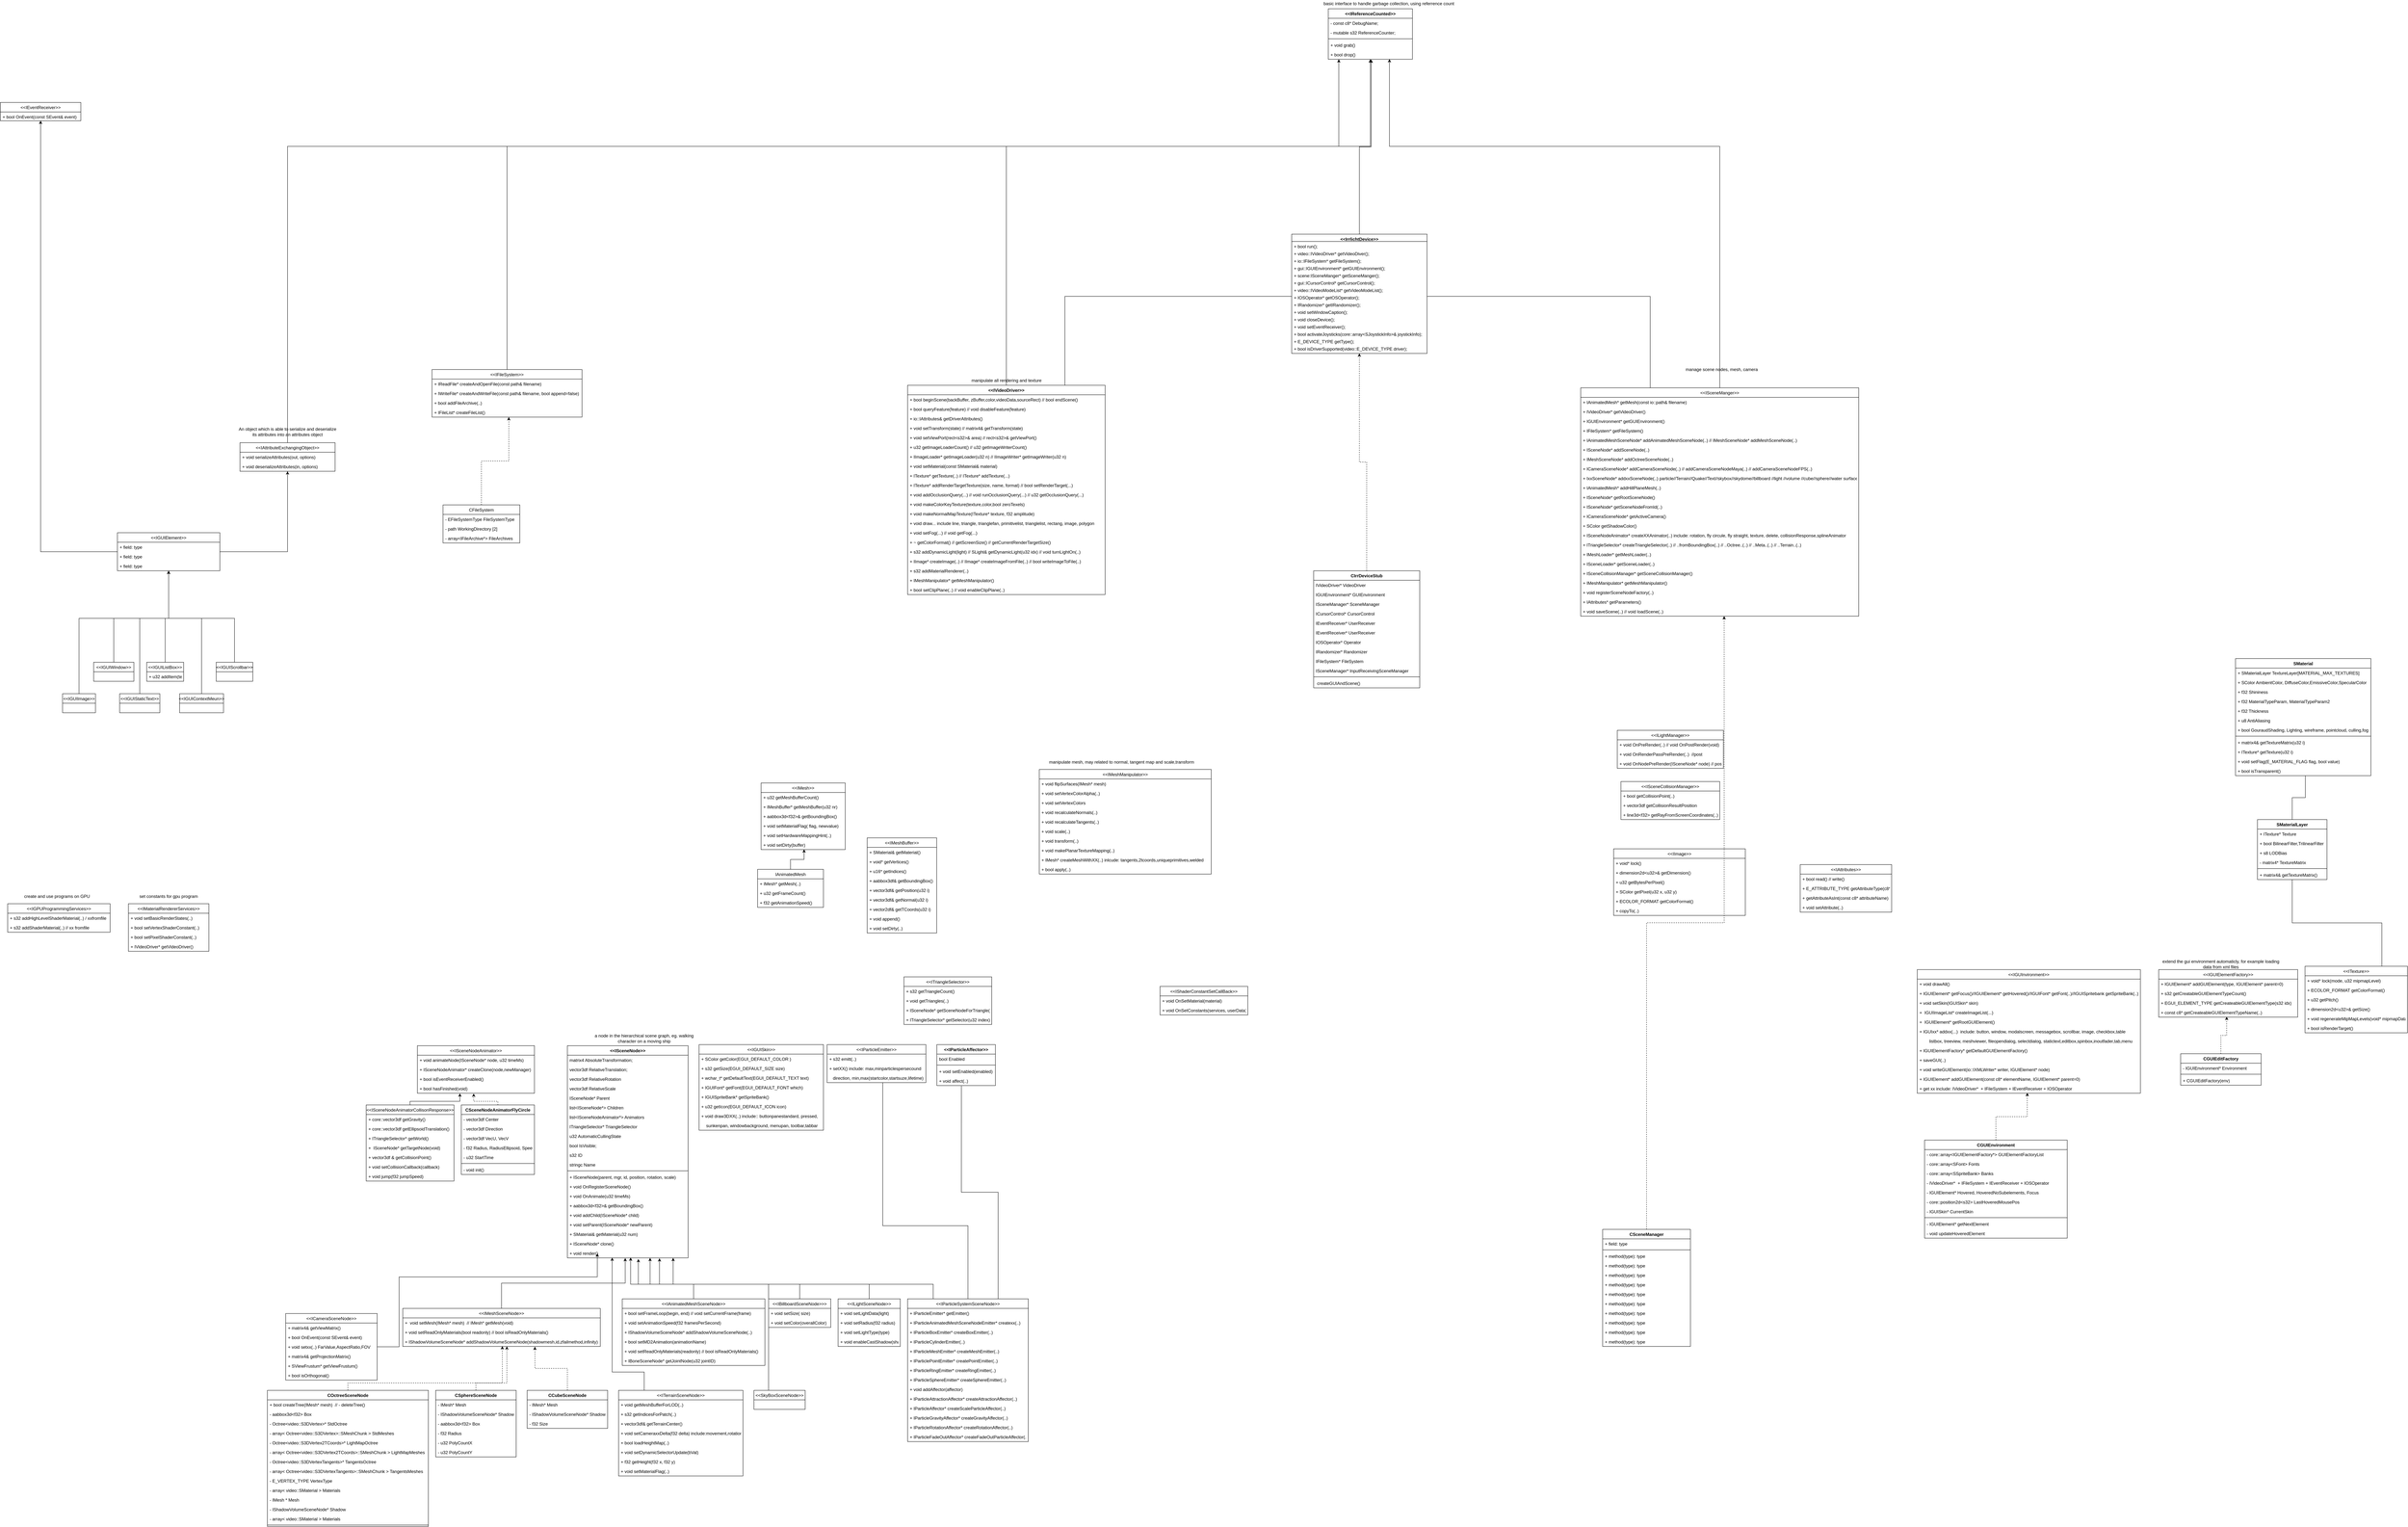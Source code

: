 <mxfile version="14.1.3" type="github"><diagram id="C5RBs43oDa-KdzZeNtuy" name="Page-1"><mxGraphModel dx="5557" dy="3132" grid="1" gridSize="10" guides="1" tooltips="1" connect="1" arrows="1" fold="1" page="1" pageScale="1" pageWidth="827" pageHeight="1169" math="0" shadow="0"><root><mxCell id="WIyWlLk6GJQsqaUBKTNV-0"/><mxCell id="WIyWlLk6GJQsqaUBKTNV-1" parent="WIyWlLk6GJQsqaUBKTNV-0"/><mxCell id="Z4Lw0foMotoc30QO1LsQ-34" style="edgeStyle=orthogonalEdgeStyle;rounded=0;orthogonalLoop=1;jettySize=auto;html=1;exitX=0.5;exitY=0;exitDx=0;exitDy=0;entryX=0.511;entryY=1.032;entryDx=0;entryDy=0;entryPerimeter=0;" parent="WIyWlLk6GJQsqaUBKTNV-1" source="zkfFHV4jXpPFQw0GAbJ--0" target="Z4Lw0foMotoc30QO1LsQ-33" edge="1"><mxGeometry relative="1" as="geometry"/></mxCell><mxCell id="zkfFHV4jXpPFQw0GAbJ--0" value="&lt;&lt;IrrlichtDevice&gt;&gt;" style="swimlane;fontStyle=1;align=center;verticalAlign=top;childLayout=stackLayout;horizontal=1;startSize=20;horizontalStack=0;resizeParent=1;resizeLast=0;collapsible=1;marginBottom=0;rounded=0;shadow=0;strokeWidth=1;" parent="WIyWlLk6GJQsqaUBKTNV-1" vertex="1"><mxGeometry x="-20" y="-1660" width="370" height="326" as="geometry"><mxRectangle x="100" y="-1460" width="160" height="26" as="alternateBounds"/></mxGeometry></mxCell><mxCell id="zkfFHV4jXpPFQw0GAbJ--5" value="+ bool run();" style="text;align=left;verticalAlign=top;spacingLeft=4;spacingRight=4;overflow=hidden;rotatable=0;points=[[0,0.5],[1,0.5]];portConstraint=eastwest;" parent="zkfFHV4jXpPFQw0GAbJ--0" vertex="1"><mxGeometry y="20" width="370" height="20" as="geometry"/></mxCell><mxCell id="Z4Lw0foMotoc30QO1LsQ-3" value="+ video::IVideoDriver* getVideoDiver();" style="text;align=left;verticalAlign=top;spacingLeft=4;spacingRight=4;overflow=hidden;rotatable=0;points=[[0,0.5],[1,0.5]];portConstraint=eastwest;" parent="zkfFHV4jXpPFQw0GAbJ--0" vertex="1"><mxGeometry y="40" width="370" height="20" as="geometry"/></mxCell><mxCell id="Z4Lw0foMotoc30QO1LsQ-4" value="+ io::IFileSystem* getFileSystem();" style="text;align=left;verticalAlign=top;spacingLeft=4;spacingRight=4;overflow=hidden;rotatable=0;points=[[0,0.5],[1,0.5]];portConstraint=eastwest;" parent="zkfFHV4jXpPFQw0GAbJ--0" vertex="1"><mxGeometry y="60" width="370" height="20" as="geometry"/></mxCell><mxCell id="Z4Lw0foMotoc30QO1LsQ-5" value="+ gui::IGUIEnvironment* getGUIEnvironment();" style="text;align=left;verticalAlign=top;spacingLeft=4;spacingRight=4;overflow=hidden;rotatable=0;points=[[0,0.5],[1,0.5]];portConstraint=eastwest;" parent="zkfFHV4jXpPFQw0GAbJ--0" vertex="1"><mxGeometry y="80" width="370" height="20" as="geometry"/></mxCell><mxCell id="Z4Lw0foMotoc30QO1LsQ-6" value="+ scene:ISceneManger* getSceneManger();" style="text;align=left;verticalAlign=top;spacingLeft=4;spacingRight=4;overflow=hidden;rotatable=0;points=[[0,0.5],[1,0.5]];portConstraint=eastwest;" parent="zkfFHV4jXpPFQw0GAbJ--0" vertex="1"><mxGeometry y="100" width="370" height="20" as="geometry"/></mxCell><mxCell id="Z4Lw0foMotoc30QO1LsQ-7" value="+ gui::ICursorControl* getCursorControl();" style="text;align=left;verticalAlign=top;spacingLeft=4;spacingRight=4;overflow=hidden;rotatable=0;points=[[0,0.5],[1,0.5]];portConstraint=eastwest;" parent="zkfFHV4jXpPFQw0GAbJ--0" vertex="1"><mxGeometry y="120" width="370" height="20" as="geometry"/></mxCell><mxCell id="Z4Lw0foMotoc30QO1LsQ-8" value="+ video::IVideoModeList* getVideoModeList();" style="text;align=left;verticalAlign=top;spacingLeft=4;spacingRight=4;overflow=hidden;rotatable=0;points=[[0,0.5],[1,0.5]];portConstraint=eastwest;" parent="zkfFHV4jXpPFQw0GAbJ--0" vertex="1"><mxGeometry y="140" width="370" height="20" as="geometry"/></mxCell><mxCell id="Z4Lw0foMotoc30QO1LsQ-9" value="+ IOSOperator* getOSOperator();" style="text;align=left;verticalAlign=top;spacingLeft=4;spacingRight=4;overflow=hidden;rotatable=0;points=[[0,0.5],[1,0.5]];portConstraint=eastwest;" parent="zkfFHV4jXpPFQw0GAbJ--0" vertex="1"><mxGeometry y="160" width="370" height="20" as="geometry"/></mxCell><mxCell id="Z4Lw0foMotoc30QO1LsQ-10" value="+ IRandomizer* getIRandomizer();" style="text;align=left;verticalAlign=top;spacingLeft=4;spacingRight=4;overflow=hidden;rotatable=0;points=[[0,0.5],[1,0.5]];portConstraint=eastwest;fontStyle=0" parent="zkfFHV4jXpPFQw0GAbJ--0" vertex="1"><mxGeometry y="180" width="370" height="20" as="geometry"/></mxCell><mxCell id="Z4Lw0foMotoc30QO1LsQ-11" value="+ void setWindowCaption();" style="text;align=left;verticalAlign=top;spacingLeft=4;spacingRight=4;overflow=hidden;rotatable=0;points=[[0,0.5],[1,0.5]];portConstraint=eastwest;" parent="zkfFHV4jXpPFQw0GAbJ--0" vertex="1"><mxGeometry y="200" width="370" height="20" as="geometry"/></mxCell><mxCell id="Z4Lw0foMotoc30QO1LsQ-12" value="+ void closeDevice(); " style="text;align=left;verticalAlign=top;spacingLeft=4;spacingRight=4;overflow=hidden;rotatable=0;points=[[0,0.5],[1,0.5]];portConstraint=eastwest;" parent="zkfFHV4jXpPFQw0GAbJ--0" vertex="1"><mxGeometry y="220" width="370" height="20" as="geometry"/></mxCell><mxCell id="Z4Lw0foMotoc30QO1LsQ-13" value="+ void setEventReceiver(); " style="text;align=left;verticalAlign=top;spacingLeft=4;spacingRight=4;overflow=hidden;rotatable=0;points=[[0,0.5],[1,0.5]];portConstraint=eastwest;" parent="zkfFHV4jXpPFQw0GAbJ--0" vertex="1"><mxGeometry y="240" width="370" height="20" as="geometry"/></mxCell><mxCell id="Z4Lw0foMotoc30QO1LsQ-14" value="+ bool activateJoysticks(core::array&lt;SJoystickInfo&gt;&amp; joystickInfo); " style="text;align=left;verticalAlign=top;spacingLeft=4;spacingRight=4;overflow=hidden;rotatable=0;points=[[0,0.5],[1,0.5]];portConstraint=eastwest;" parent="zkfFHV4jXpPFQw0GAbJ--0" vertex="1"><mxGeometry y="260" width="370" height="20" as="geometry"/></mxCell><mxCell id="Z4Lw0foMotoc30QO1LsQ-15" value="+ E_DEVICE_TYPE getType(); " style="text;align=left;verticalAlign=top;spacingLeft=4;spacingRight=4;overflow=hidden;rotatable=0;points=[[0,0.5],[1,0.5]];portConstraint=eastwest;" parent="zkfFHV4jXpPFQw0GAbJ--0" vertex="1"><mxGeometry y="280" width="370" height="20" as="geometry"/></mxCell><mxCell id="Z4Lw0foMotoc30QO1LsQ-16" value="+ bool isDriverSupported(video::E_DEVICE_TYPE driver); " style="text;align=left;verticalAlign=top;spacingLeft=4;spacingRight=4;overflow=hidden;rotatable=0;points=[[0,0.5],[1,0.5]];portConstraint=eastwest;" parent="zkfFHV4jXpPFQw0GAbJ--0" vertex="1"><mxGeometry y="300" width="370" height="20" as="geometry"/></mxCell><mxCell id="Z4Lw0foMotoc30QO1LsQ-27" value="&lt;&lt;IReferenceCounted&gt;&gt;" style="swimlane;fontStyle=1;align=center;verticalAlign=top;childLayout=stackLayout;horizontal=1;startSize=26;horizontalStack=0;resizeParent=1;resizeParentMax=0;resizeLast=0;collapsible=1;marginBottom=0;" parent="WIyWlLk6GJQsqaUBKTNV-1" vertex="1"><mxGeometry x="80" y="-2276" width="230" height="138" as="geometry"/></mxCell><mxCell id="Z4Lw0foMotoc30QO1LsQ-28" value="- const c8* DebugName;" style="text;strokeColor=none;fillColor=none;align=left;verticalAlign=top;spacingLeft=4;spacingRight=4;overflow=hidden;rotatable=0;points=[[0,0.5],[1,0.5]];portConstraint=eastwest;" parent="Z4Lw0foMotoc30QO1LsQ-27" vertex="1"><mxGeometry y="26" width="230" height="26" as="geometry"/></mxCell><mxCell id="Z4Lw0foMotoc30QO1LsQ-31" value="- mutable s32 ReferenceCounter;" style="text;strokeColor=none;fillColor=none;align=left;verticalAlign=top;spacingLeft=4;spacingRight=4;overflow=hidden;rotatable=0;points=[[0,0.5],[1,0.5]];portConstraint=eastwest;" parent="Z4Lw0foMotoc30QO1LsQ-27" vertex="1"><mxGeometry y="52" width="230" height="26" as="geometry"/></mxCell><mxCell id="Z4Lw0foMotoc30QO1LsQ-29" value="" style="line;strokeWidth=1;fillColor=none;align=left;verticalAlign=middle;spacingTop=-1;spacingLeft=3;spacingRight=3;rotatable=0;labelPosition=right;points=[];portConstraint=eastwest;" parent="Z4Lw0foMotoc30QO1LsQ-27" vertex="1"><mxGeometry y="78" width="230" height="8" as="geometry"/></mxCell><mxCell id="Z4Lw0foMotoc30QO1LsQ-30" value="+ void grab()" style="text;strokeColor=none;fillColor=none;align=left;verticalAlign=top;spacingLeft=4;spacingRight=4;overflow=hidden;rotatable=0;points=[[0,0.5],[1,0.5]];portConstraint=eastwest;" parent="Z4Lw0foMotoc30QO1LsQ-27" vertex="1"><mxGeometry y="86" width="230" height="26" as="geometry"/></mxCell><mxCell id="Z4Lw0foMotoc30QO1LsQ-33" value="+ bool drop()" style="text;strokeColor=none;fillColor=none;align=left;verticalAlign=top;spacingLeft=4;spacingRight=4;overflow=hidden;rotatable=0;points=[[0,0.5],[1,0.5]];portConstraint=eastwest;" parent="Z4Lw0foMotoc30QO1LsQ-27" vertex="1"><mxGeometry y="112" width="230" height="26" as="geometry"/></mxCell><mxCell id="Z4Lw0foMotoc30QO1LsQ-78" style="edgeStyle=orthogonalEdgeStyle;rounded=0;orthogonalLoop=1;jettySize=auto;html=1;exitX=0.5;exitY=0;exitDx=0;exitDy=0;entryX=0.125;entryY=1;entryDx=0;entryDy=0;entryPerimeter=0;" parent="WIyWlLk6GJQsqaUBKTNV-1" source="Z4Lw0foMotoc30QO1LsQ-35" target="Z4Lw0foMotoc30QO1LsQ-33" edge="1"><mxGeometry relative="1" as="geometry"><Array as="points"><mxPoint x="-800" y="-1900"/><mxPoint x="109" y="-1900"/></Array></mxGeometry></mxCell><mxCell id="Z4Lw0foMotoc30QO1LsQ-35" value="&lt;&lt;IVideoDriver&gt;&gt;" style="swimlane;fontStyle=1;align=center;verticalAlign=top;childLayout=stackLayout;horizontal=1;startSize=26;horizontalStack=0;resizeParent=1;resizeParentMax=0;resizeLast=0;collapsible=1;marginBottom=0;" parent="WIyWlLk6GJQsqaUBKTNV-1" vertex="1"><mxGeometry x="-1070" y="-1247" width="540" height="572" as="geometry"/></mxCell><mxCell id="Z4Lw0foMotoc30QO1LsQ-38" value="+ bool beginScene(backBuffer, zBuffer,color,videoData,sourceRect) // bool endScene()" style="text;strokeColor=none;fillColor=none;align=left;verticalAlign=top;spacingLeft=4;spacingRight=4;overflow=hidden;rotatable=0;points=[[0,0.5],[1,0.5]];portConstraint=eastwest;" parent="Z4Lw0foMotoc30QO1LsQ-35" vertex="1"><mxGeometry y="26" width="540" height="26" as="geometry"/></mxCell><mxCell id="Z4Lw0foMotoc30QO1LsQ-40" value="+ bool queryFeature(feature) // void disableFeature(feature)" style="text;strokeColor=none;fillColor=none;align=left;verticalAlign=top;spacingLeft=4;spacingRight=4;overflow=hidden;rotatable=0;points=[[0,0.5],[1,0.5]];portConstraint=eastwest;" parent="Z4Lw0foMotoc30QO1LsQ-35" vertex="1"><mxGeometry y="52" width="540" height="26" as="geometry"/></mxCell><mxCell id="Z4Lw0foMotoc30QO1LsQ-41" value="+ io::IAttributes&amp; getDriverAttributes()" style="text;strokeColor=none;fillColor=none;align=left;verticalAlign=top;spacingLeft=4;spacingRight=4;overflow=hidden;rotatable=0;points=[[0,0.5],[1,0.5]];portConstraint=eastwest;" parent="Z4Lw0foMotoc30QO1LsQ-35" vertex="1"><mxGeometry y="78" width="540" height="26" as="geometry"/></mxCell><mxCell id="Z4Lw0foMotoc30QO1LsQ-42" value="+ void setTransform(state) // matrix4&amp; getTransform(state)" style="text;strokeColor=none;fillColor=none;align=left;verticalAlign=top;spacingLeft=4;spacingRight=4;overflow=hidden;rotatable=0;points=[[0,0.5],[1,0.5]];portConstraint=eastwest;" parent="Z4Lw0foMotoc30QO1LsQ-35" vertex="1"><mxGeometry y="104" width="540" height="26" as="geometry"/></mxCell><mxCell id="Z4Lw0foMotoc30QO1LsQ-66" value="+ void setViewPort(rect&lt;s32&gt;&amp; area) // rect&lt;s32&gt;&amp; getViewPort()" style="text;strokeColor=none;fillColor=none;align=left;verticalAlign=top;spacingLeft=4;spacingRight=4;overflow=hidden;rotatable=0;points=[[0,0.5],[1,0.5]];portConstraint=eastwest;" parent="Z4Lw0foMotoc30QO1LsQ-35" vertex="1"><mxGeometry y="130" width="540" height="26" as="geometry"/></mxCell><mxCell id="Z4Lw0foMotoc30QO1LsQ-43" value="+ u32 getImageLoaderCount() // u32 getImageWriterCount()" style="text;strokeColor=none;fillColor=none;align=left;verticalAlign=top;spacingLeft=4;spacingRight=4;overflow=hidden;rotatable=0;points=[[0,0.5],[1,0.5]];portConstraint=eastwest;" parent="Z4Lw0foMotoc30QO1LsQ-35" vertex="1"><mxGeometry y="156" width="540" height="26" as="geometry"/></mxCell><mxCell id="Z4Lw0foMotoc30QO1LsQ-44" value="+ IImageLoader* getImageLoader(u32 n) // IImageWriter* getImageWriter(u32 n)" style="text;strokeColor=none;fillColor=none;align=left;verticalAlign=top;spacingLeft=4;spacingRight=4;overflow=hidden;rotatable=0;points=[[0,0.5],[1,0.5]];portConstraint=eastwest;" parent="Z4Lw0foMotoc30QO1LsQ-35" vertex="1"><mxGeometry y="182" width="540" height="26" as="geometry"/></mxCell><mxCell id="Z4Lw0foMotoc30QO1LsQ-46" value="+ void setMaterial(const SMaterial&amp; material)" style="text;strokeColor=none;fillColor=none;align=left;verticalAlign=top;spacingLeft=4;spacingRight=4;overflow=hidden;rotatable=0;points=[[0,0.5],[1,0.5]];portConstraint=eastwest;" parent="Z4Lw0foMotoc30QO1LsQ-35" vertex="1"><mxGeometry y="208" width="540" height="26" as="geometry"/></mxCell><mxCell id="Z4Lw0foMotoc30QO1LsQ-47" value="+ ITexture* getTexture(..) // ITexture* addTexture(...)" style="text;strokeColor=none;fillColor=none;align=left;verticalAlign=top;spacingLeft=4;spacingRight=4;overflow=hidden;rotatable=0;points=[[0,0.5],[1,0.5]];portConstraint=eastwest;" parent="Z4Lw0foMotoc30QO1LsQ-35" vertex="1"><mxGeometry y="234" width="540" height="26" as="geometry"/></mxCell><mxCell id="Z4Lw0foMotoc30QO1LsQ-50" value="+ ITexture* addRenderTargetTexture(size, name, format) // bool setRenderTarget(...)" style="text;strokeColor=none;fillColor=none;align=left;verticalAlign=top;spacingLeft=4;spacingRight=4;overflow=hidden;rotatable=0;points=[[0,0.5],[1,0.5]];portConstraint=eastwest;" parent="Z4Lw0foMotoc30QO1LsQ-35" vertex="1"><mxGeometry y="260" width="540" height="26" as="geometry"/></mxCell><mxCell id="Z4Lw0foMotoc30QO1LsQ-53" value="+ void addOcclusionQuery(...) // void runOcclusionQuery(...) // u32 getOcclusionQuery(...)" style="text;strokeColor=none;fillColor=none;align=left;verticalAlign=top;spacingLeft=4;spacingRight=4;overflow=hidden;rotatable=0;points=[[0,0.5],[1,0.5]];portConstraint=eastwest;" parent="Z4Lw0foMotoc30QO1LsQ-35" vertex="1"><mxGeometry y="286" width="540" height="26" as="geometry"/></mxCell><mxCell id="Z4Lw0foMotoc30QO1LsQ-58" value="+ void makeColorKeyTexture(texture,color,bool zeroTexels)" style="text;strokeColor=none;fillColor=none;align=left;verticalAlign=top;spacingLeft=4;spacingRight=4;overflow=hidden;rotatable=0;points=[[0,0.5],[1,0.5]];portConstraint=eastwest;" parent="Z4Lw0foMotoc30QO1LsQ-35" vertex="1"><mxGeometry y="312" width="540" height="26" as="geometry"/></mxCell><mxCell id="Z4Lw0foMotoc30QO1LsQ-59" value="+ void makeNormalMapTexture(ITexture* texture, f32 amplitude)" style="text;strokeColor=none;fillColor=none;align=left;verticalAlign=top;spacingLeft=4;spacingRight=4;overflow=hidden;rotatable=0;points=[[0,0.5],[1,0.5]];portConstraint=eastwest;" parent="Z4Lw0foMotoc30QO1LsQ-35" vertex="1"><mxGeometry y="338" width="540" height="26" as="geometry"/></mxCell><mxCell id="Z4Lw0foMotoc30QO1LsQ-67" value="+ void draw... include line, triangle, trianglefan, primitivelist, trianglelist, rectang, image, polygon" style="text;strokeColor=none;fillColor=none;align=left;verticalAlign=top;spacingLeft=4;spacingRight=4;overflow=hidden;rotatable=0;points=[[0,0.5],[1,0.5]];portConstraint=eastwest;" parent="Z4Lw0foMotoc30QO1LsQ-35" vertex="1"><mxGeometry y="364" width="540" height="26" as="geometry"/></mxCell><mxCell id="Z4Lw0foMotoc30QO1LsQ-71" value="+ void setFog(...) // void getFog(...)" style="text;strokeColor=none;fillColor=none;align=left;verticalAlign=top;spacingLeft=4;spacingRight=4;overflow=hidden;rotatable=0;points=[[0,0.5],[1,0.5]];portConstraint=eastwest;" parent="Z4Lw0foMotoc30QO1LsQ-35" vertex="1"><mxGeometry y="390" width="540" height="26" as="geometry"/></mxCell><mxCell id="Z4Lw0foMotoc30QO1LsQ-72" value="+ ~ getColorFormat() // getScreenSize() // getCurrentRenderTargetSize()" style="text;strokeColor=none;fillColor=none;align=left;verticalAlign=top;spacingLeft=4;spacingRight=4;overflow=hidden;rotatable=0;points=[[0,0.5],[1,0.5]];portConstraint=eastwest;" parent="Z4Lw0foMotoc30QO1LsQ-35" vertex="1"><mxGeometry y="416" width="540" height="26" as="geometry"/></mxCell><mxCell id="Z4Lw0foMotoc30QO1LsQ-73" value="+ s32 addDynamicLight(light) // SLight&amp; getDynamicLight(u32 idx) // void turnLightOn(..)" style="text;strokeColor=none;fillColor=none;align=left;verticalAlign=top;spacingLeft=4;spacingRight=4;overflow=hidden;rotatable=0;points=[[0,0.5],[1,0.5]];portConstraint=eastwest;" parent="Z4Lw0foMotoc30QO1LsQ-35" vertex="1"><mxGeometry y="442" width="540" height="26" as="geometry"/></mxCell><mxCell id="Z4Lw0foMotoc30QO1LsQ-74" value="+ IImage* createImage(..) // IImage* createImageFromFile(..) // bool writeImageToFile(..)" style="text;strokeColor=none;fillColor=none;align=left;verticalAlign=top;spacingLeft=4;spacingRight=4;overflow=hidden;rotatable=0;points=[[0,0.5],[1,0.5]];portConstraint=eastwest;" parent="Z4Lw0foMotoc30QO1LsQ-35" vertex="1"><mxGeometry y="468" width="540" height="26" as="geometry"/></mxCell><mxCell id="Z4Lw0foMotoc30QO1LsQ-75" value="+ s32 addMaterialRenderer(..)" style="text;strokeColor=none;fillColor=none;align=left;verticalAlign=top;spacingLeft=4;spacingRight=4;overflow=hidden;rotatable=0;points=[[0,0.5],[1,0.5]];portConstraint=eastwest;" parent="Z4Lw0foMotoc30QO1LsQ-35" vertex="1"><mxGeometry y="494" width="540" height="26" as="geometry"/></mxCell><mxCell id="Z4Lw0foMotoc30QO1LsQ-76" value="+ IMeshManipulator* getMeshManipulator()" style="text;strokeColor=none;fillColor=none;align=left;verticalAlign=top;spacingLeft=4;spacingRight=4;overflow=hidden;rotatable=0;points=[[0,0.5],[1,0.5]];portConstraint=eastwest;" parent="Z4Lw0foMotoc30QO1LsQ-35" vertex="1"><mxGeometry y="520" width="540" height="26" as="geometry"/></mxCell><mxCell id="Z4Lw0foMotoc30QO1LsQ-77" value="+ bool setClipPlane(..) // void enableClipPlane(..)" style="text;strokeColor=none;fillColor=none;align=left;verticalAlign=top;spacingLeft=4;spacingRight=4;overflow=hidden;rotatable=0;points=[[0,0.5],[1,0.5]];portConstraint=eastwest;" parent="Z4Lw0foMotoc30QO1LsQ-35" vertex="1"><mxGeometry y="546" width="540" height="26" as="geometry"/></mxCell><mxCell id="kbkquGxS5kTeKxpacYHW-289" style="edgeStyle=orthogonalEdgeStyle;rounded=0;orthogonalLoop=1;jettySize=auto;html=1;entryX=0.727;entryY=0.982;entryDx=0;entryDy=0;entryPerimeter=0;endArrow=classic;endFill=1;" parent="WIyWlLk6GJQsqaUBKTNV-1" source="Z4Lw0foMotoc30QO1LsQ-79" target="Z4Lw0foMotoc30QO1LsQ-33" edge="1"><mxGeometry relative="1" as="geometry"><Array as="points"><mxPoint x="1150" y="-1900"/><mxPoint x="247" y="-1900"/></Array></mxGeometry></mxCell><mxCell id="Z4Lw0foMotoc30QO1LsQ-79" value="&lt;&lt;ISceneManger&gt;&gt;" style="swimlane;fontStyle=0;childLayout=stackLayout;horizontal=1;startSize=26;fillColor=none;horizontalStack=0;resizeParent=1;resizeParentMax=0;resizeLast=0;collapsible=1;marginBottom=0;" parent="WIyWlLk6GJQsqaUBKTNV-1" vertex="1"><mxGeometry x="770" y="-1240" width="760" height="624" as="geometry"/></mxCell><mxCell id="Z4Lw0foMotoc30QO1LsQ-80" value="+ IAnimatedMesh* getMesh(const io::path&amp; filename)" style="text;strokeColor=none;fillColor=none;align=left;verticalAlign=top;spacingLeft=4;spacingRight=4;overflow=hidden;rotatable=0;points=[[0,0.5],[1,0.5]];portConstraint=eastwest;" parent="Z4Lw0foMotoc30QO1LsQ-79" vertex="1"><mxGeometry y="26" width="760" height="26" as="geometry"/></mxCell><mxCell id="Z4Lw0foMotoc30QO1LsQ-81" value="+ IVideoDriver* getVideoDriver()" style="text;strokeColor=none;fillColor=none;align=left;verticalAlign=top;spacingLeft=4;spacingRight=4;overflow=hidden;rotatable=0;points=[[0,0.5],[1,0.5]];portConstraint=eastwest;" parent="Z4Lw0foMotoc30QO1LsQ-79" vertex="1"><mxGeometry y="52" width="760" height="26" as="geometry"/></mxCell><mxCell id="Z4Lw0foMotoc30QO1LsQ-82" value="+ IGUIEnvironment* getGUIEnvironment()" style="text;strokeColor=none;fillColor=none;align=left;verticalAlign=top;spacingLeft=4;spacingRight=4;overflow=hidden;rotatable=0;points=[[0,0.5],[1,0.5]];portConstraint=eastwest;" parent="Z4Lw0foMotoc30QO1LsQ-79" vertex="1"><mxGeometry y="78" width="760" height="26" as="geometry"/></mxCell><mxCell id="Z4Lw0foMotoc30QO1LsQ-87" value="+ IFileSystem* getFileSystem()" style="text;strokeColor=none;fillColor=none;align=left;verticalAlign=top;spacingLeft=4;spacingRight=4;overflow=hidden;rotatable=0;points=[[0,0.5],[1,0.5]];portConstraint=eastwest;" parent="Z4Lw0foMotoc30QO1LsQ-79" vertex="1"><mxGeometry y="104" width="760" height="26" as="geometry"/></mxCell><mxCell id="Z4Lw0foMotoc30QO1LsQ-90" value="+ IAnimatedMeshSceneNode* addAnimatedMeshSceneNode(..) // IMeshSceneNode* addMeshSceneNode(..)" style="text;strokeColor=none;fillColor=none;align=left;verticalAlign=top;spacingLeft=4;spacingRight=4;overflow=hidden;rotatable=0;points=[[0,0.5],[1,0.5]];portConstraint=eastwest;" parent="Z4Lw0foMotoc30QO1LsQ-79" vertex="1"><mxGeometry y="130" width="760" height="26" as="geometry"/></mxCell><mxCell id="Z4Lw0foMotoc30QO1LsQ-113" value="+ ISceneNode* addSceneNode(..)" style="text;strokeColor=none;fillColor=none;align=left;verticalAlign=top;spacingLeft=4;spacingRight=4;overflow=hidden;rotatable=0;points=[[0,0.5],[1,0.5]];portConstraint=eastwest;" parent="Z4Lw0foMotoc30QO1LsQ-79" vertex="1"><mxGeometry y="156" width="760" height="26" as="geometry"/></mxCell><mxCell id="Z4Lw0foMotoc30QO1LsQ-92" value="+ IMeshSceneNode* addOctreeSceneNode(..)" style="text;strokeColor=none;fillColor=none;align=left;verticalAlign=top;spacingLeft=4;spacingRight=4;overflow=hidden;rotatable=0;points=[[0,0.5],[1,0.5]];portConstraint=eastwest;" parent="Z4Lw0foMotoc30QO1LsQ-79" vertex="1"><mxGeometry y="182" width="760" height="26" as="geometry"/></mxCell><mxCell id="Z4Lw0foMotoc30QO1LsQ-93" value="+ ICameraSceneNode* addCameraSceneNode(..) // addCameraSceneNodeMaya(..) // addCameraSceneNodeFPS(..)" style="text;strokeColor=none;fillColor=none;align=left;verticalAlign=top;spacingLeft=4;spacingRight=4;overflow=hidden;rotatable=0;points=[[0,0.5],[1,0.5]];portConstraint=eastwest;" parent="Z4Lw0foMotoc30QO1LsQ-79" vertex="1"><mxGeometry y="208" width="760" height="26" as="geometry"/></mxCell><mxCell id="Z4Lw0foMotoc30QO1LsQ-97" value="+ IxxSceneNode* addxxSceneNode(..) particle//Terrain//Quake//Text//skybox//skydome//billboard //light //volume //cube//sphere//water surface " style="text;strokeColor=none;fillColor=none;align=left;verticalAlign=top;spacingLeft=4;spacingRight=4;overflow=hidden;rotatable=0;points=[[0,0.5],[1,0.5]];portConstraint=eastwest;" parent="Z4Lw0foMotoc30QO1LsQ-79" vertex="1"><mxGeometry y="234" width="760" height="26" as="geometry"/></mxCell><mxCell id="Z4Lw0foMotoc30QO1LsQ-101" value="+ IAnimatedMesh* addHillPlaneMesh(..)" style="text;strokeColor=none;fillColor=none;align=left;verticalAlign=top;spacingLeft=4;spacingRight=4;overflow=hidden;rotatable=0;points=[[0,0.5],[1,0.5]];portConstraint=eastwest;" parent="Z4Lw0foMotoc30QO1LsQ-79" vertex="1"><mxGeometry y="260" width="760" height="26" as="geometry"/></mxCell><mxCell id="Z4Lw0foMotoc30QO1LsQ-102" value="+ ISceneNode* getRootSceneNode()" style="text;strokeColor=none;fillColor=none;align=left;verticalAlign=top;spacingLeft=4;spacingRight=4;overflow=hidden;rotatable=0;points=[[0,0.5],[1,0.5]];portConstraint=eastwest;" parent="Z4Lw0foMotoc30QO1LsQ-79" vertex="1"><mxGeometry y="286" width="760" height="26" as="geometry"/></mxCell><mxCell id="Z4Lw0foMotoc30QO1LsQ-103" value="+ ISceneNode* getSceneNodeFromId(..)" style="text;strokeColor=none;fillColor=none;align=left;verticalAlign=top;spacingLeft=4;spacingRight=4;overflow=hidden;rotatable=0;points=[[0,0.5],[1,0.5]];portConstraint=eastwest;" parent="Z4Lw0foMotoc30QO1LsQ-79" vertex="1"><mxGeometry y="312" width="760" height="26" as="geometry"/></mxCell><mxCell id="Z4Lw0foMotoc30QO1LsQ-104" value="+ ICameraSceneNode* getActiveCamera()" style="text;strokeColor=none;fillColor=none;align=left;verticalAlign=top;spacingLeft=4;spacingRight=4;overflow=hidden;rotatable=0;points=[[0,0.5],[1,0.5]];portConstraint=eastwest;" parent="Z4Lw0foMotoc30QO1LsQ-79" vertex="1"><mxGeometry y="338" width="760" height="26" as="geometry"/></mxCell><mxCell id="Z4Lw0foMotoc30QO1LsQ-105" value="+ SColor getShadowColor()" style="text;strokeColor=none;fillColor=none;align=left;verticalAlign=top;spacingLeft=4;spacingRight=4;overflow=hidden;rotatable=0;points=[[0,0.5],[1,0.5]];portConstraint=eastwest;" parent="Z4Lw0foMotoc30QO1LsQ-79" vertex="1"><mxGeometry y="364" width="760" height="26" as="geometry"/></mxCell><mxCell id="Z4Lw0foMotoc30QO1LsQ-106" value="+ ISceneNodeAnimator* createXXAnimator(..) include: rotation, fly circule, fly straight, texture, delete, collisionResponse,splineAnimator" style="text;strokeColor=none;fillColor=none;align=left;verticalAlign=top;spacingLeft=4;spacingRight=4;overflow=hidden;rotatable=0;points=[[0,0.5],[1,0.5]];portConstraint=eastwest;" parent="Z4Lw0foMotoc30QO1LsQ-79" vertex="1"><mxGeometry y="390" width="760" height="26" as="geometry"/></mxCell><mxCell id="Z4Lw0foMotoc30QO1LsQ-107" value="+ ITriangleSelector* createTriangleSelector(..) // ..fromBoundingBox(..) // ..Octree..(..) // ..Meta..(..) // ..Terrain..(..)" style="text;strokeColor=none;fillColor=none;align=left;verticalAlign=top;spacingLeft=4;spacingRight=4;overflow=hidden;rotatable=0;points=[[0,0.5],[1,0.5]];portConstraint=eastwest;" parent="Z4Lw0foMotoc30QO1LsQ-79" vertex="1"><mxGeometry y="416" width="760" height="26" as="geometry"/></mxCell><mxCell id="Z4Lw0foMotoc30QO1LsQ-108" value="+ IMeshLoader* getMeshLoader(..)" style="text;strokeColor=none;fillColor=none;align=left;verticalAlign=top;spacingLeft=4;spacingRight=4;overflow=hidden;rotatable=0;points=[[0,0.5],[1,0.5]];portConstraint=eastwest;" parent="Z4Lw0foMotoc30QO1LsQ-79" vertex="1"><mxGeometry y="442" width="760" height="26" as="geometry"/></mxCell><mxCell id="Z4Lw0foMotoc30QO1LsQ-109" value="+ ISceneLoader* getSceneLoader(..)" style="text;strokeColor=none;fillColor=none;align=left;verticalAlign=top;spacingLeft=4;spacingRight=4;overflow=hidden;rotatable=0;points=[[0,0.5],[1,0.5]];portConstraint=eastwest;" parent="Z4Lw0foMotoc30QO1LsQ-79" vertex="1"><mxGeometry y="468" width="760" height="26" as="geometry"/></mxCell><mxCell id="Z4Lw0foMotoc30QO1LsQ-110" value="+ ISceneCollisionManager* getSceneCollisionManager()" style="text;strokeColor=none;fillColor=none;align=left;verticalAlign=top;spacingLeft=4;spacingRight=4;overflow=hidden;rotatable=0;points=[[0,0.5],[1,0.5]];portConstraint=eastwest;" parent="Z4Lw0foMotoc30QO1LsQ-79" vertex="1"><mxGeometry y="494" width="760" height="26" as="geometry"/></mxCell><mxCell id="Z4Lw0foMotoc30QO1LsQ-111" value="+ IMeshManipulator* getMeshManipulator()" style="text;strokeColor=none;fillColor=none;align=left;verticalAlign=top;spacingLeft=4;spacingRight=4;overflow=hidden;rotatable=0;points=[[0,0.5],[1,0.5]];portConstraint=eastwest;" parent="Z4Lw0foMotoc30QO1LsQ-79" vertex="1"><mxGeometry y="520" width="760" height="26" as="geometry"/></mxCell><mxCell id="Z4Lw0foMotoc30QO1LsQ-112" value="+ void registerSceneNodeFactory(..)" style="text;strokeColor=none;fillColor=none;align=left;verticalAlign=top;spacingLeft=4;spacingRight=4;overflow=hidden;rotatable=0;points=[[0,0.5],[1,0.5]];portConstraint=eastwest;" parent="Z4Lw0foMotoc30QO1LsQ-79" vertex="1"><mxGeometry y="546" width="760" height="26" as="geometry"/></mxCell><mxCell id="kbkquGxS5kTeKxpacYHW-266" value="+ IAttributes* getParameters()" style="text;strokeColor=none;fillColor=none;align=left;verticalAlign=top;spacingLeft=4;spacingRight=4;overflow=hidden;rotatable=0;points=[[0,0.5],[1,0.5]];portConstraint=eastwest;" parent="Z4Lw0foMotoc30QO1LsQ-79" vertex="1"><mxGeometry y="572" width="760" height="26" as="geometry"/></mxCell><mxCell id="Z4Lw0foMotoc30QO1LsQ-114" value="+ void saveScene(..) // void loadScene(..)" style="text;strokeColor=none;fillColor=none;align=left;verticalAlign=top;spacingLeft=4;spacingRight=4;overflow=hidden;rotatable=0;points=[[0,0.5],[1,0.5]];portConstraint=eastwest;" parent="Z4Lw0foMotoc30QO1LsQ-79" vertex="1"><mxGeometry y="598" width="760" height="26" as="geometry"/></mxCell><mxCell id="Z4Lw0foMotoc30QO1LsQ-83" value="manipulate all rendering and texture" style="text;html=1;align=center;verticalAlign=middle;resizable=0;points=[];autosize=1;" parent="WIyWlLk6GJQsqaUBKTNV-1" vertex="1"><mxGeometry x="-905" y="-1270" width="210" height="20" as="geometry"/></mxCell><mxCell id="Z4Lw0foMotoc30QO1LsQ-84" value="manage scene nodes, mesh, camera" style="text;html=1;align=center;verticalAlign=middle;resizable=0;points=[];autosize=1;" parent="WIyWlLk6GJQsqaUBKTNV-1" vertex="1"><mxGeometry x="1050" y="-1300" width="210" height="20" as="geometry"/></mxCell><mxCell id="Z4Lw0foMotoc30QO1LsQ-86" value="basic interface to handle garbage collection, using referrence count" style="text;html=1;align=center;verticalAlign=middle;resizable=0;points=[];autosize=1;" parent="WIyWlLk6GJQsqaUBKTNV-1" vertex="1"><mxGeometry x="60" y="-2300" width="370" height="20" as="geometry"/></mxCell><mxCell id="Z4Lw0foMotoc30QO1LsQ-128" style="edgeStyle=orthogonalEdgeStyle;rounded=0;orthogonalLoop=1;jettySize=auto;html=1;dashed=1;entryX=0.5;entryY=1;entryDx=0;entryDy=0;" parent="WIyWlLk6GJQsqaUBKTNV-1" source="Z4Lw0foMotoc30QO1LsQ-115" target="zkfFHV4jXpPFQw0GAbJ--0" edge="1"><mxGeometry relative="1" as="geometry"><mxPoint x="510" y="690" as="targetPoint"/></mxGeometry></mxCell><mxCell id="Z4Lw0foMotoc30QO1LsQ-115" value="CIrrDeviceStub" style="swimlane;fontStyle=1;align=center;verticalAlign=top;childLayout=stackLayout;horizontal=1;startSize=26;horizontalStack=0;resizeParent=1;resizeParentMax=0;resizeLast=0;collapsible=1;marginBottom=0;" parent="WIyWlLk6GJQsqaUBKTNV-1" vertex="1"><mxGeometry x="40" y="-740" width="290" height="320" as="geometry"/></mxCell><mxCell id="Z4Lw0foMotoc30QO1LsQ-116" value="IVideoDriver* VideoDriver" style="text;strokeColor=none;fillColor=none;align=left;verticalAlign=top;spacingLeft=4;spacingRight=4;overflow=hidden;rotatable=0;points=[[0,0.5],[1,0.5]];portConstraint=eastwest;" parent="Z4Lw0foMotoc30QO1LsQ-115" vertex="1"><mxGeometry y="26" width="290" height="26" as="geometry"/></mxCell><mxCell id="Z4Lw0foMotoc30QO1LsQ-119" value="IGUIEnvironment* GUIEnvironment" style="text;strokeColor=none;fillColor=none;align=left;verticalAlign=top;spacingLeft=4;spacingRight=4;overflow=hidden;rotatable=0;points=[[0,0.5],[1,0.5]];portConstraint=eastwest;" parent="Z4Lw0foMotoc30QO1LsQ-115" vertex="1"><mxGeometry y="52" width="290" height="26" as="geometry"/></mxCell><mxCell id="Z4Lw0foMotoc30QO1LsQ-120" value="ISceneManager* SceneManager" style="text;strokeColor=none;fillColor=none;align=left;verticalAlign=top;spacingLeft=4;spacingRight=4;overflow=hidden;rotatable=0;points=[[0,0.5],[1,0.5]];portConstraint=eastwest;" parent="Z4Lw0foMotoc30QO1LsQ-115" vertex="1"><mxGeometry y="78" width="290" height="26" as="geometry"/></mxCell><mxCell id="Z4Lw0foMotoc30QO1LsQ-121" value="ICursorControl* CursorControl" style="text;strokeColor=none;fillColor=none;align=left;verticalAlign=top;spacingLeft=4;spacingRight=4;overflow=hidden;rotatable=0;points=[[0,0.5],[1,0.5]];portConstraint=eastwest;" parent="Z4Lw0foMotoc30QO1LsQ-115" vertex="1"><mxGeometry y="104" width="290" height="26" as="geometry"/></mxCell><mxCell id="Z4Lw0foMotoc30QO1LsQ-122" value="IEventReceiver* UserReceiver" style="text;strokeColor=none;fillColor=none;align=left;verticalAlign=top;spacingLeft=4;spacingRight=4;overflow=hidden;rotatable=0;points=[[0,0.5],[1,0.5]];portConstraint=eastwest;" parent="Z4Lw0foMotoc30QO1LsQ-115" vertex="1"><mxGeometry y="130" width="290" height="26" as="geometry"/></mxCell><mxCell id="Z4Lw0foMotoc30QO1LsQ-123" value="IEventReceiver* UserReceiver" style="text;strokeColor=none;fillColor=none;align=left;verticalAlign=top;spacingLeft=4;spacingRight=4;overflow=hidden;rotatable=0;points=[[0,0.5],[1,0.5]];portConstraint=eastwest;" parent="Z4Lw0foMotoc30QO1LsQ-115" vertex="1"><mxGeometry y="156" width="290" height="26" as="geometry"/></mxCell><mxCell id="Z4Lw0foMotoc30QO1LsQ-124" value="IOSOperator* Operator" style="text;strokeColor=none;fillColor=none;align=left;verticalAlign=top;spacingLeft=4;spacingRight=4;overflow=hidden;rotatable=0;points=[[0,0.5],[1,0.5]];portConstraint=eastwest;" parent="Z4Lw0foMotoc30QO1LsQ-115" vertex="1"><mxGeometry y="182" width="290" height="26" as="geometry"/></mxCell><mxCell id="Z4Lw0foMotoc30QO1LsQ-125" value="IRandomizer* Randomizer" style="text;strokeColor=none;fillColor=none;align=left;verticalAlign=top;spacingLeft=4;spacingRight=4;overflow=hidden;rotatable=0;points=[[0,0.5],[1,0.5]];portConstraint=eastwest;" parent="Z4Lw0foMotoc30QO1LsQ-115" vertex="1"><mxGeometry y="208" width="290" height="26" as="geometry"/></mxCell><mxCell id="Z4Lw0foMotoc30QO1LsQ-126" value="IFileSystem* FileSystem" style="text;strokeColor=none;fillColor=none;align=left;verticalAlign=top;spacingLeft=4;spacingRight=4;overflow=hidden;rotatable=0;points=[[0,0.5],[1,0.5]];portConstraint=eastwest;" parent="Z4Lw0foMotoc30QO1LsQ-115" vertex="1"><mxGeometry y="234" width="290" height="26" as="geometry"/></mxCell><mxCell id="Z4Lw0foMotoc30QO1LsQ-127" value="ISceneManager* InputReceivingSceneManager" style="text;strokeColor=none;fillColor=none;align=left;verticalAlign=top;spacingLeft=4;spacingRight=4;overflow=hidden;rotatable=0;points=[[0,0.5],[1,0.5]];portConstraint=eastwest;" parent="Z4Lw0foMotoc30QO1LsQ-115" vertex="1"><mxGeometry y="260" width="290" height="26" as="geometry"/></mxCell><mxCell id="Z4Lw0foMotoc30QO1LsQ-117" value="" style="line;strokeWidth=1;fillColor=none;align=left;verticalAlign=middle;spacingTop=-1;spacingLeft=3;spacingRight=3;rotatable=0;labelPosition=right;points=[];portConstraint=eastwest;" parent="Z4Lw0foMotoc30QO1LsQ-115" vertex="1"><mxGeometry y="286" width="290" height="8" as="geometry"/></mxCell><mxCell id="Z4Lw0foMotoc30QO1LsQ-118" value=" createGUIAndScene()" style="text;strokeColor=none;fillColor=none;align=left;verticalAlign=top;spacingLeft=4;spacingRight=4;overflow=hidden;rotatable=0;points=[[0,0.5],[1,0.5]];portConstraint=eastwest;" parent="Z4Lw0foMotoc30QO1LsQ-115" vertex="1"><mxGeometry y="294" width="290" height="26" as="geometry"/></mxCell><mxCell id="kbkquGxS5kTeKxpacYHW-294" style="edgeStyle=orthogonalEdgeStyle;rounded=0;orthogonalLoop=1;jettySize=auto;html=1;endArrow=classic;endFill=1;" parent="WIyWlLk6GJQsqaUBKTNV-1" source="Z4Lw0foMotoc30QO1LsQ-129" target="Z4Lw0foMotoc30QO1LsQ-27" edge="1"><mxGeometry relative="1" as="geometry"><Array as="points"><mxPoint x="-2165" y="-1900"/><mxPoint x="195" y="-1900"/></Array></mxGeometry></mxCell><mxCell id="Z4Lw0foMotoc30QO1LsQ-129" value="&lt;&lt;IFileSystem&gt;&gt;" style="swimlane;fontStyle=0;childLayout=stackLayout;horizontal=1;startSize=26;fillColor=none;horizontalStack=0;resizeParent=1;resizeParentMax=0;resizeLast=0;collapsible=1;marginBottom=0;" parent="WIyWlLk6GJQsqaUBKTNV-1" vertex="1"><mxGeometry x="-2370" y="-1290" width="410" height="130" as="geometry"/></mxCell><mxCell id="Z4Lw0foMotoc30QO1LsQ-130" value="+ IReadFile* createAndOpenFile(const path&amp; filename)" style="text;strokeColor=none;fillColor=none;align=left;verticalAlign=top;spacingLeft=4;spacingRight=4;overflow=hidden;rotatable=0;points=[[0,0.5],[1,0.5]];portConstraint=eastwest;" parent="Z4Lw0foMotoc30QO1LsQ-129" vertex="1"><mxGeometry y="26" width="410" height="26" as="geometry"/></mxCell><mxCell id="Z4Lw0foMotoc30QO1LsQ-131" value="+ IWriteFile* createAndWriteFile(const path&amp; filename, bool append=false)" style="text;strokeColor=none;fillColor=none;align=left;verticalAlign=top;spacingLeft=4;spacingRight=4;overflow=hidden;rotatable=0;points=[[0,0.5],[1,0.5]];portConstraint=eastwest;" parent="Z4Lw0foMotoc30QO1LsQ-129" vertex="1"><mxGeometry y="52" width="410" height="26" as="geometry"/></mxCell><mxCell id="Z4Lw0foMotoc30QO1LsQ-132" value="+ bool addFileArchive(..)" style="text;strokeColor=none;fillColor=none;align=left;verticalAlign=top;spacingLeft=4;spacingRight=4;overflow=hidden;rotatable=0;points=[[0,0.5],[1,0.5]];portConstraint=eastwest;" parent="Z4Lw0foMotoc30QO1LsQ-129" vertex="1"><mxGeometry y="78" width="410" height="26" as="geometry"/></mxCell><mxCell id="Z4Lw0foMotoc30QO1LsQ-133" value="+ IFileList* createFileList()" style="text;strokeColor=none;fillColor=none;align=left;verticalAlign=top;spacingLeft=4;spacingRight=4;overflow=hidden;rotatable=0;points=[[0,0.5],[1,0.5]];portConstraint=eastwest;" parent="Z4Lw0foMotoc30QO1LsQ-129" vertex="1"><mxGeometry y="104" width="410" height="26" as="geometry"/></mxCell><mxCell id="Z4Lw0foMotoc30QO1LsQ-148" style="edgeStyle=orthogonalEdgeStyle;rounded=0;orthogonalLoop=1;jettySize=auto;html=1;entryX=0.512;entryY=1;entryDx=0;entryDy=0;entryPerimeter=0;dashed=1;" parent="WIyWlLk6GJQsqaUBKTNV-1" source="Z4Lw0foMotoc30QO1LsQ-144" target="Z4Lw0foMotoc30QO1LsQ-133" edge="1"><mxGeometry relative="1" as="geometry"/></mxCell><mxCell id="Z4Lw0foMotoc30QO1LsQ-144" value="CFileSystem" style="swimlane;fontStyle=0;childLayout=stackLayout;horizontal=1;startSize=26;fillColor=none;horizontalStack=0;resizeParent=1;resizeParentMax=0;resizeLast=0;collapsible=1;marginBottom=0;" parent="WIyWlLk6GJQsqaUBKTNV-1" vertex="1"><mxGeometry x="-2340" y="-920" width="210" height="104" as="geometry"/></mxCell><mxCell id="Z4Lw0foMotoc30QO1LsQ-145" value="- EFileSystemType FileSystemType" style="text;strokeColor=none;fillColor=none;align=left;verticalAlign=top;spacingLeft=4;spacingRight=4;overflow=hidden;rotatable=0;points=[[0,0.5],[1,0.5]];portConstraint=eastwest;" parent="Z4Lw0foMotoc30QO1LsQ-144" vertex="1"><mxGeometry y="26" width="210" height="26" as="geometry"/></mxCell><mxCell id="Z4Lw0foMotoc30QO1LsQ-146" value="- path WorkingDirectory [2]" style="text;strokeColor=none;fillColor=none;align=left;verticalAlign=top;spacingLeft=4;spacingRight=4;overflow=hidden;rotatable=0;points=[[0,0.5],[1,0.5]];portConstraint=eastwest;" parent="Z4Lw0foMotoc30QO1LsQ-144" vertex="1"><mxGeometry y="52" width="210" height="26" as="geometry"/></mxCell><mxCell id="Z4Lw0foMotoc30QO1LsQ-147" value="- array&lt;IFileArchive*&gt; FileArchives" style="text;strokeColor=none;fillColor=none;align=left;verticalAlign=top;spacingLeft=4;spacingRight=4;overflow=hidden;rotatable=0;points=[[0,0.5],[1,0.5]];portConstraint=eastwest;" parent="Z4Lw0foMotoc30QO1LsQ-144" vertex="1"><mxGeometry y="78" width="210" height="26" as="geometry"/></mxCell><mxCell id="Z4Lw0foMotoc30QO1LsQ-150" value="&lt;&lt;IMesh&gt;&gt;" style="swimlane;fontStyle=0;childLayout=stackLayout;horizontal=1;startSize=26;fillColor=none;horizontalStack=0;resizeParent=1;resizeParentMax=0;resizeLast=0;collapsible=1;marginBottom=0;" parent="WIyWlLk6GJQsqaUBKTNV-1" vertex="1"><mxGeometry x="-1470.5" y="-160" width="230" height="182" as="geometry"/></mxCell><mxCell id="Z4Lw0foMotoc30QO1LsQ-151" value="+ u32 getMeshBufferCount()" style="text;strokeColor=none;fillColor=none;align=left;verticalAlign=top;spacingLeft=4;spacingRight=4;overflow=hidden;rotatable=0;points=[[0,0.5],[1,0.5]];portConstraint=eastwest;" parent="Z4Lw0foMotoc30QO1LsQ-150" vertex="1"><mxGeometry y="26" width="230" height="26" as="geometry"/></mxCell><mxCell id="Z4Lw0foMotoc30QO1LsQ-152" value="+ IMeshBuffer* getMeshBuffer(u32 nr)" style="text;strokeColor=none;fillColor=none;align=left;verticalAlign=top;spacingLeft=4;spacingRight=4;overflow=hidden;rotatable=0;points=[[0,0.5],[1,0.5]];portConstraint=eastwest;" parent="Z4Lw0foMotoc30QO1LsQ-150" vertex="1"><mxGeometry y="52" width="230" height="26" as="geometry"/></mxCell><mxCell id="Z4Lw0foMotoc30QO1LsQ-153" value="+ aabbox3d&lt;f32&gt;&amp; getBoundingBox()" style="text;strokeColor=none;fillColor=none;align=left;verticalAlign=top;spacingLeft=4;spacingRight=4;overflow=hidden;rotatable=0;points=[[0,0.5],[1,0.5]];portConstraint=eastwest;" parent="Z4Lw0foMotoc30QO1LsQ-150" vertex="1"><mxGeometry y="78" width="230" height="26" as="geometry"/></mxCell><mxCell id="Z4Lw0foMotoc30QO1LsQ-154" value="+ void setMaterialFlag( flag, newvalue)" style="text;strokeColor=none;fillColor=none;align=left;verticalAlign=top;spacingLeft=4;spacingRight=4;overflow=hidden;rotatable=0;points=[[0,0.5],[1,0.5]];portConstraint=eastwest;" parent="Z4Lw0foMotoc30QO1LsQ-150" vertex="1"><mxGeometry y="104" width="230" height="26" as="geometry"/></mxCell><mxCell id="Z4Lw0foMotoc30QO1LsQ-155" value="+ void setHardwareMappingHint(..)" style="text;strokeColor=none;fillColor=none;align=left;verticalAlign=top;spacingLeft=4;spacingRight=4;overflow=hidden;rotatable=0;points=[[0,0.5],[1,0.5]];portConstraint=eastwest;" parent="Z4Lw0foMotoc30QO1LsQ-150" vertex="1"><mxGeometry y="130" width="230" height="26" as="geometry"/></mxCell><mxCell id="Z4Lw0foMotoc30QO1LsQ-156" value="+ void setDirty(buffer)" style="text;strokeColor=none;fillColor=none;align=left;verticalAlign=top;spacingLeft=4;spacingRight=4;overflow=hidden;rotatable=0;points=[[0,0.5],[1,0.5]];portConstraint=eastwest;" parent="Z4Lw0foMotoc30QO1LsQ-150" vertex="1"><mxGeometry y="156" width="230" height="26" as="geometry"/></mxCell><mxCell id="Z4Lw0foMotoc30QO1LsQ-169" style="edgeStyle=orthogonalEdgeStyle;rounded=0;orthogonalLoop=1;jettySize=auto;html=1;entryX=0.511;entryY=0.978;entryDx=0;entryDy=0;entryPerimeter=0;" parent="WIyWlLk6GJQsqaUBKTNV-1" source="Z4Lw0foMotoc30QO1LsQ-165" target="Z4Lw0foMotoc30QO1LsQ-156" edge="1"><mxGeometry relative="1" as="geometry"/></mxCell><mxCell id="Z4Lw0foMotoc30QO1LsQ-165" value="IAnimatedMesh" style="swimlane;fontStyle=0;childLayout=stackLayout;horizontal=1;startSize=26;fillColor=none;horizontalStack=0;resizeParent=1;resizeParentMax=0;resizeLast=0;collapsible=1;marginBottom=0;" parent="WIyWlLk6GJQsqaUBKTNV-1" vertex="1"><mxGeometry x="-1480" y="76" width="180" height="104" as="geometry"/></mxCell><mxCell id="Z4Lw0foMotoc30QO1LsQ-166" value="+ IMesh* getMesh(..)" style="text;strokeColor=none;fillColor=none;align=left;verticalAlign=top;spacingLeft=4;spacingRight=4;overflow=hidden;rotatable=0;points=[[0,0.5],[1,0.5]];portConstraint=eastwest;" parent="Z4Lw0foMotoc30QO1LsQ-165" vertex="1"><mxGeometry y="26" width="180" height="26" as="geometry"/></mxCell><mxCell id="Z4Lw0foMotoc30QO1LsQ-167" value="+ u32 getFrameCount()" style="text;strokeColor=none;fillColor=none;align=left;verticalAlign=top;spacingLeft=4;spacingRight=4;overflow=hidden;rotatable=0;points=[[0,0.5],[1,0.5]];portConstraint=eastwest;" parent="Z4Lw0foMotoc30QO1LsQ-165" vertex="1"><mxGeometry y="52" width="180" height="26" as="geometry"/></mxCell><mxCell id="Z4Lw0foMotoc30QO1LsQ-168" value="+ f32 getAnimationSpeed()" style="text;strokeColor=none;fillColor=none;align=left;verticalAlign=top;spacingLeft=4;spacingRight=4;overflow=hidden;rotatable=0;points=[[0,0.5],[1,0.5]];portConstraint=eastwest;" parent="Z4Lw0foMotoc30QO1LsQ-165" vertex="1"><mxGeometry y="78" width="180" height="26" as="geometry"/></mxCell><mxCell id="Z4Lw0foMotoc30QO1LsQ-187" style="edgeStyle=orthogonalEdgeStyle;rounded=0;orthogonalLoop=1;jettySize=auto;html=1;entryX=0.516;entryY=1;entryDx=0;entryDy=0;entryPerimeter=0;dashed=1;" parent="WIyWlLk6GJQsqaUBKTNV-1" source="Z4Lw0foMotoc30QO1LsQ-174" target="Z4Lw0foMotoc30QO1LsQ-114" edge="1"><mxGeometry relative="1" as="geometry"/></mxCell><mxCell id="Z4Lw0foMotoc30QO1LsQ-174" value="CSceneManager" style="swimlane;fontStyle=1;align=center;verticalAlign=top;childLayout=stackLayout;horizontal=1;startSize=26;horizontalStack=0;resizeParent=1;resizeParentMax=0;resizeLast=0;collapsible=1;marginBottom=0;" parent="WIyWlLk6GJQsqaUBKTNV-1" vertex="1"><mxGeometry x="830" y="1060" width="240" height="320" as="geometry"/></mxCell><mxCell id="Z4Lw0foMotoc30QO1LsQ-175" value="+ field: type" style="text;strokeColor=none;fillColor=none;align=left;verticalAlign=top;spacingLeft=4;spacingRight=4;overflow=hidden;rotatable=0;points=[[0,0.5],[1,0.5]];portConstraint=eastwest;" parent="Z4Lw0foMotoc30QO1LsQ-174" vertex="1"><mxGeometry y="26" width="240" height="26" as="geometry"/></mxCell><mxCell id="Z4Lw0foMotoc30QO1LsQ-176" value="" style="line;strokeWidth=1;fillColor=none;align=left;verticalAlign=middle;spacingTop=-1;spacingLeft=3;spacingRight=3;rotatable=0;labelPosition=right;points=[];portConstraint=eastwest;" parent="Z4Lw0foMotoc30QO1LsQ-174" vertex="1"><mxGeometry y="52" width="240" height="8" as="geometry"/></mxCell><mxCell id="Z4Lw0foMotoc30QO1LsQ-177" value="+ method(type): type" style="text;strokeColor=none;fillColor=none;align=left;verticalAlign=top;spacingLeft=4;spacingRight=4;overflow=hidden;rotatable=0;points=[[0,0.5],[1,0.5]];portConstraint=eastwest;" parent="Z4Lw0foMotoc30QO1LsQ-174" vertex="1"><mxGeometry y="60" width="240" height="26" as="geometry"/></mxCell><mxCell id="Z4Lw0foMotoc30QO1LsQ-178" value="+ method(type): type" style="text;strokeColor=none;fillColor=none;align=left;verticalAlign=top;spacingLeft=4;spacingRight=4;overflow=hidden;rotatable=0;points=[[0,0.5],[1,0.5]];portConstraint=eastwest;" parent="Z4Lw0foMotoc30QO1LsQ-174" vertex="1"><mxGeometry y="86" width="240" height="26" as="geometry"/></mxCell><mxCell id="Z4Lw0foMotoc30QO1LsQ-179" value="+ method(type): type" style="text;strokeColor=none;fillColor=none;align=left;verticalAlign=top;spacingLeft=4;spacingRight=4;overflow=hidden;rotatable=0;points=[[0,0.5],[1,0.5]];portConstraint=eastwest;" parent="Z4Lw0foMotoc30QO1LsQ-174" vertex="1"><mxGeometry y="112" width="240" height="26" as="geometry"/></mxCell><mxCell id="Z4Lw0foMotoc30QO1LsQ-180" value="+ method(type): type" style="text;strokeColor=none;fillColor=none;align=left;verticalAlign=top;spacingLeft=4;spacingRight=4;overflow=hidden;rotatable=0;points=[[0,0.5],[1,0.5]];portConstraint=eastwest;" parent="Z4Lw0foMotoc30QO1LsQ-174" vertex="1"><mxGeometry y="138" width="240" height="26" as="geometry"/></mxCell><mxCell id="Z4Lw0foMotoc30QO1LsQ-181" value="+ method(type): type" style="text;strokeColor=none;fillColor=none;align=left;verticalAlign=top;spacingLeft=4;spacingRight=4;overflow=hidden;rotatable=0;points=[[0,0.5],[1,0.5]];portConstraint=eastwest;" parent="Z4Lw0foMotoc30QO1LsQ-174" vertex="1"><mxGeometry y="164" width="240" height="26" as="geometry"/></mxCell><mxCell id="Z4Lw0foMotoc30QO1LsQ-182" value="+ method(type): type" style="text;strokeColor=none;fillColor=none;align=left;verticalAlign=top;spacingLeft=4;spacingRight=4;overflow=hidden;rotatable=0;points=[[0,0.5],[1,0.5]];portConstraint=eastwest;" parent="Z4Lw0foMotoc30QO1LsQ-174" vertex="1"><mxGeometry y="190" width="240" height="26" as="geometry"/></mxCell><mxCell id="Z4Lw0foMotoc30QO1LsQ-183" value="+ method(type): type" style="text;strokeColor=none;fillColor=none;align=left;verticalAlign=top;spacingLeft=4;spacingRight=4;overflow=hidden;rotatable=0;points=[[0,0.5],[1,0.5]];portConstraint=eastwest;" parent="Z4Lw0foMotoc30QO1LsQ-174" vertex="1"><mxGeometry y="216" width="240" height="26" as="geometry"/></mxCell><mxCell id="Z4Lw0foMotoc30QO1LsQ-184" value="+ method(type): type" style="text;strokeColor=none;fillColor=none;align=left;verticalAlign=top;spacingLeft=4;spacingRight=4;overflow=hidden;rotatable=0;points=[[0,0.5],[1,0.5]];portConstraint=eastwest;" parent="Z4Lw0foMotoc30QO1LsQ-174" vertex="1"><mxGeometry y="242" width="240" height="26" as="geometry"/></mxCell><mxCell id="Z4Lw0foMotoc30QO1LsQ-185" value="+ method(type): type" style="text;strokeColor=none;fillColor=none;align=left;verticalAlign=top;spacingLeft=4;spacingRight=4;overflow=hidden;rotatable=0;points=[[0,0.5],[1,0.5]];portConstraint=eastwest;" parent="Z4Lw0foMotoc30QO1LsQ-174" vertex="1"><mxGeometry y="268" width="240" height="26" as="geometry"/></mxCell><mxCell id="Z4Lw0foMotoc30QO1LsQ-186" value="+ method(type): type" style="text;strokeColor=none;fillColor=none;align=left;verticalAlign=top;spacingLeft=4;spacingRight=4;overflow=hidden;rotatable=0;points=[[0,0.5],[1,0.5]];portConstraint=eastwest;" parent="Z4Lw0foMotoc30QO1LsQ-174" vertex="1"><mxGeometry y="294" width="240" height="26" as="geometry"/></mxCell><mxCell id="kbkquGxS5kTeKxpacYHW-295" style="edgeStyle=orthogonalEdgeStyle;rounded=0;orthogonalLoop=1;jettySize=auto;html=1;endArrow=classic;endFill=1;" parent="WIyWlLk6GJQsqaUBKTNV-1" source="pdxx5BeMIRsE6EXUHDsU-0" target="Z4Lw0foMotoc30QO1LsQ-27" edge="1"><mxGeometry relative="1" as="geometry"><Array as="points"><mxPoint x="-2765" y="-1900"/><mxPoint x="195" y="-1900"/></Array></mxGeometry></mxCell><mxCell id="pdxx5BeMIRsE6EXUHDsU-0" value="&lt;&lt;IAttributeExchangingObject&gt;&gt;" style="swimlane;fontStyle=0;childLayout=stackLayout;horizontal=1;startSize=26;fillColor=none;horizontalStack=0;resizeParent=1;resizeParentMax=0;resizeLast=0;collapsible=1;marginBottom=0;" parent="WIyWlLk6GJQsqaUBKTNV-1" vertex="1"><mxGeometry x="-2895" y="-1090" width="260" height="78" as="geometry"/></mxCell><mxCell id="pdxx5BeMIRsE6EXUHDsU-1" value="+ void serializeAttributes(out, options)" style="text;strokeColor=none;fillColor=none;align=left;verticalAlign=top;spacingLeft=4;spacingRight=4;overflow=hidden;rotatable=0;points=[[0,0.5],[1,0.5]];portConstraint=eastwest;" parent="pdxx5BeMIRsE6EXUHDsU-0" vertex="1"><mxGeometry y="26" width="260" height="26" as="geometry"/></mxCell><mxCell id="pdxx5BeMIRsE6EXUHDsU-2" value="+ void deserializeAttributes(in, options)" style="text;strokeColor=none;fillColor=none;align=left;verticalAlign=top;spacingLeft=4;spacingRight=4;overflow=hidden;rotatable=0;points=[[0,0.5],[1,0.5]];portConstraint=eastwest;" parent="pdxx5BeMIRsE6EXUHDsU-0" vertex="1"><mxGeometry y="52" width="260" height="26" as="geometry"/></mxCell><mxCell id="pdxx5BeMIRsE6EXUHDsU-4" value="An object which is able to serialize and deserialize its attributes into an attributes object" style="text;html=1;strokeColor=none;fillColor=none;align=center;verticalAlign=middle;whiteSpace=wrap;rounded=0;" parent="WIyWlLk6GJQsqaUBKTNV-1" vertex="1"><mxGeometry x="-2900" y="-1130" width="270" height="20" as="geometry"/></mxCell><mxCell id="pdxx5BeMIRsE6EXUHDsU-20" value="&lt;&lt;ISceneNode&gt;&gt;" style="swimlane;fontStyle=1;align=center;verticalAlign=top;childLayout=stackLayout;horizontal=1;startSize=26;horizontalStack=0;resizeParent=1;resizeParentMax=0;resizeLast=0;collapsible=1;marginBottom=0;" parent="WIyWlLk6GJQsqaUBKTNV-1" vertex="1"><mxGeometry x="-2000" y="558" width="330" height="580" as="geometry"/></mxCell><mxCell id="pdxx5BeMIRsE6EXUHDsU-21" value="matrix4 AbsoluteTransformation;" style="text;strokeColor=none;fillColor=none;align=left;verticalAlign=top;spacingLeft=4;spacingRight=4;overflow=hidden;rotatable=0;points=[[0,0.5],[1,0.5]];portConstraint=eastwest;" parent="pdxx5BeMIRsE6EXUHDsU-20" vertex="1"><mxGeometry y="26" width="330" height="26" as="geometry"/></mxCell><mxCell id="pdxx5BeMIRsE6EXUHDsU-26" value="vector3df RelativeTranslation;" style="text;strokeColor=none;fillColor=none;align=left;verticalAlign=top;spacingLeft=4;spacingRight=4;overflow=hidden;rotatable=0;points=[[0,0.5],[1,0.5]];portConstraint=eastwest;" parent="pdxx5BeMIRsE6EXUHDsU-20" vertex="1"><mxGeometry y="52" width="330" height="26" as="geometry"/></mxCell><mxCell id="pdxx5BeMIRsE6EXUHDsU-27" value="vector3df RelativeRotation" style="text;strokeColor=none;fillColor=none;align=left;verticalAlign=top;spacingLeft=4;spacingRight=4;overflow=hidden;rotatable=0;points=[[0,0.5],[1,0.5]];portConstraint=eastwest;" parent="pdxx5BeMIRsE6EXUHDsU-20" vertex="1"><mxGeometry y="78" width="330" height="26" as="geometry"/></mxCell><mxCell id="pdxx5BeMIRsE6EXUHDsU-28" value="vector3df RelativeScale" style="text;strokeColor=none;fillColor=none;align=left;verticalAlign=top;spacingLeft=4;spacingRight=4;overflow=hidden;rotatable=0;points=[[0,0.5],[1,0.5]];portConstraint=eastwest;" parent="pdxx5BeMIRsE6EXUHDsU-20" vertex="1"><mxGeometry y="104" width="330" height="26" as="geometry"/></mxCell><mxCell id="pdxx5BeMIRsE6EXUHDsU-29" value="ISceneNode* Parent" style="text;strokeColor=none;fillColor=none;align=left;verticalAlign=top;spacingLeft=4;spacingRight=4;overflow=hidden;rotatable=0;points=[[0,0.5],[1,0.5]];portConstraint=eastwest;" parent="pdxx5BeMIRsE6EXUHDsU-20" vertex="1"><mxGeometry y="130" width="330" height="26" as="geometry"/></mxCell><mxCell id="pdxx5BeMIRsE6EXUHDsU-30" value="list&lt;ISceneNode*&gt; Children" style="text;strokeColor=none;fillColor=none;align=left;verticalAlign=top;spacingLeft=4;spacingRight=4;overflow=hidden;rotatable=0;points=[[0,0.5],[1,0.5]];portConstraint=eastwest;" parent="pdxx5BeMIRsE6EXUHDsU-20" vertex="1"><mxGeometry y="156" width="330" height="26" as="geometry"/></mxCell><mxCell id="pdxx5BeMIRsE6EXUHDsU-31" value="list&lt;ISceneNodeAnimator*&gt; Animators" style="text;strokeColor=none;fillColor=none;align=left;verticalAlign=top;spacingLeft=4;spacingRight=4;overflow=hidden;rotatable=0;points=[[0,0.5],[1,0.5]];portConstraint=eastwest;" parent="pdxx5BeMIRsE6EXUHDsU-20" vertex="1"><mxGeometry y="182" width="330" height="26" as="geometry"/></mxCell><mxCell id="pdxx5BeMIRsE6EXUHDsU-32" value="ITriangleSelector* TriangleSelector" style="text;strokeColor=none;fillColor=none;align=left;verticalAlign=top;spacingLeft=4;spacingRight=4;overflow=hidden;rotatable=0;points=[[0,0.5],[1,0.5]];portConstraint=eastwest;" parent="pdxx5BeMIRsE6EXUHDsU-20" vertex="1"><mxGeometry y="208" width="330" height="26" as="geometry"/></mxCell><mxCell id="pdxx5BeMIRsE6EXUHDsU-33" value="u32 AutomaticCullingState" style="text;strokeColor=none;fillColor=none;align=left;verticalAlign=top;spacingLeft=4;spacingRight=4;overflow=hidden;rotatable=0;points=[[0,0.5],[1,0.5]];portConstraint=eastwest;" parent="pdxx5BeMIRsE6EXUHDsU-20" vertex="1"><mxGeometry y="234" width="330" height="26" as="geometry"/></mxCell><mxCell id="pdxx5BeMIRsE6EXUHDsU-34" value="bool IsVisible;" style="text;strokeColor=none;fillColor=none;align=left;verticalAlign=top;spacingLeft=4;spacingRight=4;overflow=hidden;rotatable=0;points=[[0,0.5],[1,0.5]];portConstraint=eastwest;" parent="pdxx5BeMIRsE6EXUHDsU-20" vertex="1"><mxGeometry y="260" width="330" height="26" as="geometry"/></mxCell><mxCell id="pdxx5BeMIRsE6EXUHDsU-35" value="s32 ID" style="text;strokeColor=none;fillColor=none;align=left;verticalAlign=top;spacingLeft=4;spacingRight=4;overflow=hidden;rotatable=0;points=[[0,0.5],[1,0.5]];portConstraint=eastwest;" parent="pdxx5BeMIRsE6EXUHDsU-20" vertex="1"><mxGeometry y="286" width="330" height="26" as="geometry"/></mxCell><mxCell id="pdxx5BeMIRsE6EXUHDsU-36" value="stringc Name" style="text;strokeColor=none;fillColor=none;align=left;verticalAlign=top;spacingLeft=4;spacingRight=4;overflow=hidden;rotatable=0;points=[[0,0.5],[1,0.5]];portConstraint=eastwest;" parent="pdxx5BeMIRsE6EXUHDsU-20" vertex="1"><mxGeometry y="312" width="330" height="26" as="geometry"/></mxCell><mxCell id="pdxx5BeMIRsE6EXUHDsU-22" value="" style="line;strokeWidth=1;fillColor=none;align=left;verticalAlign=middle;spacingTop=-1;spacingLeft=3;spacingRight=3;rotatable=0;labelPosition=right;points=[];portConstraint=eastwest;" parent="pdxx5BeMIRsE6EXUHDsU-20" vertex="1"><mxGeometry y="338" width="330" height="8" as="geometry"/></mxCell><mxCell id="pdxx5BeMIRsE6EXUHDsU-6" value="+ ISceneNode(parent, mgr, id, position, rotation, scale)" style="text;strokeColor=none;fillColor=none;align=left;verticalAlign=top;spacingLeft=4;spacingRight=4;overflow=hidden;rotatable=0;points=[[0,0.5],[1,0.5]];portConstraint=eastwest;" parent="pdxx5BeMIRsE6EXUHDsU-20" vertex="1"><mxGeometry y="346" width="330" height="26" as="geometry"/></mxCell><mxCell id="pdxx5BeMIRsE6EXUHDsU-7" value="+ void OnRegisterSceneNode()" style="text;strokeColor=none;fillColor=none;align=left;verticalAlign=top;spacingLeft=4;spacingRight=4;overflow=hidden;rotatable=0;points=[[0,0.5],[1,0.5]];portConstraint=eastwest;" parent="pdxx5BeMIRsE6EXUHDsU-20" vertex="1"><mxGeometry y="372" width="330" height="26" as="geometry"/></mxCell><mxCell id="pdxx5BeMIRsE6EXUHDsU-8" value="+ void OnAnimate(u32 timeMs)" style="text;strokeColor=none;fillColor=none;align=left;verticalAlign=top;spacingLeft=4;spacingRight=4;overflow=hidden;rotatable=0;points=[[0,0.5],[1,0.5]];portConstraint=eastwest;" parent="pdxx5BeMIRsE6EXUHDsU-20" vertex="1"><mxGeometry y="398" width="330" height="26" as="geometry"/></mxCell><mxCell id="pdxx5BeMIRsE6EXUHDsU-10" value="+ aabbox3d&lt;f32&gt;&amp; getBoundingBox()" style="text;strokeColor=none;fillColor=none;align=left;verticalAlign=top;spacingLeft=4;spacingRight=4;overflow=hidden;rotatable=0;points=[[0,0.5],[1,0.5]];portConstraint=eastwest;" parent="pdxx5BeMIRsE6EXUHDsU-20" vertex="1"><mxGeometry y="424" width="330" height="26" as="geometry"/></mxCell><mxCell id="pdxx5BeMIRsE6EXUHDsU-14" value="+ void addChild(ISceneNode* child)" style="text;strokeColor=none;fillColor=none;align=left;verticalAlign=top;spacingLeft=4;spacingRight=4;overflow=hidden;rotatable=0;points=[[0,0.5],[1,0.5]];portConstraint=eastwest;" parent="pdxx5BeMIRsE6EXUHDsU-20" vertex="1"><mxGeometry y="450" width="330" height="26" as="geometry"/></mxCell><mxCell id="pdxx5BeMIRsE6EXUHDsU-18" value="+ void setParent(ISceneNode* newParent)" style="text;strokeColor=none;fillColor=none;align=left;verticalAlign=top;spacingLeft=4;spacingRight=4;overflow=hidden;rotatable=0;points=[[0,0.5],[1,0.5]];portConstraint=eastwest;" parent="pdxx5BeMIRsE6EXUHDsU-20" vertex="1"><mxGeometry y="476" width="330" height="26" as="geometry"/></mxCell><mxCell id="pdxx5BeMIRsE6EXUHDsU-16" value="+ SMaterial&amp; getMaterial(u32 num)" style="text;strokeColor=none;fillColor=none;align=left;verticalAlign=top;spacingLeft=4;spacingRight=4;overflow=hidden;rotatable=0;points=[[0,0.5],[1,0.5]];portConstraint=eastwest;" parent="pdxx5BeMIRsE6EXUHDsU-20" vertex="1"><mxGeometry y="502" width="330" height="26" as="geometry"/></mxCell><mxCell id="pdxx5BeMIRsE6EXUHDsU-25" value="+ ISceneNode* clone()" style="text;strokeColor=none;fillColor=none;align=left;verticalAlign=top;spacingLeft=4;spacingRight=4;overflow=hidden;rotatable=0;points=[[0,0.5],[1,0.5]];portConstraint=eastwest;" parent="pdxx5BeMIRsE6EXUHDsU-20" vertex="1"><mxGeometry y="528" width="330" height="26" as="geometry"/></mxCell><mxCell id="pdxx5BeMIRsE6EXUHDsU-88" value="+ void render()" style="text;strokeColor=none;fillColor=none;align=left;verticalAlign=top;spacingLeft=4;spacingRight=4;overflow=hidden;rotatable=0;points=[[0,0.5],[1,0.5]];portConstraint=eastwest;" parent="pdxx5BeMIRsE6EXUHDsU-20" vertex="1"><mxGeometry y="554" width="330" height="26" as="geometry"/></mxCell><mxCell id="pdxx5BeMIRsE6EXUHDsU-38" value="a node in the hierarchical scene graph, eg. walking character on a moving ship" style="text;html=1;strokeColor=none;fillColor=none;align=center;verticalAlign=middle;whiteSpace=wrap;rounded=0;" parent="WIyWlLk6GJQsqaUBKTNV-1" vertex="1"><mxGeometry x="-1940" y="522.83" width="300" height="30" as="geometry"/></mxCell><mxCell id="pdxx5BeMIRsE6EXUHDsU-43" style="edgeStyle=orthogonalEdgeStyle;rounded=0;orthogonalLoop=1;jettySize=auto;html=1;entryX=0.479;entryY=1.019;entryDx=0;entryDy=0;entryPerimeter=0;" parent="WIyWlLk6GJQsqaUBKTNV-1" source="pdxx5BeMIRsE6EXUHDsU-39" target="pdxx5BeMIRsE6EXUHDsU-88" edge="1"><mxGeometry relative="1" as="geometry"><mxPoint x="-1830" y="1112.83" as="targetPoint"/></mxGeometry></mxCell><mxCell id="pdxx5BeMIRsE6EXUHDsU-39" value="&lt;&lt;IMeshSceneNode&gt;&gt;" style="swimlane;fontStyle=0;childLayout=stackLayout;horizontal=1;startSize=26;fillColor=none;horizontalStack=0;resizeParent=1;resizeParentMax=0;resizeLast=0;collapsible=1;marginBottom=0;" parent="WIyWlLk6GJQsqaUBKTNV-1" vertex="1"><mxGeometry x="-2450" y="1276" width="540" height="104" as="geometry"/></mxCell><mxCell id="pdxx5BeMIRsE6EXUHDsU-40" value="+  void setMesh(IMesh* mesh)  // IMesh* getMesh(void)" style="text;strokeColor=none;fillColor=none;align=left;verticalAlign=top;spacingLeft=4;spacingRight=4;overflow=hidden;rotatable=0;points=[[0,0.5],[1,0.5]];portConstraint=eastwest;" parent="pdxx5BeMIRsE6EXUHDsU-39" vertex="1"><mxGeometry y="26" width="540" height="26" as="geometry"/></mxCell><mxCell id="pdxx5BeMIRsE6EXUHDsU-41" value="+ void setReadOnlyMaterials(bool readonly) // bool isReadOnlyMaterials()" style="text;strokeColor=none;fillColor=none;align=left;verticalAlign=top;spacingLeft=4;spacingRight=4;overflow=hidden;rotatable=0;points=[[0,0.5],[1,0.5]];portConstraint=eastwest;" parent="pdxx5BeMIRsE6EXUHDsU-39" vertex="1"><mxGeometry y="52" width="540" height="26" as="geometry"/></mxCell><mxCell id="pdxx5BeMIRsE6EXUHDsU-42" value="+ IShadowVolumeSceneNode* addShadowVolumeSceneNode(shadowmesh,id,zfailmethod,infinity)" style="text;strokeColor=none;fillColor=none;align=left;verticalAlign=top;spacingLeft=4;spacingRight=4;overflow=hidden;rotatable=0;points=[[0,0.5],[1,0.5]];portConstraint=eastwest;" parent="pdxx5BeMIRsE6EXUHDsU-39" vertex="1"><mxGeometry y="78" width="540" height="26" as="geometry"/></mxCell><mxCell id="pdxx5BeMIRsE6EXUHDsU-66" style="edgeStyle=orthogonalEdgeStyle;rounded=0;orthogonalLoop=1;jettySize=auto;html=1;entryX=0.504;entryY=0.967;entryDx=0;entryDy=0;entryPerimeter=0;dashed=1;exitX=0.5;exitY=0;exitDx=0;exitDy=0;" parent="WIyWlLk6GJQsqaUBKTNV-1" source="pdxx5BeMIRsE6EXUHDsU-44" target="pdxx5BeMIRsE6EXUHDsU-42" edge="1"><mxGeometry relative="1" as="geometry"><mxPoint x="-2140" y="1508.17" as="sourcePoint"/><Array as="points"><mxPoint x="-2600" y="1480"/><mxPoint x="-2178" y="1480"/></Array></mxGeometry></mxCell><mxCell id="pdxx5BeMIRsE6EXUHDsU-44" value="COctreeSceneNode" style="swimlane;fontStyle=1;align=center;verticalAlign=top;childLayout=stackLayout;horizontal=1;startSize=26;horizontalStack=0;resizeParent=1;resizeParentMax=0;resizeLast=0;collapsible=1;marginBottom=0;" parent="WIyWlLk6GJQsqaUBKTNV-1" vertex="1"><mxGeometry x="-2820" y="1500" width="440" height="372" as="geometry"><mxRectangle x="-2820" y="1500" width="140" height="26" as="alternateBounds"/></mxGeometry></mxCell><mxCell id="pdxx5BeMIRsE6EXUHDsU-47" value="+ bool createTree(IMesh* mesh)  // - deleteTree()" style="text;strokeColor=none;fillColor=none;align=left;verticalAlign=top;spacingLeft=4;spacingRight=4;overflow=hidden;rotatable=0;points=[[0,0.5],[1,0.5]];portConstraint=eastwest;" parent="pdxx5BeMIRsE6EXUHDsU-44" vertex="1"><mxGeometry y="26" width="440" height="26" as="geometry"/></mxCell><mxCell id="pdxx5BeMIRsE6EXUHDsU-45" value="- aabbox3d&lt;f32&gt; Box" style="text;strokeColor=none;fillColor=none;align=left;verticalAlign=top;spacingLeft=4;spacingRight=4;overflow=hidden;rotatable=0;points=[[0,0.5],[1,0.5]];portConstraint=eastwest;" parent="pdxx5BeMIRsE6EXUHDsU-44" vertex="1"><mxGeometry y="52" width="440" height="26" as="geometry"/></mxCell><mxCell id="pdxx5BeMIRsE6EXUHDsU-50" value="- Octree&lt;video::S3DVertex&gt;* StdOctree" style="text;strokeColor=none;fillColor=none;align=left;verticalAlign=top;spacingLeft=4;spacingRight=4;overflow=hidden;rotatable=0;points=[[0,0.5],[1,0.5]];portConstraint=eastwest;" parent="pdxx5BeMIRsE6EXUHDsU-44" vertex="1"><mxGeometry y="78" width="440" height="26" as="geometry"/></mxCell><mxCell id="pdxx5BeMIRsE6EXUHDsU-56" value="- array&lt; Octree&lt;video::S3DVertex&gt;::SMeshChunk &gt; StdMeshes" style="text;strokeColor=none;fillColor=none;align=left;verticalAlign=top;spacingLeft=4;spacingRight=4;overflow=hidden;rotatable=0;points=[[0,0.5],[1,0.5]];portConstraint=eastwest;" parent="pdxx5BeMIRsE6EXUHDsU-44" vertex="1"><mxGeometry y="104" width="440" height="26" as="geometry"/></mxCell><mxCell id="pdxx5BeMIRsE6EXUHDsU-57" value="- Octree&lt;video::S3DVertex2TCoords&gt;* LightMapOctree" style="text;strokeColor=none;fillColor=none;align=left;verticalAlign=top;spacingLeft=4;spacingRight=4;overflow=hidden;rotatable=0;points=[[0,0.5],[1,0.5]];portConstraint=eastwest;" parent="pdxx5BeMIRsE6EXUHDsU-44" vertex="1"><mxGeometry y="130" width="440" height="26" as="geometry"/></mxCell><mxCell id="pdxx5BeMIRsE6EXUHDsU-58" value="- array&lt; Octree&lt;video::S3DVertex2TCoords&gt;::SMeshChunk &gt; LightMapMeshes" style="text;strokeColor=none;fillColor=none;align=left;verticalAlign=top;spacingLeft=4;spacingRight=4;overflow=hidden;rotatable=0;points=[[0,0.5],[1,0.5]];portConstraint=eastwest;" parent="pdxx5BeMIRsE6EXUHDsU-44" vertex="1"><mxGeometry y="156" width="440" height="26" as="geometry"/></mxCell><mxCell id="pdxx5BeMIRsE6EXUHDsU-59" value="- Octree&lt;video::S3DVertexTangents&gt;* TangentsOctree" style="text;strokeColor=none;fillColor=none;align=left;verticalAlign=top;spacingLeft=4;spacingRight=4;overflow=hidden;rotatable=0;points=[[0,0.5],[1,0.5]];portConstraint=eastwest;" parent="pdxx5BeMIRsE6EXUHDsU-44" vertex="1"><mxGeometry y="182" width="440" height="26" as="geometry"/></mxCell><mxCell id="pdxx5BeMIRsE6EXUHDsU-60" value="- array&lt; Octree&lt;video::S3DVertexTangents&gt;::SMeshChunk &gt; TangentsMeshes" style="text;strokeColor=none;fillColor=none;align=left;verticalAlign=top;spacingLeft=4;spacingRight=4;overflow=hidden;rotatable=0;points=[[0,0.5],[1,0.5]];portConstraint=eastwest;" parent="pdxx5BeMIRsE6EXUHDsU-44" vertex="1"><mxGeometry y="208" width="440" height="26" as="geometry"/></mxCell><mxCell id="pdxx5BeMIRsE6EXUHDsU-61" value="- E_VERTEX_TYPE VertexType" style="text;strokeColor=none;fillColor=none;align=left;verticalAlign=top;spacingLeft=4;spacingRight=4;overflow=hidden;rotatable=0;points=[[0,0.5],[1,0.5]];portConstraint=eastwest;" parent="pdxx5BeMIRsE6EXUHDsU-44" vertex="1"><mxGeometry y="234" width="440" height="26" as="geometry"/></mxCell><mxCell id="pdxx5BeMIRsE6EXUHDsU-62" value="- array&lt; video::SMaterial &gt; Materials" style="text;strokeColor=none;fillColor=none;align=left;verticalAlign=top;spacingLeft=4;spacingRight=4;overflow=hidden;rotatable=0;points=[[0,0.5],[1,0.5]];portConstraint=eastwest;" parent="pdxx5BeMIRsE6EXUHDsU-44" vertex="1"><mxGeometry y="260" width="440" height="26" as="geometry"/></mxCell><mxCell id="pdxx5BeMIRsE6EXUHDsU-63" value="- IMesh * Mesh" style="text;strokeColor=none;fillColor=none;align=left;verticalAlign=top;spacingLeft=4;spacingRight=4;overflow=hidden;rotatable=0;points=[[0,0.5],[1,0.5]];portConstraint=eastwest;" parent="pdxx5BeMIRsE6EXUHDsU-44" vertex="1"><mxGeometry y="286" width="440" height="26" as="geometry"/></mxCell><mxCell id="pdxx5BeMIRsE6EXUHDsU-64" value="- IShadowVolumeSceneNode* Shadow" style="text;strokeColor=none;fillColor=none;align=left;verticalAlign=top;spacingLeft=4;spacingRight=4;overflow=hidden;rotatable=0;points=[[0,0.5],[1,0.5]];portConstraint=eastwest;" parent="pdxx5BeMIRsE6EXUHDsU-44" vertex="1"><mxGeometry y="312" width="440" height="26" as="geometry"/></mxCell><mxCell id="pdxx5BeMIRsE6EXUHDsU-65" value="- array&lt; video::SMaterial &gt; Materials" style="text;strokeColor=none;fillColor=none;align=left;verticalAlign=top;spacingLeft=4;spacingRight=4;overflow=hidden;rotatable=0;points=[[0,0.5],[1,0.5]];portConstraint=eastwest;" parent="pdxx5BeMIRsE6EXUHDsU-44" vertex="1"><mxGeometry y="338" width="440" height="26" as="geometry"/></mxCell><mxCell id="pdxx5BeMIRsE6EXUHDsU-46" value="" style="line;strokeWidth=1;fillColor=none;align=left;verticalAlign=middle;spacingTop=-1;spacingLeft=3;spacingRight=3;rotatable=0;labelPosition=right;points=[];portConstraint=eastwest;" parent="pdxx5BeMIRsE6EXUHDsU-44" vertex="1"><mxGeometry y="364" width="440" height="8" as="geometry"/></mxCell><mxCell id="pdxx5BeMIRsE6EXUHDsU-67" value="&lt;&lt;IEventReceiver&gt;&gt;" style="swimlane;fontStyle=0;childLayout=stackLayout;horizontal=1;startSize=26;fillColor=none;horizontalStack=0;resizeParent=1;resizeParentMax=0;resizeLast=0;collapsible=1;marginBottom=0;" parent="WIyWlLk6GJQsqaUBKTNV-1" vertex="1"><mxGeometry x="-3550" y="-2020" width="220" height="50" as="geometry"/></mxCell><mxCell id="pdxx5BeMIRsE6EXUHDsU-68" value="+ bool OnEvent(const SEvent&amp; event)" style="text;strokeColor=none;fillColor=none;align=left;verticalAlign=top;spacingLeft=4;spacingRight=4;overflow=hidden;rotatable=0;points=[[0,0.5],[1,0.5]];portConstraint=eastwest;" parent="pdxx5BeMIRsE6EXUHDsU-67" vertex="1"><mxGeometry y="26" width="220" height="24" as="geometry"/></mxCell><mxCell id="pdxx5BeMIRsE6EXUHDsU-71" value="&lt;&lt;ISceneNodeAnimator&gt;&gt;" style="swimlane;fontStyle=0;childLayout=stackLayout;horizontal=1;startSize=26;fillColor=none;horizontalStack=0;resizeParent=1;resizeParentMax=0;resizeLast=0;collapsible=1;marginBottom=0;" parent="WIyWlLk6GJQsqaUBKTNV-1" vertex="1"><mxGeometry x="-2410" y="558" width="320" height="130" as="geometry"/></mxCell><mxCell id="pdxx5BeMIRsE6EXUHDsU-72" value="+ void animateNode(ISceneNode* node, u32 timeMs)" style="text;strokeColor=none;fillColor=none;align=left;verticalAlign=top;spacingLeft=4;spacingRight=4;overflow=hidden;rotatable=0;points=[[0,0.5],[1,0.5]];portConstraint=eastwest;" parent="pdxx5BeMIRsE6EXUHDsU-71" vertex="1"><mxGeometry y="26" width="320" height="26" as="geometry"/></mxCell><mxCell id="pdxx5BeMIRsE6EXUHDsU-73" value="+ ISceneNodeAnimator* createClone(node,newManager)" style="text;strokeColor=none;fillColor=none;align=left;verticalAlign=top;spacingLeft=4;spacingRight=4;overflow=hidden;rotatable=0;points=[[0,0.5],[1,0.5]];portConstraint=eastwest;" parent="pdxx5BeMIRsE6EXUHDsU-71" vertex="1"><mxGeometry y="52" width="320" height="26" as="geometry"/></mxCell><mxCell id="pdxx5BeMIRsE6EXUHDsU-74" value="+ bool isEventReceiverEnabled()" style="text;strokeColor=none;fillColor=none;align=left;verticalAlign=top;spacingLeft=4;spacingRight=4;overflow=hidden;rotatable=0;points=[[0,0.5],[1,0.5]];portConstraint=eastwest;" parent="pdxx5BeMIRsE6EXUHDsU-71" vertex="1"><mxGeometry y="78" width="320" height="26" as="geometry"/></mxCell><mxCell id="pdxx5BeMIRsE6EXUHDsU-75" value="+ bool hasFinished(void)" style="text;strokeColor=none;fillColor=none;align=left;verticalAlign=top;spacingLeft=4;spacingRight=4;overflow=hidden;rotatable=0;points=[[0,0.5],[1,0.5]];portConstraint=eastwest;" parent="pdxx5BeMIRsE6EXUHDsU-71" vertex="1"><mxGeometry y="104" width="320" height="26" as="geometry"/></mxCell><mxCell id="pdxx5BeMIRsE6EXUHDsU-89" style="edgeStyle=orthogonalEdgeStyle;rounded=0;orthogonalLoop=1;jettySize=auto;html=1;entryX=0.527;entryY=0.994;entryDx=0;entryDy=0;entryPerimeter=0;dashed=1;" parent="WIyWlLk6GJQsqaUBKTNV-1" source="pdxx5BeMIRsE6EXUHDsU-79" target="pdxx5BeMIRsE6EXUHDsU-42" edge="1"><mxGeometry relative="1" as="geometry"><Array as="points"><mxPoint x="-2250" y="1480"/><mxPoint x="-2165" y="1480"/></Array></mxGeometry></mxCell><mxCell id="pdxx5BeMIRsE6EXUHDsU-79" value="CSphereSceneNode" style="swimlane;fontStyle=1;align=center;verticalAlign=top;childLayout=stackLayout;horizontal=1;startSize=26;horizontalStack=0;resizeParent=1;resizeParentMax=0;resizeLast=0;collapsible=1;marginBottom=0;" parent="WIyWlLk6GJQsqaUBKTNV-1" vertex="1"><mxGeometry x="-2360" y="1500" width="220" height="182" as="geometry"><mxRectangle x="-2360" y="1500" width="150" height="26" as="alternateBounds"/></mxGeometry></mxCell><mxCell id="pdxx5BeMIRsE6EXUHDsU-80" value="- IMesh* Mesh" style="text;strokeColor=none;fillColor=none;align=left;verticalAlign=top;spacingLeft=4;spacingRight=4;overflow=hidden;rotatable=0;points=[[0,0.5],[1,0.5]];portConstraint=eastwest;" parent="pdxx5BeMIRsE6EXUHDsU-79" vertex="1"><mxGeometry y="26" width="220" height="26" as="geometry"/></mxCell><mxCell id="pdxx5BeMIRsE6EXUHDsU-83" value="- IShadowVolumeSceneNode* Shadow" style="text;strokeColor=none;fillColor=none;align=left;verticalAlign=top;spacingLeft=4;spacingRight=4;overflow=hidden;rotatable=0;points=[[0,0.5],[1,0.5]];portConstraint=eastwest;" parent="pdxx5BeMIRsE6EXUHDsU-79" vertex="1"><mxGeometry y="52" width="220" height="26" as="geometry"/></mxCell><mxCell id="pdxx5BeMIRsE6EXUHDsU-84" value="- aabbox3d&lt;f32&gt; Box" style="text;strokeColor=none;fillColor=none;align=left;verticalAlign=top;spacingLeft=4;spacingRight=4;overflow=hidden;rotatable=0;points=[[0,0.5],[1,0.5]];portConstraint=eastwest;" parent="pdxx5BeMIRsE6EXUHDsU-79" vertex="1"><mxGeometry y="78" width="220" height="26" as="geometry"/></mxCell><mxCell id="pdxx5BeMIRsE6EXUHDsU-85" value="- f32 Radius" style="text;strokeColor=none;fillColor=none;align=left;verticalAlign=top;spacingLeft=4;spacingRight=4;overflow=hidden;rotatable=0;points=[[0,0.5],[1,0.5]];portConstraint=eastwest;" parent="pdxx5BeMIRsE6EXUHDsU-79" vertex="1"><mxGeometry y="104" width="220" height="26" as="geometry"/></mxCell><mxCell id="pdxx5BeMIRsE6EXUHDsU-86" value="- u32 PolyCountX" style="text;strokeColor=none;fillColor=none;align=left;verticalAlign=top;spacingLeft=4;spacingRight=4;overflow=hidden;rotatable=0;points=[[0,0.5],[1,0.5]];portConstraint=eastwest;" parent="pdxx5BeMIRsE6EXUHDsU-79" vertex="1"><mxGeometry y="130" width="220" height="26" as="geometry"/></mxCell><mxCell id="pdxx5BeMIRsE6EXUHDsU-87" value="- u32 PolyCountY" style="text;strokeColor=none;fillColor=none;align=left;verticalAlign=top;spacingLeft=4;spacingRight=4;overflow=hidden;rotatable=0;points=[[0,0.5],[1,0.5]];portConstraint=eastwest;" parent="pdxx5BeMIRsE6EXUHDsU-79" vertex="1"><mxGeometry y="156" width="220" height="26" as="geometry"/></mxCell><mxCell id="pdxx5BeMIRsE6EXUHDsU-96" style="edgeStyle=orthogonalEdgeStyle;rounded=0;orthogonalLoop=1;jettySize=auto;html=1;entryX=0.669;entryY=1.026;entryDx=0;entryDy=0;entryPerimeter=0;dashed=1;" parent="WIyWlLk6GJQsqaUBKTNV-1" source="pdxx5BeMIRsE6EXUHDsU-90" target="pdxx5BeMIRsE6EXUHDsU-42" edge="1"><mxGeometry relative="1" as="geometry"/></mxCell><mxCell id="pdxx5BeMIRsE6EXUHDsU-90" value="CCubeSceneNode" style="swimlane;fontStyle=1;align=center;verticalAlign=top;childLayout=stackLayout;horizontal=1;startSize=26;horizontalStack=0;resizeParent=1;resizeParentMax=0;resizeLast=0;collapsible=1;marginBottom=0;" parent="WIyWlLk6GJQsqaUBKTNV-1" vertex="1"><mxGeometry x="-2110" y="1500" width="220" height="104" as="geometry"><mxRectangle x="-2110" y="1500" width="140" height="26" as="alternateBounds"/></mxGeometry></mxCell><mxCell id="pdxx5BeMIRsE6EXUHDsU-91" value="- IMesh* Mesh" style="text;strokeColor=none;fillColor=none;align=left;verticalAlign=top;spacingLeft=4;spacingRight=4;overflow=hidden;rotatable=0;points=[[0,0.5],[1,0.5]];portConstraint=eastwest;" parent="pdxx5BeMIRsE6EXUHDsU-90" vertex="1"><mxGeometry y="26" width="220" height="26" as="geometry"/></mxCell><mxCell id="pdxx5BeMIRsE6EXUHDsU-94" value="- IShadowVolumeSceneNode* Shadow" style="text;strokeColor=none;fillColor=none;align=left;verticalAlign=top;spacingLeft=4;spacingRight=4;overflow=hidden;rotatable=0;points=[[0,0.5],[1,0.5]];portConstraint=eastwest;" parent="pdxx5BeMIRsE6EXUHDsU-90" vertex="1"><mxGeometry y="52" width="220" height="26" as="geometry"/></mxCell><mxCell id="pdxx5BeMIRsE6EXUHDsU-95" value="- f32 Size" style="text;strokeColor=none;fillColor=none;align=left;verticalAlign=top;spacingLeft=4;spacingRight=4;overflow=hidden;rotatable=0;points=[[0,0.5],[1,0.5]];portConstraint=eastwest;" parent="pdxx5BeMIRsE6EXUHDsU-90" vertex="1"><mxGeometry y="78" width="220" height="26" as="geometry"/></mxCell><mxCell id="pdxx5BeMIRsE6EXUHDsU-105" style="edgeStyle=orthogonalEdgeStyle;rounded=0;orthogonalLoop=1;jettySize=auto;html=1;entryX=0.481;entryY=1.038;entryDx=0;entryDy=0;entryPerimeter=0;dashed=1;" parent="WIyWlLk6GJQsqaUBKTNV-1" source="pdxx5BeMIRsE6EXUHDsU-97" target="pdxx5BeMIRsE6EXUHDsU-75" edge="1"><mxGeometry relative="1" as="geometry"><Array as="points"><mxPoint x="-2190" y="710"/><mxPoint x="-2256" y="710"/></Array></mxGeometry></mxCell><mxCell id="pdxx5BeMIRsE6EXUHDsU-97" value="CSceneNodeAnimatorFlyCircle" style="swimlane;fontStyle=1;align=center;verticalAlign=top;childLayout=stackLayout;horizontal=1;startSize=26;horizontalStack=0;resizeParent=1;resizeParentMax=0;resizeLast=0;collapsible=1;marginBottom=0;" parent="WIyWlLk6GJQsqaUBKTNV-1" vertex="1"><mxGeometry x="-2290" y="720" width="200" height="190" as="geometry"/></mxCell><mxCell id="pdxx5BeMIRsE6EXUHDsU-98" value="- vector3df Center " style="text;strokeColor=none;fillColor=none;align=left;verticalAlign=top;spacingLeft=4;spacingRight=4;overflow=hidden;rotatable=0;points=[[0,0.5],[1,0.5]];portConstraint=eastwest;" parent="pdxx5BeMIRsE6EXUHDsU-97" vertex="1"><mxGeometry y="26" width="200" height="26" as="geometry"/></mxCell><mxCell id="pdxx5BeMIRsE6EXUHDsU-101" value="- vector3df Direction " style="text;strokeColor=none;fillColor=none;align=left;verticalAlign=top;spacingLeft=4;spacingRight=4;overflow=hidden;rotatable=0;points=[[0,0.5],[1,0.5]];portConstraint=eastwest;" parent="pdxx5BeMIRsE6EXUHDsU-97" vertex="1"><mxGeometry y="52" width="200" height="26" as="geometry"/></mxCell><mxCell id="pdxx5BeMIRsE6EXUHDsU-102" value="- vector3df VecU, VecV " style="text;strokeColor=none;fillColor=none;align=left;verticalAlign=top;spacingLeft=4;spacingRight=4;overflow=hidden;rotatable=0;points=[[0,0.5],[1,0.5]];portConstraint=eastwest;" parent="pdxx5BeMIRsE6EXUHDsU-97" vertex="1"><mxGeometry y="78" width="200" height="26" as="geometry"/></mxCell><mxCell id="pdxx5BeMIRsE6EXUHDsU-103" value="- f32 Radius, RadiusEllipsoid, Speed " style="text;strokeColor=none;fillColor=none;align=left;verticalAlign=top;spacingLeft=4;spacingRight=4;overflow=hidden;rotatable=0;points=[[0,0.5],[1,0.5]];portConstraint=eastwest;" parent="pdxx5BeMIRsE6EXUHDsU-97" vertex="1"><mxGeometry y="104" width="200" height="26" as="geometry"/></mxCell><mxCell id="pdxx5BeMIRsE6EXUHDsU-104" value="- u32 StartTime" style="text;strokeColor=none;fillColor=none;align=left;verticalAlign=top;spacingLeft=4;spacingRight=4;overflow=hidden;rotatable=0;points=[[0,0.5],[1,0.5]];portConstraint=eastwest;" parent="pdxx5BeMIRsE6EXUHDsU-97" vertex="1"><mxGeometry y="130" width="200" height="26" as="geometry"/></mxCell><mxCell id="pdxx5BeMIRsE6EXUHDsU-99" value="" style="line;strokeWidth=1;fillColor=none;align=left;verticalAlign=middle;spacingTop=-1;spacingLeft=3;spacingRight=3;rotatable=0;labelPosition=right;points=[];portConstraint=eastwest;" parent="pdxx5BeMIRsE6EXUHDsU-97" vertex="1"><mxGeometry y="156" width="200" height="8" as="geometry"/></mxCell><mxCell id="pdxx5BeMIRsE6EXUHDsU-100" value="- void init()" style="text;strokeColor=none;fillColor=none;align=left;verticalAlign=top;spacingLeft=4;spacingRight=4;overflow=hidden;rotatable=0;points=[[0,0.5],[1,0.5]];portConstraint=eastwest;" parent="pdxx5BeMIRsE6EXUHDsU-97" vertex="1"><mxGeometry y="164" width="200" height="26" as="geometry"/></mxCell><mxCell id="pdxx5BeMIRsE6EXUHDsU-113" style="edgeStyle=orthogonalEdgeStyle;rounded=0;orthogonalLoop=1;jettySize=auto;html=1;entryX=0.524;entryY=0.962;entryDx=0;entryDy=0;entryPerimeter=0;" parent="WIyWlLk6GJQsqaUBKTNV-1" source="pdxx5BeMIRsE6EXUHDsU-106" target="pdxx5BeMIRsE6EXUHDsU-88" edge="1"><mxGeometry relative="1" as="geometry"><mxPoint x="-1790" y="1170" as="targetPoint"/><Array as="points"><mxPoint x="-1655" y="1210"/><mxPoint x="-1827" y="1210"/></Array></mxGeometry></mxCell><mxCell id="pdxx5BeMIRsE6EXUHDsU-106" value="&lt;&lt;IAnimatedMeshSceneNode&gt;&gt;" style="swimlane;fontStyle=0;childLayout=stackLayout;horizontal=1;startSize=26;fillColor=none;horizontalStack=0;resizeParent=1;resizeParentMax=0;resizeLast=0;collapsible=1;marginBottom=0;" parent="WIyWlLk6GJQsqaUBKTNV-1" vertex="1"><mxGeometry x="-1850" y="1250" width="390" height="182" as="geometry"/></mxCell><mxCell id="pdxx5BeMIRsE6EXUHDsU-107" value="+ bool setFrameLoop(begin, end) // void setCurrentFrame(frame) " style="text;strokeColor=none;fillColor=none;align=left;verticalAlign=top;spacingLeft=4;spacingRight=4;overflow=hidden;rotatable=0;points=[[0,0.5],[1,0.5]];portConstraint=eastwest;" parent="pdxx5BeMIRsE6EXUHDsU-106" vertex="1"><mxGeometry y="26" width="390" height="26" as="geometry"/></mxCell><mxCell id="pdxx5BeMIRsE6EXUHDsU-108" value="+ void setAnimationSpeed(f32 framesPerSecond)" style="text;strokeColor=none;fillColor=none;align=left;verticalAlign=top;spacingLeft=4;spacingRight=4;overflow=hidden;rotatable=0;points=[[0,0.5],[1,0.5]];portConstraint=eastwest;" parent="pdxx5BeMIRsE6EXUHDsU-106" vertex="1"><mxGeometry y="52" width="390" height="26" as="geometry"/></mxCell><mxCell id="pdxx5BeMIRsE6EXUHDsU-109" value="+ IShadowVolumeSceneNode* addShadowVolumeSceneNode(..)" style="text;strokeColor=none;fillColor=none;align=left;verticalAlign=top;spacingLeft=4;spacingRight=4;overflow=hidden;rotatable=0;points=[[0,0.5],[1,0.5]];portConstraint=eastwest;" parent="pdxx5BeMIRsE6EXUHDsU-106" vertex="1"><mxGeometry y="78" width="390" height="26" as="geometry"/></mxCell><mxCell id="pdxx5BeMIRsE6EXUHDsU-110" value="+ bool setMD2Animation(animationName)" style="text;strokeColor=none;fillColor=none;align=left;verticalAlign=top;spacingLeft=4;spacingRight=4;overflow=hidden;rotatable=0;points=[[0,0.5],[1,0.5]];portConstraint=eastwest;" parent="pdxx5BeMIRsE6EXUHDsU-106" vertex="1"><mxGeometry y="104" width="390" height="26" as="geometry"/></mxCell><mxCell id="pdxx5BeMIRsE6EXUHDsU-111" value="+ void setReadOnlyMaterials(readonly) // bool isReadOnlyMaterials()" style="text;strokeColor=none;fillColor=none;align=left;verticalAlign=top;spacingLeft=4;spacingRight=4;overflow=hidden;rotatable=0;points=[[0,0.5],[1,0.5]];portConstraint=eastwest;" parent="pdxx5BeMIRsE6EXUHDsU-106" vertex="1"><mxGeometry y="130" width="390" height="26" as="geometry"/></mxCell><mxCell id="pdxx5BeMIRsE6EXUHDsU-112" value="+ IBoneSceneNode* getJointNode(u32 jointID)" style="text;strokeColor=none;fillColor=none;align=left;verticalAlign=top;spacingLeft=4;spacingRight=4;overflow=hidden;rotatable=0;points=[[0,0.5],[1,0.5]];portConstraint=eastwest;" parent="pdxx5BeMIRsE6EXUHDsU-106" vertex="1"><mxGeometry y="156" width="390" height="26" as="geometry"/></mxCell><mxCell id="pdxx5BeMIRsE6EXUHDsU-114" value="&lt;&lt;IGUInvironment&gt;&gt;" style="swimlane;fontStyle=0;childLayout=stackLayout;horizontal=1;startSize=26;fillColor=none;horizontalStack=0;resizeParent=1;resizeParentMax=0;resizeLast=0;collapsible=1;marginBottom=0;" parent="WIyWlLk6GJQsqaUBKTNV-1" vertex="1"><mxGeometry x="1690" y="350" width="610" height="338" as="geometry"/></mxCell><mxCell id="pdxx5BeMIRsE6EXUHDsU-115" value="+ void drawAll()" style="text;strokeColor=none;fillColor=none;align=left;verticalAlign=top;spacingLeft=4;spacingRight=4;overflow=hidden;rotatable=0;points=[[0,0.5],[1,0.5]];portConstraint=eastwest;" parent="pdxx5BeMIRsE6EXUHDsU-114" vertex="1"><mxGeometry y="26" width="610" height="26" as="geometry"/></mxCell><mxCell id="pdxx5BeMIRsE6EXUHDsU-116" value="+ IGUIElement* getFocus()//IGUIElement* getHovered()//IGUIFont* getFont(..)//IGUISpritebank getSpriteBank(..)" style="text;strokeColor=none;fillColor=none;align=left;verticalAlign=top;spacingLeft=4;spacingRight=4;overflow=hidden;rotatable=0;points=[[0,0.5],[1,0.5]];portConstraint=eastwest;" parent="pdxx5BeMIRsE6EXUHDsU-114" vertex="1"><mxGeometry y="52" width="610" height="26" as="geometry"/></mxCell><mxCell id="kbkquGxS5kTeKxpacYHW-0" value="+ void setSkin(IGUISkin* skin)" style="text;strokeColor=none;fillColor=none;align=left;verticalAlign=top;spacingLeft=4;spacingRight=4;overflow=hidden;rotatable=0;points=[[0,0.5],[1,0.5]];portConstraint=eastwest;" parent="pdxx5BeMIRsE6EXUHDsU-114" vertex="1"><mxGeometry y="78" width="610" height="26" as="geometry"/></mxCell><mxCell id="kbkquGxS5kTeKxpacYHW-1" value="+  IGUIImageList* createImageList(...)" style="text;strokeColor=none;fillColor=none;align=left;verticalAlign=top;spacingLeft=4;spacingRight=4;overflow=hidden;rotatable=0;points=[[0,0.5],[1,0.5]];portConstraint=eastwest;" parent="pdxx5BeMIRsE6EXUHDsU-114" vertex="1"><mxGeometry y="104" width="610" height="26" as="geometry"/></mxCell><mxCell id="kbkquGxS5kTeKxpacYHW-4" value="+  IGUIElement* getRootGUIElement()" style="text;strokeColor=none;fillColor=none;align=left;verticalAlign=top;spacingLeft=4;spacingRight=4;overflow=hidden;rotatable=0;points=[[0,0.5],[1,0.5]];portConstraint=eastwest;" parent="pdxx5BeMIRsE6EXUHDsU-114" vertex="1"><mxGeometry y="130" width="610" height="26" as="geometry"/></mxCell><mxCell id="kbkquGxS5kTeKxpacYHW-5" value="+ IGUIxx* addxx(...)  include: button, window, modalscreen, messagebox, scrollbar, image, checkbox,table" style="text;strokeColor=none;fillColor=none;align=left;verticalAlign=top;spacingLeft=4;spacingRight=4;overflow=hidden;rotatable=0;points=[[0,0.5],[1,0.5]];portConstraint=eastwest;" parent="pdxx5BeMIRsE6EXUHDsU-114" vertex="1"><mxGeometry y="156" width="610" height="26" as="geometry"/></mxCell><mxCell id="kbkquGxS5kTeKxpacYHW-6" value="        listbox, treeview, meshviewer, fileopendialog, selectdialog, statictext,editbox,spinbox,inoutfader,tab,menu" style="text;strokeColor=none;fillColor=none;align=left;verticalAlign=top;spacingLeft=4;spacingRight=4;overflow=hidden;rotatable=0;points=[[0,0.5],[1,0.5]];portConstraint=eastwest;" parent="pdxx5BeMIRsE6EXUHDsU-114" vertex="1"><mxGeometry y="182" width="610" height="26" as="geometry"/></mxCell><mxCell id="kbkquGxS5kTeKxpacYHW-7" value="+ IGUIElementFactory* getDefaultGUIElementFactory()" style="text;strokeColor=none;fillColor=none;align=left;verticalAlign=top;spacingLeft=4;spacingRight=4;overflow=hidden;rotatable=0;points=[[0,0.5],[1,0.5]];portConstraint=eastwest;" parent="pdxx5BeMIRsE6EXUHDsU-114" vertex="1"><mxGeometry y="208" width="610" height="26" as="geometry"/></mxCell><mxCell id="kbkquGxS5kTeKxpacYHW-8" value="+ saveGUI(..)" style="text;strokeColor=none;fillColor=none;align=left;verticalAlign=top;spacingLeft=4;spacingRight=4;overflow=hidden;rotatable=0;points=[[0,0.5],[1,0.5]];portConstraint=eastwest;" parent="pdxx5BeMIRsE6EXUHDsU-114" vertex="1"><mxGeometry y="234" width="610" height="26" as="geometry"/></mxCell><mxCell id="kbkquGxS5kTeKxpacYHW-9" value="+ void writeGUIElement(io::IXMLWriter* writer, IGUIElement* node)" style="text;strokeColor=none;fillColor=none;align=left;verticalAlign=top;spacingLeft=4;spacingRight=4;overflow=hidden;rotatable=0;points=[[0,0.5],[1,0.5]];portConstraint=eastwest;" parent="pdxx5BeMIRsE6EXUHDsU-114" vertex="1"><mxGeometry y="260" width="610" height="26" as="geometry"/></mxCell><mxCell id="kbkquGxS5kTeKxpacYHW-10" value="+ IGUIElement* addGUIElement(const c8* elementName, IGUIElement* parent=0)" style="text;strokeColor=none;fillColor=none;align=left;verticalAlign=top;spacingLeft=4;spacingRight=4;overflow=hidden;rotatable=0;points=[[0,0.5],[1,0.5]];portConstraint=eastwest;" parent="pdxx5BeMIRsE6EXUHDsU-114" vertex="1"><mxGeometry y="286" width="610" height="26" as="geometry"/></mxCell><mxCell id="kbkquGxS5kTeKxpacYHW-33" value="+ get xx include: IVideoDriver*  + IFileSystem + IEventReceiver + IOSOperator" style="text;strokeColor=none;fillColor=none;align=left;verticalAlign=top;spacingLeft=4;spacingRight=4;overflow=hidden;rotatable=0;points=[[0,0.5],[1,0.5]];portConstraint=eastwest;" parent="pdxx5BeMIRsE6EXUHDsU-114" vertex="1"><mxGeometry y="312" width="610" height="26" as="geometry"/></mxCell><mxCell id="kbkquGxS5kTeKxpacYHW-12" value="&lt;&lt;IGUIElementFactory&gt;&gt;" style="swimlane;fontStyle=0;childLayout=stackLayout;horizontal=1;startSize=26;fillColor=none;horizontalStack=0;resizeParent=1;resizeParentMax=0;resizeLast=0;collapsible=1;marginBottom=0;" parent="WIyWlLk6GJQsqaUBKTNV-1" vertex="1"><mxGeometry x="2350" y="350" width="380" height="130" as="geometry"/></mxCell><mxCell id="kbkquGxS5kTeKxpacYHW-13" value="+ IGUIElement* addGUIElement(type, IGUIElement* parent=0)" style="text;strokeColor=none;fillColor=none;align=left;verticalAlign=top;spacingLeft=4;spacingRight=4;overflow=hidden;rotatable=0;points=[[0,0.5],[1,0.5]];portConstraint=eastwest;" parent="kbkquGxS5kTeKxpacYHW-12" vertex="1"><mxGeometry y="26" width="380" height="26" as="geometry"/></mxCell><mxCell id="kbkquGxS5kTeKxpacYHW-14" value="+ s32 getCreatableGUIElementTypeCount()" style="text;strokeColor=none;fillColor=none;align=left;verticalAlign=top;spacingLeft=4;spacingRight=4;overflow=hidden;rotatable=0;points=[[0,0.5],[1,0.5]];portConstraint=eastwest;" parent="kbkquGxS5kTeKxpacYHW-12" vertex="1"><mxGeometry y="52" width="380" height="26" as="geometry"/></mxCell><mxCell id="kbkquGxS5kTeKxpacYHW-15" value="+ EGUI_ELEMENT_TYPE getCreateableGUIElementType(s32 idx)" style="text;strokeColor=none;fillColor=none;align=left;verticalAlign=top;spacingLeft=4;spacingRight=4;overflow=hidden;rotatable=0;points=[[0,0.5],[1,0.5]];portConstraint=eastwest;" parent="kbkquGxS5kTeKxpacYHW-12" vertex="1"><mxGeometry y="78" width="380" height="26" as="geometry"/></mxCell><mxCell id="kbkquGxS5kTeKxpacYHW-16" value="+ const c8* getCreateableGUIElementTypeName(..)" style="text;strokeColor=none;fillColor=none;align=left;verticalAlign=top;spacingLeft=4;spacingRight=4;overflow=hidden;rotatable=0;points=[[0,0.5],[1,0.5]];portConstraint=eastwest;" parent="kbkquGxS5kTeKxpacYHW-12" vertex="1"><mxGeometry y="104" width="380" height="26" as="geometry"/></mxCell><mxCell id="kbkquGxS5kTeKxpacYHW-22" style="edgeStyle=orthogonalEdgeStyle;rounded=0;orthogonalLoop=1;jettySize=auto;html=1;entryX=0.489;entryY=0.962;entryDx=0;entryDy=0;entryPerimeter=0;dashed=1;" parent="WIyWlLk6GJQsqaUBKTNV-1" source="kbkquGxS5kTeKxpacYHW-18" target="kbkquGxS5kTeKxpacYHW-16" edge="1"><mxGeometry relative="1" as="geometry"/></mxCell><mxCell id="kbkquGxS5kTeKxpacYHW-18" value="CGUIEditFactory" style="swimlane;fontStyle=1;align=center;verticalAlign=top;childLayout=stackLayout;horizontal=1;startSize=26;horizontalStack=0;resizeParent=1;resizeParentMax=0;resizeLast=0;collapsible=1;marginBottom=0;" parent="WIyWlLk6GJQsqaUBKTNV-1" vertex="1"><mxGeometry x="2410" y="580" width="220" height="86" as="geometry"/></mxCell><mxCell id="kbkquGxS5kTeKxpacYHW-19" value="- IGUIEnvironment* Environment" style="text;strokeColor=none;fillColor=none;align=left;verticalAlign=top;spacingLeft=4;spacingRight=4;overflow=hidden;rotatable=0;points=[[0,0.5],[1,0.5]];portConstraint=eastwest;" parent="kbkquGxS5kTeKxpacYHW-18" vertex="1"><mxGeometry y="26" width="220" height="26" as="geometry"/></mxCell><mxCell id="kbkquGxS5kTeKxpacYHW-20" value="" style="line;strokeWidth=1;fillColor=none;align=left;verticalAlign=middle;spacingTop=-1;spacingLeft=3;spacingRight=3;rotatable=0;labelPosition=right;points=[];portConstraint=eastwest;" parent="kbkquGxS5kTeKxpacYHW-18" vertex="1"><mxGeometry y="52" width="220" height="8" as="geometry"/></mxCell><mxCell id="kbkquGxS5kTeKxpacYHW-21" value="+ CGUIEditFactory(env)" style="text;strokeColor=none;fillColor=none;align=left;verticalAlign=top;spacingLeft=4;spacingRight=4;overflow=hidden;rotatable=0;points=[[0,0.5],[1,0.5]];portConstraint=eastwest;" parent="kbkquGxS5kTeKxpacYHW-18" vertex="1"><mxGeometry y="60" width="220" height="26" as="geometry"/></mxCell><mxCell id="kbkquGxS5kTeKxpacYHW-35" style="edgeStyle=orthogonalEdgeStyle;rounded=0;orthogonalLoop=1;jettySize=auto;html=1;entryX=0.493;entryY=0.962;entryDx=0;entryDy=0;entryPerimeter=0;dashed=1;" parent="WIyWlLk6GJQsqaUBKTNV-1" source="kbkquGxS5kTeKxpacYHW-23" target="kbkquGxS5kTeKxpacYHW-33" edge="1"><mxGeometry relative="1" as="geometry"/></mxCell><mxCell id="kbkquGxS5kTeKxpacYHW-23" value="CGUIEnvironment" style="swimlane;fontStyle=1;align=center;verticalAlign=top;childLayout=stackLayout;horizontal=1;startSize=26;horizontalStack=0;resizeParent=1;resizeParentMax=0;resizeLast=0;collapsible=1;marginBottom=0;" parent="WIyWlLk6GJQsqaUBKTNV-1" vertex="1"><mxGeometry x="1710" y="816" width="390" height="268" as="geometry"/></mxCell><mxCell id="kbkquGxS5kTeKxpacYHW-24" value="- core::array&lt;IGUIElementFactory*&gt; GUIElementFactoryList" style="text;strokeColor=none;fillColor=none;align=left;verticalAlign=top;spacingLeft=4;spacingRight=4;overflow=hidden;rotatable=0;points=[[0,0.5],[1,0.5]];portConstraint=eastwest;" parent="kbkquGxS5kTeKxpacYHW-23" vertex="1"><mxGeometry y="26" width="390" height="26" as="geometry"/></mxCell><mxCell id="kbkquGxS5kTeKxpacYHW-27" value="- core::array&lt;SFont&gt; Fonts" style="text;strokeColor=none;fillColor=none;align=left;verticalAlign=top;spacingLeft=4;spacingRight=4;overflow=hidden;rotatable=0;points=[[0,0.5],[1,0.5]];portConstraint=eastwest;" parent="kbkquGxS5kTeKxpacYHW-23" vertex="1"><mxGeometry y="52" width="390" height="26" as="geometry"/></mxCell><mxCell id="kbkquGxS5kTeKxpacYHW-28" value="- core::array&lt;SSpriteBank&gt; Banks" style="text;strokeColor=none;fillColor=none;align=left;verticalAlign=top;spacingLeft=4;spacingRight=4;overflow=hidden;rotatable=0;points=[[0,0.5],[1,0.5]];portConstraint=eastwest;" parent="kbkquGxS5kTeKxpacYHW-23" vertex="1"><mxGeometry y="78" width="390" height="26" as="geometry"/></mxCell><mxCell id="kbkquGxS5kTeKxpacYHW-29" value="- IVideoDriver*  + IFileSystem + IEventReceiver + IOSOperator" style="text;strokeColor=none;fillColor=none;align=left;verticalAlign=top;spacingLeft=4;spacingRight=4;overflow=hidden;rotatable=0;points=[[0,0.5],[1,0.5]];portConstraint=eastwest;" parent="kbkquGxS5kTeKxpacYHW-23" vertex="1"><mxGeometry y="104" width="390" height="26" as="geometry"/></mxCell><mxCell id="kbkquGxS5kTeKxpacYHW-30" value="- IGUIElement* Hovered, HoveredNoSubelements, Focus" style="text;strokeColor=none;fillColor=none;align=left;verticalAlign=top;spacingLeft=4;spacingRight=4;overflow=hidden;rotatable=0;points=[[0,0.5],[1,0.5]];portConstraint=eastwest;" parent="kbkquGxS5kTeKxpacYHW-23" vertex="1"><mxGeometry y="130" width="390" height="26" as="geometry"/></mxCell><mxCell id="kbkquGxS5kTeKxpacYHW-31" value="- core::position2d&lt;s32&gt; LastHoveredMousePos" style="text;strokeColor=none;fillColor=none;align=left;verticalAlign=top;spacingLeft=4;spacingRight=4;overflow=hidden;rotatable=0;points=[[0,0.5],[1,0.5]];portConstraint=eastwest;" parent="kbkquGxS5kTeKxpacYHW-23" vertex="1"><mxGeometry y="156" width="390" height="26" as="geometry"/></mxCell><mxCell id="kbkquGxS5kTeKxpacYHW-32" value="- IGUISkin* CurrentSkin" style="text;strokeColor=none;fillColor=none;align=left;verticalAlign=top;spacingLeft=4;spacingRight=4;overflow=hidden;rotatable=0;points=[[0,0.5],[1,0.5]];portConstraint=eastwest;" parent="kbkquGxS5kTeKxpacYHW-23" vertex="1"><mxGeometry y="182" width="390" height="26" as="geometry"/></mxCell><mxCell id="kbkquGxS5kTeKxpacYHW-25" value="" style="line;strokeWidth=1;fillColor=none;align=left;verticalAlign=middle;spacingTop=-1;spacingLeft=3;spacingRight=3;rotatable=0;labelPosition=right;points=[];portConstraint=eastwest;" parent="kbkquGxS5kTeKxpacYHW-23" vertex="1"><mxGeometry y="208" width="390" height="8" as="geometry"/></mxCell><mxCell id="kbkquGxS5kTeKxpacYHW-26" value="- IGUIElement* getNextElement" style="text;strokeColor=none;fillColor=none;align=left;verticalAlign=top;spacingLeft=4;spacingRight=4;overflow=hidden;rotatable=0;points=[[0,0.5],[1,0.5]];portConstraint=eastwest;" parent="kbkquGxS5kTeKxpacYHW-23" vertex="1"><mxGeometry y="216" width="390" height="26" as="geometry"/></mxCell><mxCell id="kbkquGxS5kTeKxpacYHW-34" value="- void updateHoveredElement" style="text;strokeColor=none;fillColor=none;align=left;verticalAlign=top;spacingLeft=4;spacingRight=4;overflow=hidden;rotatable=0;points=[[0,0.5],[1,0.5]];portConstraint=eastwest;" parent="kbkquGxS5kTeKxpacYHW-23" vertex="1"><mxGeometry y="242" width="390" height="26" as="geometry"/></mxCell><mxCell id="kbkquGxS5kTeKxpacYHW-37" value="&lt;div&gt;extend the gui environment&lt;span&gt;&amp;nbsp;automaticly, for example loading data from xml files&lt;/span&gt;&lt;/div&gt;" style="text;html=1;strokeColor=none;fillColor=none;align=center;verticalAlign=middle;whiteSpace=wrap;rounded=0;" parent="WIyWlLk6GJQsqaUBKTNV-1" vertex="1"><mxGeometry x="2350" y="310" width="340" height="50" as="geometry"/></mxCell><mxCell id="kbkquGxS5kTeKxpacYHW-38" value="&lt;&lt;IGUISkin&gt;&gt;" style="swimlane;fontStyle=0;childLayout=stackLayout;horizontal=1;startSize=26;fillColor=none;horizontalStack=0;resizeParent=1;resizeParentMax=0;resizeLast=0;collapsible=1;marginBottom=0;" parent="WIyWlLk6GJQsqaUBKTNV-1" vertex="1"><mxGeometry x="-1640" y="555" width="340" height="234" as="geometry"/></mxCell><mxCell id="kbkquGxS5kTeKxpacYHW-39" value="+ SColor getColor(EGUI_DEFAULT_COLOR )" style="text;strokeColor=none;fillColor=none;align=left;verticalAlign=top;spacingLeft=4;spacingRight=4;overflow=hidden;rotatable=0;points=[[0,0.5],[1,0.5]];portConstraint=eastwest;" parent="kbkquGxS5kTeKxpacYHW-38" vertex="1"><mxGeometry y="26" width="340" height="26" as="geometry"/></mxCell><mxCell id="kbkquGxS5kTeKxpacYHW-40" value="+ s32 getSize(EGUI_DEFAULT_SIZE size)" style="text;strokeColor=none;fillColor=none;align=left;verticalAlign=top;spacingLeft=4;spacingRight=4;overflow=hidden;rotatable=0;points=[[0,0.5],[1,0.5]];portConstraint=eastwest;" parent="kbkquGxS5kTeKxpacYHW-38" vertex="1"><mxGeometry y="52" width="340" height="26" as="geometry"/></mxCell><mxCell id="kbkquGxS5kTeKxpacYHW-41" value="+ wchar_t* getDefaultText(EGUI_DEFAULT_TEXT text)" style="text;strokeColor=none;fillColor=none;align=left;verticalAlign=top;spacingLeft=4;spacingRight=4;overflow=hidden;rotatable=0;points=[[0,0.5],[1,0.5]];portConstraint=eastwest;" parent="kbkquGxS5kTeKxpacYHW-38" vertex="1"><mxGeometry y="78" width="340" height="26" as="geometry"/></mxCell><mxCell id="kbkquGxS5kTeKxpacYHW-42" value="+ IGUIFont* getFont(EGUI_DEFAULT_FONT which)" style="text;strokeColor=none;fillColor=none;align=left;verticalAlign=top;spacingLeft=4;spacingRight=4;overflow=hidden;rotatable=0;points=[[0,0.5],[1,0.5]];portConstraint=eastwest;" parent="kbkquGxS5kTeKxpacYHW-38" vertex="1"><mxGeometry y="104" width="340" height="26" as="geometry"/></mxCell><mxCell id="kbkquGxS5kTeKxpacYHW-43" value="+ IGUISpriteBank* getSpriteBank()" style="text;strokeColor=none;fillColor=none;align=left;verticalAlign=top;spacingLeft=4;spacingRight=4;overflow=hidden;rotatable=0;points=[[0,0.5],[1,0.5]];portConstraint=eastwest;" parent="kbkquGxS5kTeKxpacYHW-38" vertex="1"><mxGeometry y="130" width="340" height="26" as="geometry"/></mxCell><mxCell id="kbkquGxS5kTeKxpacYHW-44" value="+ u32 getIcon(EGUI_DEFAULT_ICON icon)" style="text;strokeColor=none;fillColor=none;align=left;verticalAlign=top;spacingLeft=4;spacingRight=4;overflow=hidden;rotatable=0;points=[[0,0.5],[1,0.5]];portConstraint=eastwest;" parent="kbkquGxS5kTeKxpacYHW-38" vertex="1"><mxGeometry y="156" width="340" height="26" as="geometry"/></mxCell><mxCell id="kbkquGxS5kTeKxpacYHW-45" value="+ void draw3DXX(..) include:: buttonpanestandard, pressed, " style="text;strokeColor=none;fillColor=none;align=left;verticalAlign=top;spacingLeft=4;spacingRight=4;overflow=hidden;rotatable=0;points=[[0,0.5],[1,0.5]];portConstraint=eastwest;" parent="kbkquGxS5kTeKxpacYHW-38" vertex="1"><mxGeometry y="182" width="340" height="26" as="geometry"/></mxCell><mxCell id="kbkquGxS5kTeKxpacYHW-46" value="    sunkenpan, windowbackground, menupan, toolbar,tabbar" style="text;strokeColor=none;fillColor=none;align=left;verticalAlign=top;spacingLeft=4;spacingRight=4;overflow=hidden;rotatable=0;points=[[0,0.5],[1,0.5]];portConstraint=eastwest;" parent="kbkquGxS5kTeKxpacYHW-38" vertex="1"><mxGeometry y="208" width="340" height="26" as="geometry"/></mxCell><mxCell id="kbkquGxS5kTeKxpacYHW-296" style="edgeStyle=orthogonalEdgeStyle;rounded=0;orthogonalLoop=1;jettySize=auto;html=1;endArrow=classic;endFill=1;" parent="WIyWlLk6GJQsqaUBKTNV-1" source="kbkquGxS5kTeKxpacYHW-48" target="pdxx5BeMIRsE6EXUHDsU-0" edge="1"><mxGeometry relative="1" as="geometry"/></mxCell><mxCell id="kbkquGxS5kTeKxpacYHW-297" style="edgeStyle=orthogonalEdgeStyle;rounded=0;orthogonalLoop=1;jettySize=auto;html=1;endArrow=classic;endFill=1;" parent="WIyWlLk6GJQsqaUBKTNV-1" source="kbkquGxS5kTeKxpacYHW-48" target="pdxx5BeMIRsE6EXUHDsU-67" edge="1"><mxGeometry relative="1" as="geometry"/></mxCell><mxCell id="kbkquGxS5kTeKxpacYHW-48" value="&lt;&lt;IGUIElement&gt;&gt;" style="swimlane;fontStyle=0;childLayout=stackLayout;horizontal=1;startSize=26;fillColor=none;horizontalStack=0;resizeParent=1;resizeParentMax=0;resizeLast=0;collapsible=1;marginBottom=0;" parent="WIyWlLk6GJQsqaUBKTNV-1" vertex="1"><mxGeometry x="-3230" y="-844" width="280" height="104" as="geometry"/></mxCell><mxCell id="kbkquGxS5kTeKxpacYHW-49" value="+ field: type" style="text;strokeColor=none;fillColor=none;align=left;verticalAlign=top;spacingLeft=4;spacingRight=4;overflow=hidden;rotatable=0;points=[[0,0.5],[1,0.5]];portConstraint=eastwest;" parent="kbkquGxS5kTeKxpacYHW-48" vertex="1"><mxGeometry y="26" width="280" height="26" as="geometry"/></mxCell><mxCell id="kbkquGxS5kTeKxpacYHW-50" value="+ field: type" style="text;strokeColor=none;fillColor=none;align=left;verticalAlign=top;spacingLeft=4;spacingRight=4;overflow=hidden;rotatable=0;points=[[0,0.5],[1,0.5]];portConstraint=eastwest;" parent="kbkquGxS5kTeKxpacYHW-48" vertex="1"><mxGeometry y="52" width="280" height="26" as="geometry"/></mxCell><mxCell id="kbkquGxS5kTeKxpacYHW-51" value="+ field: type" style="text;strokeColor=none;fillColor=none;align=left;verticalAlign=top;spacingLeft=4;spacingRight=4;overflow=hidden;rotatable=0;points=[[0,0.5],[1,0.5]];portConstraint=eastwest;" parent="kbkquGxS5kTeKxpacYHW-48" vertex="1"><mxGeometry y="78" width="280" height="26" as="geometry"/></mxCell><mxCell id="kbkquGxS5kTeKxpacYHW-298" style="edgeStyle=orthogonalEdgeStyle;rounded=0;orthogonalLoop=1;jettySize=auto;html=1;endArrow=classic;endFill=1;" parent="WIyWlLk6GJQsqaUBKTNV-1" source="kbkquGxS5kTeKxpacYHW-56" target="kbkquGxS5kTeKxpacYHW-48" edge="1"><mxGeometry relative="1" as="geometry"><Array as="points"><mxPoint x="-3240" y="-610"/><mxPoint x="-3090" y="-610"/></Array></mxGeometry></mxCell><mxCell id="kbkquGxS5kTeKxpacYHW-56" value="&lt;&lt;IGUIWindow&gt;&gt;" style="swimlane;fontStyle=0;childLayout=stackLayout;horizontal=1;startSize=26;fillColor=none;horizontalStack=0;resizeParent=1;resizeParentMax=0;resizeLast=0;collapsible=1;marginBottom=0;" parent="WIyWlLk6GJQsqaUBKTNV-1" vertex="1"><mxGeometry x="-3295" y="-490" width="110" height="52" as="geometry"><mxRectangle x="-2740" y="730" width="130" height="26" as="alternateBounds"/></mxGeometry></mxCell><mxCell id="kbkquGxS5kTeKxpacYHW-299" style="edgeStyle=orthogonalEdgeStyle;rounded=0;orthogonalLoop=1;jettySize=auto;html=1;endArrow=classic;endFill=1;" parent="WIyWlLk6GJQsqaUBKTNV-1" source="kbkquGxS5kTeKxpacYHW-61" target="kbkquGxS5kTeKxpacYHW-48" edge="1"><mxGeometry relative="1" as="geometry"><Array as="points"><mxPoint x="-3100" y="-610"/><mxPoint x="-3090" y="-610"/></Array></mxGeometry></mxCell><mxCell id="kbkquGxS5kTeKxpacYHW-61" value="&lt;&lt;IGUIListBox&gt;&gt;" style="swimlane;fontStyle=0;childLayout=stackLayout;horizontal=1;startSize=26;fillColor=none;horizontalStack=0;resizeParent=1;resizeParentMax=0;resizeLast=0;collapsible=1;marginBottom=0;" parent="WIyWlLk6GJQsqaUBKTNV-1" vertex="1"><mxGeometry x="-3150" y="-490" width="101" height="52" as="geometry"><mxRectangle x="-2621" y="730" width="120" height="26" as="alternateBounds"/></mxGeometry></mxCell><mxCell id="kbkquGxS5kTeKxpacYHW-62" value="+ u32 addItem(text) " style="text;strokeColor=none;fillColor=none;align=left;verticalAlign=top;spacingLeft=4;spacingRight=4;overflow=hidden;rotatable=0;points=[[0,0.5],[1,0.5]];portConstraint=eastwest;" parent="kbkquGxS5kTeKxpacYHW-61" vertex="1"><mxGeometry y="26" width="101" height="26" as="geometry"/></mxCell><mxCell id="kbkquGxS5kTeKxpacYHW-300" style="edgeStyle=orthogonalEdgeStyle;rounded=0;orthogonalLoop=1;jettySize=auto;html=1;endArrow=classic;endFill=1;" parent="WIyWlLk6GJQsqaUBKTNV-1" source="kbkquGxS5kTeKxpacYHW-69" target="kbkquGxS5kTeKxpacYHW-48" edge="1"><mxGeometry relative="1" as="geometry"><Array as="points"><mxPoint x="-2910" y="-610"/><mxPoint x="-3090" y="-610"/></Array></mxGeometry></mxCell><mxCell id="kbkquGxS5kTeKxpacYHW-69" value="&lt;&lt;IGUIScrollbar&gt;&gt;" style="swimlane;fontStyle=0;childLayout=stackLayout;horizontal=1;startSize=26;fillColor=none;horizontalStack=0;resizeParent=1;resizeParentMax=0;resizeLast=0;collapsible=1;marginBottom=0;" parent="WIyWlLk6GJQsqaUBKTNV-1" vertex="1"><mxGeometry x="-2960" y="-490" width="100" height="52" as="geometry"/></mxCell><mxCell id="kbkquGxS5kTeKxpacYHW-74" value="&lt;&lt;ITexture&gt;&gt;" style="swimlane;fontStyle=0;childLayout=stackLayout;horizontal=1;startSize=26;fillColor=none;horizontalStack=0;resizeParent=1;resizeParentMax=0;resizeLast=0;collapsible=1;marginBottom=0;" parent="WIyWlLk6GJQsqaUBKTNV-1" vertex="1"><mxGeometry x="2750" y="340.83" width="280" height="182" as="geometry"/></mxCell><mxCell id="kbkquGxS5kTeKxpacYHW-75" value="+ void* lock(mode, u32 mipmapLevel)" style="text;strokeColor=none;fillColor=none;align=left;verticalAlign=top;spacingLeft=4;spacingRight=4;overflow=hidden;rotatable=0;points=[[0,0.5],[1,0.5]];portConstraint=eastwest;" parent="kbkquGxS5kTeKxpacYHW-74" vertex="1"><mxGeometry y="26" width="280" height="26" as="geometry"/></mxCell><mxCell id="kbkquGxS5kTeKxpacYHW-76" value="+ ECOLOR_FORMAT getColorFormat()" style="text;strokeColor=none;fillColor=none;align=left;verticalAlign=top;spacingLeft=4;spacingRight=4;overflow=hidden;rotatable=0;points=[[0,0.5],[1,0.5]];portConstraint=eastwest;" parent="kbkquGxS5kTeKxpacYHW-74" vertex="1"><mxGeometry y="52" width="280" height="26" as="geometry"/></mxCell><mxCell id="kbkquGxS5kTeKxpacYHW-77" value="+ u32 getPitch()" style="text;strokeColor=none;fillColor=none;align=left;verticalAlign=top;spacingLeft=4;spacingRight=4;overflow=hidden;rotatable=0;points=[[0,0.5],[1,0.5]];portConstraint=eastwest;" parent="kbkquGxS5kTeKxpacYHW-74" vertex="1"><mxGeometry y="78" width="280" height="26" as="geometry"/></mxCell><mxCell id="kbkquGxS5kTeKxpacYHW-85" value="+ dimension2d&lt;u32&gt;&amp; getSize()" style="text;strokeColor=none;fillColor=none;align=left;verticalAlign=top;spacingLeft=4;spacingRight=4;overflow=hidden;rotatable=0;points=[[0,0.5],[1,0.5]];portConstraint=eastwest;" parent="kbkquGxS5kTeKxpacYHW-74" vertex="1"><mxGeometry y="104" width="280" height="26" as="geometry"/></mxCell><mxCell id="kbkquGxS5kTeKxpacYHW-78" value="+ void regenerateMipMapLevels(void* mipmapData)" style="text;strokeColor=none;fillColor=none;align=left;verticalAlign=top;spacingLeft=4;spacingRight=4;overflow=hidden;rotatable=0;points=[[0,0.5],[1,0.5]];portConstraint=eastwest;" parent="kbkquGxS5kTeKxpacYHW-74" vertex="1"><mxGeometry y="130" width="280" height="26" as="geometry"/></mxCell><mxCell id="kbkquGxS5kTeKxpacYHW-79" value="+ bool isRenderTarget()" style="text;strokeColor=none;fillColor=none;align=left;verticalAlign=top;spacingLeft=4;spacingRight=4;overflow=hidden;rotatable=0;points=[[0,0.5],[1,0.5]];portConstraint=eastwest;" parent="kbkquGxS5kTeKxpacYHW-74" vertex="1"><mxGeometry y="156" width="280" height="26" as="geometry"/></mxCell><mxCell id="kbkquGxS5kTeKxpacYHW-91" style="edgeStyle=orthogonalEdgeStyle;rounded=0;orthogonalLoop=1;jettySize=auto;html=1;entryX=0.363;entryY=1.021;entryDx=0;entryDy=0;entryPerimeter=0;endArrow=classic;endFill=1;" parent="WIyWlLk6GJQsqaUBKTNV-1" source="kbkquGxS5kTeKxpacYHW-87" target="pdxx5BeMIRsE6EXUHDsU-75" edge="1"><mxGeometry relative="1" as="geometry"><Array as="points"><mxPoint x="-2430" y="710"/><mxPoint x="-2294" y="710"/></Array></mxGeometry></mxCell><mxCell id="kbkquGxS5kTeKxpacYHW-87" value="&lt;&lt;ISceneNodeAnimatorCollisonResponse&gt;&gt;" style="swimlane;fontStyle=0;childLayout=stackLayout;horizontal=1;startSize=26;fillColor=none;horizontalStack=0;resizeParent=1;resizeParentMax=0;resizeLast=0;collapsible=1;marginBottom=0;" parent="WIyWlLk6GJQsqaUBKTNV-1" vertex="1"><mxGeometry x="-2550" y="720" width="240" height="208" as="geometry"/></mxCell><mxCell id="kbkquGxS5kTeKxpacYHW-88" value="+ core::vector3df getGravity()" style="text;strokeColor=none;fillColor=none;align=left;verticalAlign=top;spacingLeft=4;spacingRight=4;overflow=hidden;rotatable=0;points=[[0,0.5],[1,0.5]];portConstraint=eastwest;" parent="kbkquGxS5kTeKxpacYHW-87" vertex="1"><mxGeometry y="26" width="240" height="26" as="geometry"/></mxCell><mxCell id="kbkquGxS5kTeKxpacYHW-89" value="+ core::vector3df getEllipsoidTranslation()" style="text;strokeColor=none;fillColor=none;align=left;verticalAlign=top;spacingLeft=4;spacingRight=4;overflow=hidden;rotatable=0;points=[[0,0.5],[1,0.5]];portConstraint=eastwest;" parent="kbkquGxS5kTeKxpacYHW-87" vertex="1"><mxGeometry y="52" width="240" height="26" as="geometry"/></mxCell><mxCell id="kbkquGxS5kTeKxpacYHW-90" value="+ ITriangleSelector* getWorld()" style="text;strokeColor=none;fillColor=none;align=left;verticalAlign=top;spacingLeft=4;spacingRight=4;overflow=hidden;rotatable=0;points=[[0,0.5],[1,0.5]];portConstraint=eastwest;" parent="kbkquGxS5kTeKxpacYHW-87" vertex="1"><mxGeometry y="78" width="240" height="26" as="geometry"/></mxCell><mxCell id="kbkquGxS5kTeKxpacYHW-92" value="+  ISceneNode* getTargetNode(void)" style="text;strokeColor=none;fillColor=none;align=left;verticalAlign=top;spacingLeft=4;spacingRight=4;overflow=hidden;rotatable=0;points=[[0,0.5],[1,0.5]];portConstraint=eastwest;" parent="kbkquGxS5kTeKxpacYHW-87" vertex="1"><mxGeometry y="104" width="240" height="26" as="geometry"/></mxCell><mxCell id="kbkquGxS5kTeKxpacYHW-93" value="+ vector3df &amp; getCollisionPoint()" style="text;strokeColor=none;fillColor=none;align=left;verticalAlign=top;spacingLeft=4;spacingRight=4;overflow=hidden;rotatable=0;points=[[0,0.5],[1,0.5]];portConstraint=eastwest;" parent="kbkquGxS5kTeKxpacYHW-87" vertex="1"><mxGeometry y="130" width="240" height="26" as="geometry"/></mxCell><mxCell id="kbkquGxS5kTeKxpacYHW-94" value="+ void setCollisionCallback(callback)" style="text;strokeColor=none;fillColor=none;align=left;verticalAlign=top;spacingLeft=4;spacingRight=4;overflow=hidden;rotatable=0;points=[[0,0.5],[1,0.5]];portConstraint=eastwest;" parent="kbkquGxS5kTeKxpacYHW-87" vertex="1"><mxGeometry y="156" width="240" height="26" as="geometry"/></mxCell><mxCell id="kbkquGxS5kTeKxpacYHW-95" value="+ void jump(f32 jumpSpeed)" style="text;strokeColor=none;fillColor=none;align=left;verticalAlign=top;spacingLeft=4;spacingRight=4;overflow=hidden;rotatable=0;points=[[0,0.5],[1,0.5]];portConstraint=eastwest;" parent="kbkquGxS5kTeKxpacYHW-87" vertex="1"><mxGeometry y="182" width="240" height="26" as="geometry"/></mxCell><mxCell id="kbkquGxS5kTeKxpacYHW-100" style="edgeStyle=orthogonalEdgeStyle;rounded=0;orthogonalLoop=1;jettySize=auto;html=1;entryX=0.248;entryY=0.545;entryDx=0;entryDy=0;entryPerimeter=0;endArrow=classic;endFill=1;" parent="WIyWlLk6GJQsqaUBKTNV-1" source="kbkquGxS5kTeKxpacYHW-96" target="pdxx5BeMIRsE6EXUHDsU-88" edge="1"><mxGeometry relative="1" as="geometry"><Array as="points"><mxPoint x="-2460" y="1381"/><mxPoint x="-2460" y="1190"/><mxPoint x="-1918" y="1190"/></Array></mxGeometry></mxCell><mxCell id="kbkquGxS5kTeKxpacYHW-96" value="&lt;&lt;ICameraSceneNode&gt;&gt;" style="swimlane;fontStyle=0;childLayout=stackLayout;horizontal=1;startSize=26;fillColor=none;horizontalStack=0;resizeParent=1;resizeParentMax=0;resizeLast=0;collapsible=1;marginBottom=0;" parent="WIyWlLk6GJQsqaUBKTNV-1" vertex="1"><mxGeometry x="-2770" y="1290" width="250" height="182" as="geometry"/></mxCell><mxCell id="kbkquGxS5kTeKxpacYHW-98" value="+ matrix4&amp; getViewMatrix()" style="text;strokeColor=none;fillColor=none;align=left;verticalAlign=top;spacingLeft=4;spacingRight=4;overflow=hidden;rotatable=0;points=[[0,0.5],[1,0.5]];portConstraint=eastwest;" parent="kbkquGxS5kTeKxpacYHW-96" vertex="1"><mxGeometry y="26" width="250" height="26" as="geometry"/></mxCell><mxCell id="kbkquGxS5kTeKxpacYHW-99" value="+ bool OnEvent(const SEvent&amp; event)" style="text;strokeColor=none;fillColor=none;align=left;verticalAlign=top;spacingLeft=4;spacingRight=4;overflow=hidden;rotatable=0;points=[[0,0.5],[1,0.5]];portConstraint=eastwest;" parent="kbkquGxS5kTeKxpacYHW-96" vertex="1"><mxGeometry y="52" width="250" height="26" as="geometry"/></mxCell><mxCell id="kbkquGxS5kTeKxpacYHW-104" value="+ void setxx(..) FarValue,AspectRatio,FOV" style="text;strokeColor=none;fillColor=none;align=left;verticalAlign=top;spacingLeft=4;spacingRight=4;overflow=hidden;rotatable=0;points=[[0,0.5],[1,0.5]];portConstraint=eastwest;" parent="kbkquGxS5kTeKxpacYHW-96" vertex="1"><mxGeometry y="78" width="250" height="26" as="geometry"/></mxCell><mxCell id="kbkquGxS5kTeKxpacYHW-97" value="+ matrix4&amp; getProjectionMatrix()" style="text;strokeColor=none;fillColor=none;align=left;verticalAlign=top;spacingLeft=4;spacingRight=4;overflow=hidden;rotatable=0;points=[[0,0.5],[1,0.5]];portConstraint=eastwest;" parent="kbkquGxS5kTeKxpacYHW-96" vertex="1"><mxGeometry y="104" width="250" height="26" as="geometry"/></mxCell><mxCell id="kbkquGxS5kTeKxpacYHW-105" value="+ SViewFrustum* getViewFrustum()" style="text;strokeColor=none;fillColor=none;align=left;verticalAlign=top;spacingLeft=4;spacingRight=4;overflow=hidden;rotatable=0;points=[[0,0.5],[1,0.5]];portConstraint=eastwest;" parent="kbkquGxS5kTeKxpacYHW-96" vertex="1"><mxGeometry y="130" width="250" height="26" as="geometry"/></mxCell><mxCell id="kbkquGxS5kTeKxpacYHW-106" value="+ bool isOrthogonal()" style="text;strokeColor=none;fillColor=none;align=left;verticalAlign=top;spacingLeft=4;spacingRight=4;overflow=hidden;rotatable=0;points=[[0,0.5],[1,0.5]];portConstraint=eastwest;" parent="kbkquGxS5kTeKxpacYHW-96" vertex="1"><mxGeometry y="156" width="250" height="26" as="geometry"/></mxCell><mxCell id="kbkquGxS5kTeKxpacYHW-108" value="&lt;&lt;ITriangleSelector&gt;&gt;" style="swimlane;fontStyle=0;childLayout=stackLayout;horizontal=1;startSize=26;fillColor=none;horizontalStack=0;resizeParent=1;resizeParentMax=0;resizeLast=0;collapsible=1;marginBottom=0;" parent="WIyWlLk6GJQsqaUBKTNV-1" vertex="1"><mxGeometry x="-1080" y="370" width="240" height="130" as="geometry"/></mxCell><mxCell id="kbkquGxS5kTeKxpacYHW-109" value="+ s32 getTriangleCount()" style="text;strokeColor=none;fillColor=none;align=left;verticalAlign=top;spacingLeft=4;spacingRight=4;overflow=hidden;rotatable=0;points=[[0,0.5],[1,0.5]];portConstraint=eastwest;" parent="kbkquGxS5kTeKxpacYHW-108" vertex="1"><mxGeometry y="26" width="240" height="26" as="geometry"/></mxCell><mxCell id="kbkquGxS5kTeKxpacYHW-110" value="+ void getTriangles(..)" style="text;strokeColor=none;fillColor=none;align=left;verticalAlign=top;spacingLeft=4;spacingRight=4;overflow=hidden;rotatable=0;points=[[0,0.5],[1,0.5]];portConstraint=eastwest;" parent="kbkquGxS5kTeKxpacYHW-108" vertex="1"><mxGeometry y="52" width="240" height="26" as="geometry"/></mxCell><mxCell id="kbkquGxS5kTeKxpacYHW-111" value="+ ISceneNode* getSceneNodeForTriangle(.)" style="text;strokeColor=none;fillColor=none;align=left;verticalAlign=top;spacingLeft=4;spacingRight=4;overflow=hidden;rotatable=0;points=[[0,0.5],[1,0.5]];portConstraint=eastwest;" parent="kbkquGxS5kTeKxpacYHW-108" vertex="1"><mxGeometry y="78" width="240" height="26" as="geometry"/></mxCell><mxCell id="kbkquGxS5kTeKxpacYHW-112" value="+ ITriangleSelector* getSelector(u32 index)" style="text;strokeColor=none;fillColor=none;align=left;verticalAlign=top;spacingLeft=4;spacingRight=4;overflow=hidden;rotatable=0;points=[[0,0.5],[1,0.5]];portConstraint=eastwest;" parent="kbkquGxS5kTeKxpacYHW-108" vertex="1"><mxGeometry y="104" width="240" height="26" as="geometry"/></mxCell><mxCell id="kbkquGxS5kTeKxpacYHW-118" style="edgeStyle=orthogonalEdgeStyle;rounded=0;orthogonalLoop=1;jettySize=auto;html=1;entryX=0.876;entryY=1;entryDx=0;entryDy=0;entryPerimeter=0;endArrow=classic;endFill=1;" parent="WIyWlLk6GJQsqaUBKTNV-1" source="kbkquGxS5kTeKxpacYHW-114" target="pdxx5BeMIRsE6EXUHDsU-88" edge="1"><mxGeometry relative="1" as="geometry"><Array as="points"><mxPoint x="-1365" y="1210"/><mxPoint x="-1711" y="1210"/></Array></mxGeometry></mxCell><mxCell id="kbkquGxS5kTeKxpacYHW-114" value="&lt;&lt;IBillboardSceneNode&gt;&gt;&gt;" style="swimlane;fontStyle=0;childLayout=stackLayout;horizontal=1;startSize=26;fillColor=none;horizontalStack=0;resizeParent=1;resizeParentMax=0;resizeLast=0;collapsible=1;marginBottom=0;" parent="WIyWlLk6GJQsqaUBKTNV-1" vertex="1"><mxGeometry x="-1450" y="1250" width="170" height="78" as="geometry"/></mxCell><mxCell id="kbkquGxS5kTeKxpacYHW-115" value="+ void setSize( size)" style="text;strokeColor=none;fillColor=none;align=left;verticalAlign=top;spacingLeft=4;spacingRight=4;overflow=hidden;rotatable=0;points=[[0,0.5],[1,0.5]];portConstraint=eastwest;" parent="kbkquGxS5kTeKxpacYHW-114" vertex="1"><mxGeometry y="26" width="170" height="26" as="geometry"/></mxCell><mxCell id="kbkquGxS5kTeKxpacYHW-116" value="+ void setColor(overallColor)" style="text;strokeColor=none;fillColor=none;align=left;verticalAlign=top;spacingLeft=4;spacingRight=4;overflow=hidden;rotatable=0;points=[[0,0.5],[1,0.5]];portConstraint=eastwest;" parent="kbkquGxS5kTeKxpacYHW-114" vertex="1"><mxGeometry y="52" width="170" height="26" as="geometry"/></mxCell><mxCell id="kbkquGxS5kTeKxpacYHW-123" style="edgeStyle=orthogonalEdgeStyle;rounded=0;orthogonalLoop=1;jettySize=auto;html=1;entryX=0.588;entryY=1.115;entryDx=0;entryDy=0;entryPerimeter=0;endArrow=classic;endFill=1;" parent="WIyWlLk6GJQsqaUBKTNV-1" source="kbkquGxS5kTeKxpacYHW-119" target="pdxx5BeMIRsE6EXUHDsU-88" edge="1"><mxGeometry relative="1" as="geometry"><Array as="points"><mxPoint x="-1175" y="1210"/><mxPoint x="-1806" y="1210"/></Array></mxGeometry></mxCell><mxCell id="kbkquGxS5kTeKxpacYHW-119" value="&lt;&lt;ILightSceneNode&gt;&gt;" style="swimlane;fontStyle=0;childLayout=stackLayout;horizontal=1;startSize=26;fillColor=none;horizontalStack=0;resizeParent=1;resizeParentMax=0;resizeLast=0;collapsible=1;marginBottom=0;" parent="WIyWlLk6GJQsqaUBKTNV-1" vertex="1"><mxGeometry x="-1260" y="1250" width="170" height="130" as="geometry"/></mxCell><mxCell id="kbkquGxS5kTeKxpacYHW-120" value="+ void setLightData(light)" style="text;strokeColor=none;fillColor=none;align=left;verticalAlign=top;spacingLeft=4;spacingRight=4;overflow=hidden;rotatable=0;points=[[0,0.5],[1,0.5]];portConstraint=eastwest;" parent="kbkquGxS5kTeKxpacYHW-119" vertex="1"><mxGeometry y="26" width="170" height="26" as="geometry"/></mxCell><mxCell id="kbkquGxS5kTeKxpacYHW-121" value="+ void setRadius(f32 radius)" style="text;strokeColor=none;fillColor=none;align=left;verticalAlign=top;spacingLeft=4;spacingRight=4;overflow=hidden;rotatable=0;points=[[0,0.5],[1,0.5]];portConstraint=eastwest;" parent="kbkquGxS5kTeKxpacYHW-119" vertex="1"><mxGeometry y="52" width="170" height="26" as="geometry"/></mxCell><mxCell id="kbkquGxS5kTeKxpacYHW-122" value="+ void setLightType(type)" style="text;strokeColor=none;fillColor=none;align=left;verticalAlign=top;spacingLeft=4;spacingRight=4;overflow=hidden;rotatable=0;points=[[0,0.5],[1,0.5]];portConstraint=eastwest;" parent="kbkquGxS5kTeKxpacYHW-119" vertex="1"><mxGeometry y="78" width="170" height="26" as="geometry"/></mxCell><mxCell id="kbkquGxS5kTeKxpacYHW-124" value="+ void enableCastShadow(shadow)" style="text;strokeColor=none;fillColor=none;align=left;verticalAlign=top;spacingLeft=4;spacingRight=4;overflow=hidden;rotatable=0;points=[[0,0.5],[1,0.5]];portConstraint=eastwest;" parent="kbkquGxS5kTeKxpacYHW-119" vertex="1"><mxGeometry y="104" width="170" height="26" as="geometry"/></mxCell><mxCell id="kbkquGxS5kTeKxpacYHW-129" value="&lt;&lt;IParticleEmitter&gt;&gt;" style="swimlane;fontStyle=0;childLayout=stackLayout;horizontal=1;startSize=26;fillColor=none;horizontalStack=0;resizeParent=1;resizeParentMax=0;resizeLast=0;collapsible=1;marginBottom=0;" parent="WIyWlLk6GJQsqaUBKTNV-1" vertex="1"><mxGeometry x="-1290" y="555" width="270" height="104" as="geometry"/></mxCell><mxCell id="kbkquGxS5kTeKxpacYHW-130" value="+ s32 emitt(..)" style="text;strokeColor=none;fillColor=none;align=left;verticalAlign=top;spacingLeft=4;spacingRight=4;overflow=hidden;rotatable=0;points=[[0,0.5],[1,0.5]];portConstraint=eastwest;" parent="kbkquGxS5kTeKxpacYHW-129" vertex="1"><mxGeometry y="26" width="270" height="26" as="geometry"/></mxCell><mxCell id="kbkquGxS5kTeKxpacYHW-131" value="+ setXX() include: max,minparticlespersecound" style="text;strokeColor=none;fillColor=none;align=left;verticalAlign=top;spacingLeft=4;spacingRight=4;overflow=hidden;rotatable=0;points=[[0,0.5],[1,0.5]];portConstraint=eastwest;" parent="kbkquGxS5kTeKxpacYHW-129" vertex="1"><mxGeometry y="52" width="270" height="26" as="geometry"/></mxCell><mxCell id="kbkquGxS5kTeKxpacYHW-132" value="   direction, min,max(startcolor,startsuze,lifetime)" style="text;strokeColor=none;fillColor=none;align=left;verticalAlign=top;spacingLeft=4;spacingRight=4;overflow=hidden;rotatable=0;points=[[0,0.5],[1,0.5]];portConstraint=eastwest;" parent="kbkquGxS5kTeKxpacYHW-129" vertex="1"><mxGeometry y="78" width="270" height="26" as="geometry"/></mxCell><mxCell id="kbkquGxS5kTeKxpacYHW-138" style="edgeStyle=orthogonalEdgeStyle;rounded=0;orthogonalLoop=1;jettySize=auto;html=1;entryX=0.685;entryY=1;entryDx=0;entryDy=0;entryPerimeter=0;endArrow=classic;endFill=1;" parent="WIyWlLk6GJQsqaUBKTNV-1" source="kbkquGxS5kTeKxpacYHW-134" target="pdxx5BeMIRsE6EXUHDsU-88" edge="1"><mxGeometry relative="1" as="geometry"><Array as="points"><mxPoint x="-1000" y="1210"/><mxPoint x="-1774" y="1210"/></Array></mxGeometry></mxCell><mxCell id="kbkquGxS5kTeKxpacYHW-164" style="edgeStyle=orthogonalEdgeStyle;rounded=0;orthogonalLoop=1;jettySize=auto;html=1;exitX=0.75;exitY=0;exitDx=0;exitDy=0;entryX=0.419;entryY=1.038;entryDx=0;entryDy=0;entryPerimeter=0;endArrow=none;endFill=0;" parent="WIyWlLk6GJQsqaUBKTNV-1" source="kbkquGxS5kTeKxpacYHW-134" target="kbkquGxS5kTeKxpacYHW-152" edge="1"><mxGeometry relative="1" as="geometry"/></mxCell><mxCell id="kbkquGxS5kTeKxpacYHW-165" style="edgeStyle=orthogonalEdgeStyle;rounded=0;orthogonalLoop=1;jettySize=auto;html=1;exitX=0.5;exitY=0;exitDx=0;exitDy=0;entryX=0.563;entryY=1;entryDx=0;entryDy=0;entryPerimeter=0;endArrow=none;endFill=0;" parent="WIyWlLk6GJQsqaUBKTNV-1" source="kbkquGxS5kTeKxpacYHW-134" target="kbkquGxS5kTeKxpacYHW-132" edge="1"><mxGeometry relative="1" as="geometry"><Array as="points"><mxPoint x="-905" y="1050"/><mxPoint x="-1138" y="1050"/></Array></mxGeometry></mxCell><mxCell id="kbkquGxS5kTeKxpacYHW-134" value="&lt;&lt;IParticleSystemSceneNode&gt;&gt;" style="swimlane;fontStyle=0;childLayout=stackLayout;horizontal=1;startSize=26;fillColor=none;horizontalStack=0;resizeParent=1;resizeParentMax=0;resizeLast=0;collapsible=1;marginBottom=0;" parent="WIyWlLk6GJQsqaUBKTNV-1" vertex="1"><mxGeometry x="-1070" y="1250" width="330" height="390" as="geometry"/></mxCell><mxCell id="kbkquGxS5kTeKxpacYHW-135" value="+ IParticleEmitter* getEmitter()" style="text;strokeColor=none;fillColor=none;align=left;verticalAlign=top;spacingLeft=4;spacingRight=4;overflow=hidden;rotatable=0;points=[[0,0.5],[1,0.5]];portConstraint=eastwest;" parent="kbkquGxS5kTeKxpacYHW-134" vertex="1"><mxGeometry y="26" width="330" height="26" as="geometry"/></mxCell><mxCell id="kbkquGxS5kTeKxpacYHW-137" value="+ IParticleAnimatedMeshSceneNodeEmitter* createxx(..)" style="text;strokeColor=none;fillColor=none;align=left;verticalAlign=top;spacingLeft=4;spacingRight=4;overflow=hidden;rotatable=0;points=[[0,0.5],[1,0.5]];portConstraint=eastwest;" parent="kbkquGxS5kTeKxpacYHW-134" vertex="1"><mxGeometry y="52" width="330" height="26" as="geometry"/></mxCell><mxCell id="kbkquGxS5kTeKxpacYHW-140" value="+ IParticleBoxEmitter* createBoxEmitter(..)" style="text;strokeColor=none;fillColor=none;align=left;verticalAlign=top;spacingLeft=4;spacingRight=4;overflow=hidden;rotatable=0;points=[[0,0.5],[1,0.5]];portConstraint=eastwest;" parent="kbkquGxS5kTeKxpacYHW-134" vertex="1"><mxGeometry y="78" width="330" height="26" as="geometry"/></mxCell><mxCell id="kbkquGxS5kTeKxpacYHW-141" value="+ IParticleCylinderEmitter(..)" style="text;strokeColor=none;fillColor=none;align=left;verticalAlign=top;spacingLeft=4;spacingRight=4;overflow=hidden;rotatable=0;points=[[0,0.5],[1,0.5]];portConstraint=eastwest;" parent="kbkquGxS5kTeKxpacYHW-134" vertex="1"><mxGeometry y="104" width="330" height="26" as="geometry"/></mxCell><mxCell id="kbkquGxS5kTeKxpacYHW-142" value="+ IParticleMeshEmitter* createMeshEmitter(..)" style="text;strokeColor=none;fillColor=none;align=left;verticalAlign=top;spacingLeft=4;spacingRight=4;overflow=hidden;rotatable=0;points=[[0,0.5],[1,0.5]];portConstraint=eastwest;" parent="kbkquGxS5kTeKxpacYHW-134" vertex="1"><mxGeometry y="130" width="330" height="26" as="geometry"/></mxCell><mxCell id="kbkquGxS5kTeKxpacYHW-143" value="+ IParticlePointEmitter* createPointEmitter(..)" style="text;strokeColor=none;fillColor=none;align=left;verticalAlign=top;spacingLeft=4;spacingRight=4;overflow=hidden;rotatable=0;points=[[0,0.5],[1,0.5]];portConstraint=eastwest;" parent="kbkquGxS5kTeKxpacYHW-134" vertex="1"><mxGeometry y="156" width="330" height="26" as="geometry"/></mxCell><mxCell id="kbkquGxS5kTeKxpacYHW-144" value="+ IParticleRingEmitter* createRingEmitter(..)" style="text;strokeColor=none;fillColor=none;align=left;verticalAlign=top;spacingLeft=4;spacingRight=4;overflow=hidden;rotatable=0;points=[[0,0.5],[1,0.5]];portConstraint=eastwest;" parent="kbkquGxS5kTeKxpacYHW-134" vertex="1"><mxGeometry y="182" width="330" height="26" as="geometry"/></mxCell><mxCell id="kbkquGxS5kTeKxpacYHW-145" value="+ IParticleSphereEmitter* createSphereEmitter(..)" style="text;strokeColor=none;fillColor=none;align=left;verticalAlign=top;spacingLeft=4;spacingRight=4;overflow=hidden;rotatable=0;points=[[0,0.5],[1,0.5]];portConstraint=eastwest;" parent="kbkquGxS5kTeKxpacYHW-134" vertex="1"><mxGeometry y="208" width="330" height="26" as="geometry"/></mxCell><mxCell id="kbkquGxS5kTeKxpacYHW-136" value="+ void addAffector(affector)" style="text;strokeColor=none;fillColor=none;align=left;verticalAlign=top;spacingLeft=4;spacingRight=4;overflow=hidden;rotatable=0;points=[[0,0.5],[1,0.5]];portConstraint=eastwest;" parent="kbkquGxS5kTeKxpacYHW-134" vertex="1"><mxGeometry y="234" width="330" height="26" as="geometry"/></mxCell><mxCell id="kbkquGxS5kTeKxpacYHW-146" value="+ IParticleAttractionAffector* createAttractionAffector(..)" style="text;strokeColor=none;fillColor=none;align=left;verticalAlign=top;spacingLeft=4;spacingRight=4;overflow=hidden;rotatable=0;points=[[0,0.5],[1,0.5]];portConstraint=eastwest;" parent="kbkquGxS5kTeKxpacYHW-134" vertex="1"><mxGeometry y="260" width="330" height="26" as="geometry"/></mxCell><mxCell id="kbkquGxS5kTeKxpacYHW-147" value="+ IParticleAffector* createScaleParticleAffector(..)" style="text;strokeColor=none;fillColor=none;align=left;verticalAlign=top;spacingLeft=4;spacingRight=4;overflow=hidden;rotatable=0;points=[[0,0.5],[1,0.5]];portConstraint=eastwest;" parent="kbkquGxS5kTeKxpacYHW-134" vertex="1"><mxGeometry y="286" width="330" height="26" as="geometry"/></mxCell><mxCell id="kbkquGxS5kTeKxpacYHW-148" value="+ IParticleGravityAffector* createGravityAffector(..)" style="text;strokeColor=none;fillColor=none;align=left;verticalAlign=top;spacingLeft=4;spacingRight=4;overflow=hidden;rotatable=0;points=[[0,0.5],[1,0.5]];portConstraint=eastwest;" parent="kbkquGxS5kTeKxpacYHW-134" vertex="1"><mxGeometry y="312" width="330" height="26" as="geometry"/></mxCell><mxCell id="kbkquGxS5kTeKxpacYHW-149" value="+ IParticleRotationAffector* createRotationAffector(..)" style="text;strokeColor=none;fillColor=none;align=left;verticalAlign=top;spacingLeft=4;spacingRight=4;overflow=hidden;rotatable=0;points=[[0,0.5],[1,0.5]];portConstraint=eastwest;" parent="kbkquGxS5kTeKxpacYHW-134" vertex="1"><mxGeometry y="338" width="330" height="26" as="geometry"/></mxCell><mxCell id="kbkquGxS5kTeKxpacYHW-150" value="+ IParticleFadeOutAffector* createFadeOutParticleAffector(..)" style="text;strokeColor=none;fillColor=none;align=left;verticalAlign=top;spacingLeft=4;spacingRight=4;overflow=hidden;rotatable=0;points=[[0,0.5],[1,0.5]];portConstraint=eastwest;" parent="kbkquGxS5kTeKxpacYHW-134" vertex="1"><mxGeometry y="364" width="330" height="26" as="geometry"/></mxCell><mxCell id="kbkquGxS5kTeKxpacYHW-160" value="&lt;&lt;IParticleAffector&gt;&gt;" style="swimlane;fontStyle=1;align=center;verticalAlign=top;childLayout=stackLayout;horizontal=1;startSize=26;horizontalStack=0;resizeParent=1;resizeParentMax=0;resizeLast=0;collapsible=1;marginBottom=0;" parent="WIyWlLk6GJQsqaUBKTNV-1" vertex="1"><mxGeometry x="-990" y="555" width="160" height="112" as="geometry"/></mxCell><mxCell id="kbkquGxS5kTeKxpacYHW-161" value="bool Enabled" style="text;strokeColor=none;fillColor=none;align=left;verticalAlign=top;spacingLeft=4;spacingRight=4;overflow=hidden;rotatable=0;points=[[0,0.5],[1,0.5]];portConstraint=eastwest;" parent="kbkquGxS5kTeKxpacYHW-160" vertex="1"><mxGeometry y="26" width="160" height="26" as="geometry"/></mxCell><mxCell id="kbkquGxS5kTeKxpacYHW-162" value="" style="line;strokeWidth=1;fillColor=none;align=left;verticalAlign=middle;spacingTop=-1;spacingLeft=3;spacingRight=3;rotatable=0;labelPosition=right;points=[];portConstraint=eastwest;" parent="kbkquGxS5kTeKxpacYHW-160" vertex="1"><mxGeometry y="52" width="160" height="8" as="geometry"/></mxCell><mxCell id="kbkquGxS5kTeKxpacYHW-153" value="+ void setEnabled(enabled)" style="text;strokeColor=none;fillColor=none;align=left;verticalAlign=top;spacingLeft=4;spacingRight=4;overflow=hidden;rotatable=0;points=[[0,0.5],[1,0.5]];portConstraint=eastwest;" parent="kbkquGxS5kTeKxpacYHW-160" vertex="1"><mxGeometry y="60" width="160" height="26" as="geometry"/></mxCell><mxCell id="kbkquGxS5kTeKxpacYHW-152" value="+ void affect(..)" style="text;strokeColor=none;fillColor=none;align=left;verticalAlign=top;spacingLeft=4;spacingRight=4;overflow=hidden;rotatable=0;points=[[0,0.5],[1,0.5]];portConstraint=eastwest;" parent="kbkquGxS5kTeKxpacYHW-160" vertex="1"><mxGeometry y="86" width="160" height="26" as="geometry"/></mxCell><mxCell id="kbkquGxS5kTeKxpacYHW-304" style="edgeStyle=orthogonalEdgeStyle;rounded=0;orthogonalLoop=1;jettySize=auto;html=1;endArrow=classic;endFill=1;" parent="WIyWlLk6GJQsqaUBKTNV-1" source="kbkquGxS5kTeKxpacYHW-171" target="kbkquGxS5kTeKxpacYHW-48" edge="1"><mxGeometry relative="1" as="geometry"><Array as="points"><mxPoint x="-3000" y="-610"/><mxPoint x="-3090" y="-610"/></Array></mxGeometry></mxCell><mxCell id="kbkquGxS5kTeKxpacYHW-171" value="&lt;&lt;IGUIContextMeun&gt;&gt;" style="swimlane;fontStyle=0;childLayout=stackLayout;horizontal=1;startSize=26;fillColor=none;horizontalStack=0;resizeParent=1;resizeParentMax=0;resizeLast=0;collapsible=1;marginBottom=0;" parent="WIyWlLk6GJQsqaUBKTNV-1" vertex="1"><mxGeometry x="-3060" y="-404" width="120" height="52" as="geometry"><mxRectangle x="-2740" y="730" width="130" height="26" as="alternateBounds"/></mxGeometry></mxCell><mxCell id="kbkquGxS5kTeKxpacYHW-303" style="edgeStyle=orthogonalEdgeStyle;rounded=0;orthogonalLoop=1;jettySize=auto;html=1;endArrow=classic;endFill=1;" parent="WIyWlLk6GJQsqaUBKTNV-1" source="kbkquGxS5kTeKxpacYHW-173" target="kbkquGxS5kTeKxpacYHW-48" edge="1"><mxGeometry relative="1" as="geometry"><Array as="points"><mxPoint x="-3169" y="-610"/><mxPoint x="-3090" y="-610"/></Array></mxGeometry></mxCell><mxCell id="kbkquGxS5kTeKxpacYHW-173" value="&lt;&lt;IGUIStaticText&gt;&gt;" style="swimlane;fontStyle=0;childLayout=stackLayout;horizontal=1;startSize=26;fillColor=none;horizontalStack=0;resizeParent=1;resizeParentMax=0;resizeLast=0;collapsible=1;marginBottom=0;" parent="WIyWlLk6GJQsqaUBKTNV-1" vertex="1"><mxGeometry x="-3224" y="-404" width="110" height="52" as="geometry"><mxRectangle x="-2740" y="730" width="130" height="26" as="alternateBounds"/></mxGeometry></mxCell><mxCell id="kbkquGxS5kTeKxpacYHW-305" style="edgeStyle=orthogonalEdgeStyle;rounded=0;orthogonalLoop=1;jettySize=auto;html=1;endArrow=classic;endFill=1;" parent="WIyWlLk6GJQsqaUBKTNV-1" source="kbkquGxS5kTeKxpacYHW-175" target="kbkquGxS5kTeKxpacYHW-48" edge="1"><mxGeometry relative="1" as="geometry"><Array as="points"><mxPoint x="-3335" y="-610"/><mxPoint x="-3090" y="-610"/></Array></mxGeometry></mxCell><mxCell id="kbkquGxS5kTeKxpacYHW-175" value="&lt;&lt;IGUIImage&gt;&gt;" style="swimlane;fontStyle=0;childLayout=stackLayout;horizontal=1;startSize=26;fillColor=none;horizontalStack=0;resizeParent=1;resizeParentMax=0;resizeLast=0;collapsible=1;marginBottom=0;" parent="WIyWlLk6GJQsqaUBKTNV-1" vertex="1"><mxGeometry x="-3380" y="-404" width="90" height="52" as="geometry"><mxRectangle x="-2740" y="730" width="130" height="26" as="alternateBounds"/></mxGeometry></mxCell><mxCell id="kbkquGxS5kTeKxpacYHW-177" value="&lt;&lt;IShaderConstantSetCallBack&gt;&gt;" style="swimlane;fontStyle=0;childLayout=stackLayout;horizontal=1;startSize=26;fillColor=none;horizontalStack=0;resizeParent=1;resizeParentMax=0;resizeLast=0;collapsible=1;marginBottom=0;" parent="WIyWlLk6GJQsqaUBKTNV-1" vertex="1"><mxGeometry x="-380" y="396" width="240" height="78" as="geometry"/></mxCell><mxCell id="kbkquGxS5kTeKxpacYHW-178" value="+ void OnSetMaterial(material)" style="text;strokeColor=none;fillColor=none;align=left;verticalAlign=top;spacingLeft=4;spacingRight=4;overflow=hidden;rotatable=0;points=[[0,0.5],[1,0.5]];portConstraint=eastwest;" parent="kbkquGxS5kTeKxpacYHW-177" vertex="1"><mxGeometry y="26" width="240" height="26" as="geometry"/></mxCell><mxCell id="kbkquGxS5kTeKxpacYHW-179" value="+ void OnSetConstants(services, userData)" style="text;strokeColor=none;fillColor=none;align=left;verticalAlign=top;spacingLeft=4;spacingRight=4;overflow=hidden;rotatable=0;points=[[0,0.5],[1,0.5]];portConstraint=eastwest;" parent="kbkquGxS5kTeKxpacYHW-177" vertex="1"><mxGeometry y="52" width="240" height="26" as="geometry"/></mxCell><mxCell id="kbkquGxS5kTeKxpacYHW-182" value="&lt;&lt;IMaterialRendererServices&gt;&gt;" style="swimlane;fontStyle=0;childLayout=stackLayout;horizontal=1;startSize=26;fillColor=none;horizontalStack=0;resizeParent=1;resizeParentMax=0;resizeLast=0;collapsible=1;marginBottom=0;" parent="WIyWlLk6GJQsqaUBKTNV-1" vertex="1"><mxGeometry x="-3200" y="170" width="220" height="130" as="geometry"/></mxCell><mxCell id="kbkquGxS5kTeKxpacYHW-183" value="+ void setBasicRenderStates(..)" style="text;strokeColor=none;fillColor=none;align=left;verticalAlign=top;spacingLeft=4;spacingRight=4;overflow=hidden;rotatable=0;points=[[0,0.5],[1,0.5]];portConstraint=eastwest;" parent="kbkquGxS5kTeKxpacYHW-182" vertex="1"><mxGeometry y="26" width="220" height="26" as="geometry"/></mxCell><mxCell id="kbkquGxS5kTeKxpacYHW-184" value="+ bool setVertexShaderConstant(..)" style="text;strokeColor=none;fillColor=none;align=left;verticalAlign=top;spacingLeft=4;spacingRight=4;overflow=hidden;rotatable=0;points=[[0,0.5],[1,0.5]];portConstraint=eastwest;" parent="kbkquGxS5kTeKxpacYHW-182" vertex="1"><mxGeometry y="52" width="220" height="26" as="geometry"/></mxCell><mxCell id="kbkquGxS5kTeKxpacYHW-185" value="+ bool setPixelShaderConstant(..)" style="text;strokeColor=none;fillColor=none;align=left;verticalAlign=top;spacingLeft=4;spacingRight=4;overflow=hidden;rotatable=0;points=[[0,0.5],[1,0.5]];portConstraint=eastwest;" parent="kbkquGxS5kTeKxpacYHW-182" vertex="1"><mxGeometry y="78" width="220" height="26" as="geometry"/></mxCell><mxCell id="kbkquGxS5kTeKxpacYHW-186" value="+ IVideoDriver* getVideoDriver()" style="text;strokeColor=none;fillColor=none;align=left;verticalAlign=top;spacingLeft=4;spacingRight=4;overflow=hidden;rotatable=0;points=[[0,0.5],[1,0.5]];portConstraint=eastwest;" parent="kbkquGxS5kTeKxpacYHW-182" vertex="1"><mxGeometry y="104" width="220" height="26" as="geometry"/></mxCell><mxCell id="kbkquGxS5kTeKxpacYHW-187" value="&lt;&lt;IGPUProgrammingServices&gt;&gt;" style="swimlane;fontStyle=0;childLayout=stackLayout;horizontal=1;startSize=26;fillColor=none;horizontalStack=0;resizeParent=1;resizeParentMax=0;resizeLast=0;collapsible=1;marginBottom=0;" parent="WIyWlLk6GJQsqaUBKTNV-1" vertex="1"><mxGeometry x="-3530" y="170" width="280" height="78" as="geometry"/></mxCell><mxCell id="kbkquGxS5kTeKxpacYHW-188" value="+ s32 addHighLevelShaderMaterial(..) / xxfromfile" style="text;strokeColor=none;fillColor=none;align=left;verticalAlign=top;spacingLeft=4;spacingRight=4;overflow=hidden;rotatable=0;points=[[0,0.5],[1,0.5]];portConstraint=eastwest;" parent="kbkquGxS5kTeKxpacYHW-187" vertex="1"><mxGeometry y="26" width="280" height="26" as="geometry"/></mxCell><mxCell id="kbkquGxS5kTeKxpacYHW-189" value="+ s32 addShaderMaterial(..) // xx fromfile" style="text;strokeColor=none;fillColor=none;align=left;verticalAlign=top;spacingLeft=4;spacingRight=4;overflow=hidden;rotatable=0;points=[[0,0.5],[1,0.5]];portConstraint=eastwest;" parent="kbkquGxS5kTeKxpacYHW-187" vertex="1"><mxGeometry y="52" width="280" height="26" as="geometry"/></mxCell><mxCell id="kbkquGxS5kTeKxpacYHW-191" value="create and use programs on GPU" style="text;html=1;strokeColor=none;fillColor=none;align=center;verticalAlign=middle;whiteSpace=wrap;rounded=0;" parent="WIyWlLk6GJQsqaUBKTNV-1" vertex="1"><mxGeometry x="-3490" y="140" width="190" height="20" as="geometry"/></mxCell><mxCell id="kbkquGxS5kTeKxpacYHW-192" value="set constants for gpu program" style="text;html=1;strokeColor=none;fillColor=none;align=center;verticalAlign=middle;whiteSpace=wrap;rounded=0;" parent="WIyWlLk6GJQsqaUBKTNV-1" vertex="1"><mxGeometry x="-3185" y="140" width="190" height="20" as="geometry"/></mxCell><mxCell id="kbkquGxS5kTeKxpacYHW-193" value="&lt;&lt;IMeshManipulator&gt;&gt;" style="swimlane;fontStyle=0;childLayout=stackLayout;horizontal=1;startSize=26;fillColor=none;horizontalStack=0;resizeParent=1;resizeParentMax=0;resizeLast=0;collapsible=1;marginBottom=0;" parent="WIyWlLk6GJQsqaUBKTNV-1" vertex="1"><mxGeometry x="-710" y="-197" width="470" height="286" as="geometry"/></mxCell><mxCell id="kbkquGxS5kTeKxpacYHW-194" value="+ void flipSurfaces(IMesh* mesh)" style="text;strokeColor=none;fillColor=none;align=left;verticalAlign=top;spacingLeft=4;spacingRight=4;overflow=hidden;rotatable=0;points=[[0,0.5],[1,0.5]];portConstraint=eastwest;" parent="kbkquGxS5kTeKxpacYHW-193" vertex="1"><mxGeometry y="26" width="470" height="26" as="geometry"/></mxCell><mxCell id="kbkquGxS5kTeKxpacYHW-195" value="+ void setVertexColorAlpha(..)" style="text;strokeColor=none;fillColor=none;align=left;verticalAlign=top;spacingLeft=4;spacingRight=4;overflow=hidden;rotatable=0;points=[[0,0.5],[1,0.5]];portConstraint=eastwest;" parent="kbkquGxS5kTeKxpacYHW-193" vertex="1"><mxGeometry y="52" width="470" height="26" as="geometry"/></mxCell><mxCell id="kbkquGxS5kTeKxpacYHW-197" value="+ void setVertexColors" style="text;strokeColor=none;fillColor=none;align=left;verticalAlign=top;spacingLeft=4;spacingRight=4;overflow=hidden;rotatable=0;points=[[0,0.5],[1,0.5]];portConstraint=eastwest;" parent="kbkquGxS5kTeKxpacYHW-193" vertex="1"><mxGeometry y="78" width="470" height="26" as="geometry"/></mxCell><mxCell id="kbkquGxS5kTeKxpacYHW-198" value="+ void recalculateNormals(..)" style="text;strokeColor=none;fillColor=none;align=left;verticalAlign=top;spacingLeft=4;spacingRight=4;overflow=hidden;rotatable=0;points=[[0,0.5],[1,0.5]];portConstraint=eastwest;" parent="kbkquGxS5kTeKxpacYHW-193" vertex="1"><mxGeometry y="104" width="470" height="26" as="geometry"/></mxCell><mxCell id="kbkquGxS5kTeKxpacYHW-199" value="+ void recalculateTangents(..)" style="text;strokeColor=none;fillColor=none;align=left;verticalAlign=top;spacingLeft=4;spacingRight=4;overflow=hidden;rotatable=0;points=[[0,0.5],[1,0.5]];portConstraint=eastwest;" parent="kbkquGxS5kTeKxpacYHW-193" vertex="1"><mxGeometry y="130" width="470" height="26" as="geometry"/></mxCell><mxCell id="kbkquGxS5kTeKxpacYHW-200" value="+ void scale(..)" style="text;strokeColor=none;fillColor=none;align=left;verticalAlign=top;spacingLeft=4;spacingRight=4;overflow=hidden;rotatable=0;points=[[0,0.5],[1,0.5]];portConstraint=eastwest;" parent="kbkquGxS5kTeKxpacYHW-193" vertex="1"><mxGeometry y="156" width="470" height="26" as="geometry"/></mxCell><mxCell id="kbkquGxS5kTeKxpacYHW-201" value="+ void transform(..)" style="text;strokeColor=none;fillColor=none;align=left;verticalAlign=top;spacingLeft=4;spacingRight=4;overflow=hidden;rotatable=0;points=[[0,0.5],[1,0.5]];portConstraint=eastwest;" parent="kbkquGxS5kTeKxpacYHW-193" vertex="1"><mxGeometry y="182" width="470" height="26" as="geometry"/></mxCell><mxCell id="kbkquGxS5kTeKxpacYHW-196" value="+ void makePlanarTextureMapping(..)" style="text;strokeColor=none;fillColor=none;align=left;verticalAlign=top;spacingLeft=4;spacingRight=4;overflow=hidden;rotatable=0;points=[[0,0.5],[1,0.5]];portConstraint=eastwest;" parent="kbkquGxS5kTeKxpacYHW-193" vertex="1"><mxGeometry y="208" width="470" height="26" as="geometry"/></mxCell><mxCell id="kbkquGxS5kTeKxpacYHW-203" value="+ IMesh* createMeshWithXX(..) inlcude: tangents,2tcoords,uniqueprimitives,welded" style="text;strokeColor=none;fillColor=none;align=left;verticalAlign=top;spacingLeft=4;spacingRight=4;overflow=hidden;rotatable=0;points=[[0,0.5],[1,0.5]];portConstraint=eastwest;" parent="kbkquGxS5kTeKxpacYHW-193" vertex="1"><mxGeometry y="234" width="470" height="26" as="geometry"/></mxCell><mxCell id="kbkquGxS5kTeKxpacYHW-204" value="+ bool apply(..)" style="text;strokeColor=none;fillColor=none;align=left;verticalAlign=top;spacingLeft=4;spacingRight=4;overflow=hidden;rotatable=0;points=[[0,0.5],[1,0.5]];portConstraint=eastwest;" parent="kbkquGxS5kTeKxpacYHW-193" vertex="1"><mxGeometry y="260" width="470" height="26" as="geometry"/></mxCell><mxCell id="kbkquGxS5kTeKxpacYHW-206" value="manipulate mesh, may related to normal, tangent map and scale,transform" style="text;html=1;strokeColor=none;fillColor=none;align=center;verticalAlign=middle;whiteSpace=wrap;rounded=0;" parent="WIyWlLk6GJQsqaUBKTNV-1" vertex="1"><mxGeometry x="-710" y="-227" width="450" height="20" as="geometry"/></mxCell><mxCell id="kbkquGxS5kTeKxpacYHW-207" value="SMaterial" style="swimlane;fontStyle=1;align=center;verticalAlign=top;childLayout=stackLayout;horizontal=1;startSize=26;horizontalStack=0;resizeParent=1;resizeParentMax=0;resizeLast=0;collapsible=1;marginBottom=0;" parent="WIyWlLk6GJQsqaUBKTNV-1" vertex="1"><mxGeometry x="2560" y="-500" width="370" height="320" as="geometry"/></mxCell><mxCell id="kbkquGxS5kTeKxpacYHW-208" value="+ SMaterialLayer TextureLayer[MATERIAL_MAX_TEXTURES]" style="text;strokeColor=none;fillColor=none;align=left;verticalAlign=top;spacingLeft=4;spacingRight=4;overflow=hidden;rotatable=0;points=[[0,0.5],[1,0.5]];portConstraint=eastwest;" parent="kbkquGxS5kTeKxpacYHW-207" vertex="1"><mxGeometry y="26" width="370" height="26" as="geometry"/></mxCell><mxCell id="kbkquGxS5kTeKxpacYHW-236" value="+ SColor AmbientColor, DiffuseColor,EmissiveColor,SpecularColor " style="text;strokeColor=none;fillColor=none;align=left;verticalAlign=top;spacingLeft=4;spacingRight=4;overflow=hidden;rotatable=0;points=[[0,0.5],[1,0.5]];portConstraint=eastwest;" parent="kbkquGxS5kTeKxpacYHW-207" vertex="1"><mxGeometry y="52" width="370" height="26" as="geometry"/></mxCell><mxCell id="kbkquGxS5kTeKxpacYHW-228" value="+ f32 Shininess" style="text;strokeColor=none;fillColor=none;align=left;verticalAlign=top;spacingLeft=4;spacingRight=4;overflow=hidden;rotatable=0;points=[[0,0.5],[1,0.5]];portConstraint=eastwest;" parent="kbkquGxS5kTeKxpacYHW-207" vertex="1"><mxGeometry y="78" width="370" height="26" as="geometry"/></mxCell><mxCell id="kbkquGxS5kTeKxpacYHW-229" value="+ f32 MaterialTypeParam, MaterialTypeParam2 " style="text;strokeColor=none;fillColor=none;align=left;verticalAlign=top;spacingLeft=4;spacingRight=4;overflow=hidden;rotatable=0;points=[[0,0.5],[1,0.5]];portConstraint=eastwest;" parent="kbkquGxS5kTeKxpacYHW-207" vertex="1"><mxGeometry y="104" width="370" height="26" as="geometry"/></mxCell><mxCell id="kbkquGxS5kTeKxpacYHW-230" value="+ f32 Thickness" style="text;strokeColor=none;fillColor=none;align=left;verticalAlign=top;spacingLeft=4;spacingRight=4;overflow=hidden;rotatable=0;points=[[0,0.5],[1,0.5]];portConstraint=eastwest;" parent="kbkquGxS5kTeKxpacYHW-207" vertex="1"><mxGeometry y="130" width="370" height="26" as="geometry"/></mxCell><mxCell id="kbkquGxS5kTeKxpacYHW-231" value="+ u8 AntiAliasing" style="text;strokeColor=none;fillColor=none;align=left;verticalAlign=top;spacingLeft=4;spacingRight=4;overflow=hidden;rotatable=0;points=[[0,0.5],[1,0.5]];portConstraint=eastwest;" parent="kbkquGxS5kTeKxpacYHW-207" vertex="1"><mxGeometry y="156" width="370" height="26" as="geometry"/></mxCell><mxCell id="kbkquGxS5kTeKxpacYHW-232" value="+ bool GouraudShading, Lighting, wireframe, pointcloud, culling,fog" style="text;strokeColor=none;fillColor=none;align=left;verticalAlign=top;spacingLeft=4;spacingRight=4;overflow=hidden;rotatable=0;points=[[0,0.5],[1,0.5]];portConstraint=eastwest;" parent="kbkquGxS5kTeKxpacYHW-207" vertex="1"><mxGeometry y="182" width="370" height="26" as="geometry"/></mxCell><mxCell id="kbkquGxS5kTeKxpacYHW-209" value="" style="line;strokeWidth=1;fillColor=none;align=left;verticalAlign=middle;spacingTop=-1;spacingLeft=3;spacingRight=3;rotatable=0;labelPosition=right;points=[];portConstraint=eastwest;" parent="kbkquGxS5kTeKxpacYHW-207" vertex="1"><mxGeometry y="208" width="370" height="8" as="geometry"/></mxCell><mxCell id="kbkquGxS5kTeKxpacYHW-210" value="+ matrix4&amp; getTextureMatrix(u32 i)" style="text;strokeColor=none;fillColor=none;align=left;verticalAlign=top;spacingLeft=4;spacingRight=4;overflow=hidden;rotatable=0;points=[[0,0.5],[1,0.5]];portConstraint=eastwest;" parent="kbkquGxS5kTeKxpacYHW-207" vertex="1"><mxGeometry y="216" width="370" height="26" as="geometry"/></mxCell><mxCell id="kbkquGxS5kTeKxpacYHW-233" value="+ ITexture* getTexture(u32 i)" style="text;strokeColor=none;fillColor=none;align=left;verticalAlign=top;spacingLeft=4;spacingRight=4;overflow=hidden;rotatable=0;points=[[0,0.5],[1,0.5]];portConstraint=eastwest;" parent="kbkquGxS5kTeKxpacYHW-207" vertex="1"><mxGeometry y="242" width="370" height="26" as="geometry"/></mxCell><mxCell id="kbkquGxS5kTeKxpacYHW-234" value="+ void setFlag(E_MATERIAL_FLAG flag, bool value)" style="text;strokeColor=none;fillColor=none;align=left;verticalAlign=top;spacingLeft=4;spacingRight=4;overflow=hidden;rotatable=0;points=[[0,0.5],[1,0.5]];portConstraint=eastwest;" parent="kbkquGxS5kTeKxpacYHW-207" vertex="1"><mxGeometry y="268" width="370" height="26" as="geometry"/></mxCell><mxCell id="kbkquGxS5kTeKxpacYHW-235" value="+ bool isTransparent()" style="text;strokeColor=none;fillColor=none;align=left;verticalAlign=top;spacingLeft=4;spacingRight=4;overflow=hidden;rotatable=0;points=[[0,0.5],[1,0.5]];portConstraint=eastwest;" parent="kbkquGxS5kTeKxpacYHW-207" vertex="1"><mxGeometry y="294" width="370" height="26" as="geometry"/></mxCell><mxCell id="kbkquGxS5kTeKxpacYHW-215" style="edgeStyle=orthogonalEdgeStyle;rounded=0;orthogonalLoop=1;jettySize=auto;html=1;entryX=0.371;entryY=0.974;entryDx=0;entryDy=0;entryPerimeter=0;endArrow=classic;endFill=1;" parent="WIyWlLk6GJQsqaUBKTNV-1" source="kbkquGxS5kTeKxpacYHW-211" target="pdxx5BeMIRsE6EXUHDsU-88" edge="1"><mxGeometry relative="1" as="geometry"><Array as="points"><mxPoint x="-1790" y="1450"/><mxPoint x="-1878" y="1450"/></Array></mxGeometry></mxCell><mxCell id="kbkquGxS5kTeKxpacYHW-211" value="&lt;&lt;ITerrainSceneNode&gt;&gt;" style="swimlane;fontStyle=0;childLayout=stackLayout;horizontal=1;startSize=26;fillColor=none;horizontalStack=0;resizeParent=1;resizeParentMax=0;resizeLast=0;collapsible=1;marginBottom=0;" parent="WIyWlLk6GJQsqaUBKTNV-1" vertex="1"><mxGeometry x="-1860" y="1500" width="340" height="234" as="geometry"/></mxCell><mxCell id="kbkquGxS5kTeKxpacYHW-212" value="+ void getMeshBufferForLOD(..)" style="text;strokeColor=none;fillColor=none;align=left;verticalAlign=top;spacingLeft=4;spacingRight=4;overflow=hidden;rotatable=0;points=[[0,0.5],[1,0.5]];portConstraint=eastwest;" parent="kbkquGxS5kTeKxpacYHW-211" vertex="1"><mxGeometry y="26" width="340" height="26" as="geometry"/></mxCell><mxCell id="kbkquGxS5kTeKxpacYHW-213" value="+ s32 getIndicesForPatch(..)" style="text;strokeColor=none;fillColor=none;align=left;verticalAlign=top;spacingLeft=4;spacingRight=4;overflow=hidden;rotatable=0;points=[[0,0.5],[1,0.5]];portConstraint=eastwest;" parent="kbkquGxS5kTeKxpacYHW-211" vertex="1"><mxGeometry y="52" width="340" height="26" as="geometry"/></mxCell><mxCell id="kbkquGxS5kTeKxpacYHW-214" value="+ vector3df&amp; getTerrainCenter()" style="text;strokeColor=none;fillColor=none;align=left;verticalAlign=top;spacingLeft=4;spacingRight=4;overflow=hidden;rotatable=0;points=[[0,0.5],[1,0.5]];portConstraint=eastwest;" parent="kbkquGxS5kTeKxpacYHW-211" vertex="1"><mxGeometry y="78" width="340" height="26" as="geometry"/></mxCell><mxCell id="kbkquGxS5kTeKxpacYHW-216" value="+ void setCameraxxDelta(f32 delta) include:movement,rotation" style="text;strokeColor=none;fillColor=none;align=left;verticalAlign=top;spacingLeft=4;spacingRight=4;overflow=hidden;rotatable=0;points=[[0,0.5],[1,0.5]];portConstraint=eastwest;" parent="kbkquGxS5kTeKxpacYHW-211" vertex="1"><mxGeometry y="104" width="340" height="26" as="geometry"/></mxCell><mxCell id="kbkquGxS5kTeKxpacYHW-217" value="+ bool loadHeightMap(..)" style="text;strokeColor=none;fillColor=none;align=left;verticalAlign=top;spacingLeft=4;spacingRight=4;overflow=hidden;rotatable=0;points=[[0,0.5],[1,0.5]];portConstraint=eastwest;" parent="kbkquGxS5kTeKxpacYHW-211" vertex="1"><mxGeometry y="130" width="340" height="26" as="geometry"/></mxCell><mxCell id="kbkquGxS5kTeKxpacYHW-218" value="+ void setDynamicSelectorUpdate(bVal)" style="text;strokeColor=none;fillColor=none;align=left;verticalAlign=top;spacingLeft=4;spacingRight=4;overflow=hidden;rotatable=0;points=[[0,0.5],[1,0.5]];portConstraint=eastwest;" parent="kbkquGxS5kTeKxpacYHW-211" vertex="1"><mxGeometry y="156" width="340" height="26" as="geometry"/></mxCell><mxCell id="kbkquGxS5kTeKxpacYHW-219" value="+ f32 getHeight(f32 x, f32 y)" style="text;strokeColor=none;fillColor=none;align=left;verticalAlign=top;spacingLeft=4;spacingRight=4;overflow=hidden;rotatable=0;points=[[0,0.5],[1,0.5]];portConstraint=eastwest;" parent="kbkquGxS5kTeKxpacYHW-211" vertex="1"><mxGeometry y="182" width="340" height="26" as="geometry"/></mxCell><mxCell id="kbkquGxS5kTeKxpacYHW-227" value="+ void setMaterialFlag(..)" style="text;strokeColor=none;fillColor=none;align=left;verticalAlign=top;spacingLeft=4;spacingRight=4;overflow=hidden;rotatable=0;points=[[0,0.5],[1,0.5]];portConstraint=eastwest;" parent="kbkquGxS5kTeKxpacYHW-211" vertex="1"><mxGeometry y="208" width="340" height="26" as="geometry"/></mxCell><mxCell id="kbkquGxS5kTeKxpacYHW-226" style="edgeStyle=orthogonalEdgeStyle;rounded=0;orthogonalLoop=1;jettySize=auto;html=1;entryX=0.763;entryY=1.038;entryDx=0;entryDy=0;entryPerimeter=0;endArrow=classic;endFill=1;" parent="WIyWlLk6GJQsqaUBKTNV-1" source="kbkquGxS5kTeKxpacYHW-221" target="pdxx5BeMIRsE6EXUHDsU-88" edge="1"><mxGeometry relative="1" as="geometry"><Array as="points"><mxPoint x="-1450" y="1458"/><mxPoint x="-1450" y="1210"/><mxPoint x="-1748" y="1210"/></Array></mxGeometry></mxCell><mxCell id="kbkquGxS5kTeKxpacYHW-221" value="&lt;&lt;SkyBoxSceneNode&gt;&gt;" style="swimlane;fontStyle=0;childLayout=stackLayout;horizontal=1;startSize=26;fillColor=none;horizontalStack=0;resizeParent=1;resizeParentMax=0;resizeLast=0;collapsible=1;marginBottom=0;" parent="WIyWlLk6GJQsqaUBKTNV-1" vertex="1"><mxGeometry x="-1490" y="1500" width="140" height="52" as="geometry"/></mxCell><mxCell id="kbkquGxS5kTeKxpacYHW-241" style="edgeStyle=orthogonalEdgeStyle;rounded=0;orthogonalLoop=1;jettySize=auto;html=1;entryX=0.516;entryY=1.026;entryDx=0;entryDy=0;entryPerimeter=0;endArrow=none;endFill=0;" parent="WIyWlLk6GJQsqaUBKTNV-1" source="kbkquGxS5kTeKxpacYHW-237" target="kbkquGxS5kTeKxpacYHW-235" edge="1"><mxGeometry relative="1" as="geometry"/></mxCell><mxCell id="kbkquGxS5kTeKxpacYHW-250" style="edgeStyle=orthogonalEdgeStyle;rounded=0;orthogonalLoop=1;jettySize=auto;html=1;entryX=0.75;entryY=0;entryDx=0;entryDy=0;endArrow=none;endFill=0;" parent="WIyWlLk6GJQsqaUBKTNV-1" source="kbkquGxS5kTeKxpacYHW-237" target="kbkquGxS5kTeKxpacYHW-74" edge="1"><mxGeometry relative="1" as="geometry"/></mxCell><mxCell id="kbkquGxS5kTeKxpacYHW-237" value="SMaterialLayer" style="swimlane;fontStyle=1;align=center;verticalAlign=top;childLayout=stackLayout;horizontal=1;startSize=26;horizontalStack=0;resizeParent=1;resizeParentMax=0;resizeLast=0;collapsible=1;marginBottom=0;" parent="WIyWlLk6GJQsqaUBKTNV-1" vertex="1"><mxGeometry x="2620" y="-60" width="190" height="164" as="geometry"/></mxCell><mxCell id="kbkquGxS5kTeKxpacYHW-238" value="+ ITexture* Texture" style="text;strokeColor=none;fillColor=none;align=left;verticalAlign=top;spacingLeft=4;spacingRight=4;overflow=hidden;rotatable=0;points=[[0,0.5],[1,0.5]];portConstraint=eastwest;" parent="kbkquGxS5kTeKxpacYHW-237" vertex="1"><mxGeometry y="26" width="190" height="26" as="geometry"/></mxCell><mxCell id="kbkquGxS5kTeKxpacYHW-243" value="+ bool BilinearFilter,TrilinearFilter" style="text;strokeColor=none;fillColor=none;align=left;verticalAlign=top;spacingLeft=4;spacingRight=4;overflow=hidden;rotatable=0;points=[[0,0.5],[1,0.5]];portConstraint=eastwest;" parent="kbkquGxS5kTeKxpacYHW-237" vertex="1"><mxGeometry y="52" width="190" height="26" as="geometry"/></mxCell><mxCell id="kbkquGxS5kTeKxpacYHW-244" value="+ s8 LODBias" style="text;strokeColor=none;fillColor=none;align=left;verticalAlign=top;spacingLeft=4;spacingRight=4;overflow=hidden;rotatable=0;points=[[0,0.5],[1,0.5]];portConstraint=eastwest;" parent="kbkquGxS5kTeKxpacYHW-237" vertex="1"><mxGeometry y="78" width="190" height="26" as="geometry"/></mxCell><mxCell id="kbkquGxS5kTeKxpacYHW-242" value="- matrix4* TextureMatrix" style="text;strokeColor=none;fillColor=none;align=left;verticalAlign=top;spacingLeft=4;spacingRight=4;overflow=hidden;rotatable=0;points=[[0,0.5],[1,0.5]];portConstraint=eastwest;" parent="kbkquGxS5kTeKxpacYHW-237" vertex="1"><mxGeometry y="104" width="190" height="26" as="geometry"/></mxCell><mxCell id="kbkquGxS5kTeKxpacYHW-239" value="" style="line;strokeWidth=1;fillColor=none;align=left;verticalAlign=middle;spacingTop=-1;spacingLeft=3;spacingRight=3;rotatable=0;labelPosition=right;points=[];portConstraint=eastwest;" parent="kbkquGxS5kTeKxpacYHW-237" vertex="1"><mxGeometry y="130" width="190" height="8" as="geometry"/></mxCell><mxCell id="kbkquGxS5kTeKxpacYHW-240" value="+ matrix4&amp; getTextureMatrix()" style="text;strokeColor=none;fillColor=none;align=left;verticalAlign=top;spacingLeft=4;spacingRight=4;overflow=hidden;rotatable=0;points=[[0,0.5],[1,0.5]];portConstraint=eastwest;" parent="kbkquGxS5kTeKxpacYHW-237" vertex="1"><mxGeometry y="138" width="190" height="26" as="geometry"/></mxCell><mxCell id="kbkquGxS5kTeKxpacYHW-245" value="&lt;&lt;IImage&gt;&gt;" style="swimlane;fontStyle=0;childLayout=stackLayout;horizontal=1;startSize=26;fillColor=none;horizontalStack=0;resizeParent=1;resizeParentMax=0;resizeLast=0;collapsible=1;marginBottom=0;" parent="WIyWlLk6GJQsqaUBKTNV-1" vertex="1"><mxGeometry x="860" y="20" width="360" height="182" as="geometry"/></mxCell><mxCell id="kbkquGxS5kTeKxpacYHW-246" value="+ void* lock()" style="text;strokeColor=none;fillColor=none;align=left;verticalAlign=top;spacingLeft=4;spacingRight=4;overflow=hidden;rotatable=0;points=[[0,0.5],[1,0.5]];portConstraint=eastwest;" parent="kbkquGxS5kTeKxpacYHW-245" vertex="1"><mxGeometry y="26" width="360" height="26" as="geometry"/></mxCell><mxCell id="kbkquGxS5kTeKxpacYHW-247" value="+ dimension2d&lt;u32&gt;&amp; getDimension()" style="text;strokeColor=none;fillColor=none;align=left;verticalAlign=top;spacingLeft=4;spacingRight=4;overflow=hidden;rotatable=0;points=[[0,0.5],[1,0.5]];portConstraint=eastwest;" parent="kbkquGxS5kTeKxpacYHW-245" vertex="1"><mxGeometry y="52" width="360" height="26" as="geometry"/></mxCell><mxCell id="kbkquGxS5kTeKxpacYHW-248" value="+ u32 getBytesPerPixel()" style="text;strokeColor=none;fillColor=none;align=left;verticalAlign=top;spacingLeft=4;spacingRight=4;overflow=hidden;rotatable=0;points=[[0,0.5],[1,0.5]];portConstraint=eastwest;" parent="kbkquGxS5kTeKxpacYHW-245" vertex="1"><mxGeometry y="78" width="360" height="26" as="geometry"/></mxCell><mxCell id="kbkquGxS5kTeKxpacYHW-251" value="+ SColor getPixel(u32 x, u32 y)" style="text;strokeColor=none;fillColor=none;align=left;verticalAlign=top;spacingLeft=4;spacingRight=4;overflow=hidden;rotatable=0;points=[[0,0.5],[1,0.5]];portConstraint=eastwest;" parent="kbkquGxS5kTeKxpacYHW-245" vertex="1"><mxGeometry y="104" width="360" height="26" as="geometry"/></mxCell><mxCell id="kbkquGxS5kTeKxpacYHW-252" value="+ ECOLOR_FORMAT getColorFormat()" style="text;strokeColor=none;fillColor=none;align=left;verticalAlign=top;spacingLeft=4;spacingRight=4;overflow=hidden;rotatable=0;points=[[0,0.5],[1,0.5]];portConstraint=eastwest;" parent="kbkquGxS5kTeKxpacYHW-245" vertex="1"><mxGeometry y="130" width="360" height="26" as="geometry"/></mxCell><mxCell id="kbkquGxS5kTeKxpacYHW-253" value="+ copyTo(..)" style="text;strokeColor=none;fillColor=none;align=left;verticalAlign=top;spacingLeft=4;spacingRight=4;overflow=hidden;rotatable=0;points=[[0,0.5],[1,0.5]];portConstraint=eastwest;" parent="kbkquGxS5kTeKxpacYHW-245" vertex="1"><mxGeometry y="156" width="360" height="26" as="geometry"/></mxCell><mxCell id="kbkquGxS5kTeKxpacYHW-254" value="&lt;&lt;IMeshBuffer&gt;&gt;" style="swimlane;fontStyle=0;childLayout=stackLayout;horizontal=1;startSize=26;fillColor=none;horizontalStack=0;resizeParent=1;resizeParentMax=0;resizeLast=0;collapsible=1;marginBottom=0;" parent="WIyWlLk6GJQsqaUBKTNV-1" vertex="1"><mxGeometry x="-1180.5" y="-10" width="190" height="260" as="geometry"/></mxCell><mxCell id="kbkquGxS5kTeKxpacYHW-255" value="+ SMaterial&amp; getMaterial()" style="text;strokeColor=none;fillColor=none;align=left;verticalAlign=top;spacingLeft=4;spacingRight=4;overflow=hidden;rotatable=0;points=[[0,0.5],[1,0.5]];portConstraint=eastwest;" parent="kbkquGxS5kTeKxpacYHW-254" vertex="1"><mxGeometry y="26" width="190" height="26" as="geometry"/></mxCell><mxCell id="kbkquGxS5kTeKxpacYHW-256" value="+ void* getVertices()" style="text;strokeColor=none;fillColor=none;align=left;verticalAlign=top;spacingLeft=4;spacingRight=4;overflow=hidden;rotatable=0;points=[[0,0.5],[1,0.5]];portConstraint=eastwest;" parent="kbkquGxS5kTeKxpacYHW-254" vertex="1"><mxGeometry y="52" width="190" height="26" as="geometry"/></mxCell><mxCell id="kbkquGxS5kTeKxpacYHW-259" value="+ u16* getIndices()" style="text;strokeColor=none;fillColor=none;align=left;verticalAlign=top;spacingLeft=4;spacingRight=4;overflow=hidden;rotatable=0;points=[[0,0.5],[1,0.5]];portConstraint=eastwest;" parent="kbkquGxS5kTeKxpacYHW-254" vertex="1"><mxGeometry y="78" width="190" height="26" as="geometry"/></mxCell><mxCell id="kbkquGxS5kTeKxpacYHW-260" value="+ aabbox3df&amp; getBoundingBox()" style="text;strokeColor=none;fillColor=none;align=left;verticalAlign=top;spacingLeft=4;spacingRight=4;overflow=hidden;rotatable=0;points=[[0,0.5],[1,0.5]];portConstraint=eastwest;" parent="kbkquGxS5kTeKxpacYHW-254" vertex="1"><mxGeometry y="104" width="190" height="26" as="geometry"/></mxCell><mxCell id="kbkquGxS5kTeKxpacYHW-261" value="+ vector3df&amp; getPosition(u32 i)" style="text;strokeColor=none;fillColor=none;align=left;verticalAlign=top;spacingLeft=4;spacingRight=4;overflow=hidden;rotatable=0;points=[[0,0.5],[1,0.5]];portConstraint=eastwest;" parent="kbkquGxS5kTeKxpacYHW-254" vertex="1"><mxGeometry y="130" width="190" height="26" as="geometry"/></mxCell><mxCell id="kbkquGxS5kTeKxpacYHW-262" value="+ vector3df&amp; getNormal(u32 i)" style="text;strokeColor=none;fillColor=none;align=left;verticalAlign=top;spacingLeft=4;spacingRight=4;overflow=hidden;rotatable=0;points=[[0,0.5],[1,0.5]];portConstraint=eastwest;" parent="kbkquGxS5kTeKxpacYHW-254" vertex="1"><mxGeometry y="156" width="190" height="26" as="geometry"/></mxCell><mxCell id="kbkquGxS5kTeKxpacYHW-263" value="+ vector2df&amp; getTCoords(u32 i)" style="text;strokeColor=none;fillColor=none;align=left;verticalAlign=top;spacingLeft=4;spacingRight=4;overflow=hidden;rotatable=0;points=[[0,0.5],[1,0.5]];portConstraint=eastwest;" parent="kbkquGxS5kTeKxpacYHW-254" vertex="1"><mxGeometry y="182" width="190" height="26" as="geometry"/></mxCell><mxCell id="kbkquGxS5kTeKxpacYHW-257" value="+ void append()" style="text;strokeColor=none;fillColor=none;align=left;verticalAlign=top;spacingLeft=4;spacingRight=4;overflow=hidden;rotatable=0;points=[[0,0.5],[1,0.5]];portConstraint=eastwest;" parent="kbkquGxS5kTeKxpacYHW-254" vertex="1"><mxGeometry y="208" width="190" height="26" as="geometry"/></mxCell><mxCell id="kbkquGxS5kTeKxpacYHW-258" value="+ void setDirty(..)" style="text;strokeColor=none;fillColor=none;align=left;verticalAlign=top;spacingLeft=4;spacingRight=4;overflow=hidden;rotatable=0;points=[[0,0.5],[1,0.5]];portConstraint=eastwest;" parent="kbkquGxS5kTeKxpacYHW-254" vertex="1"><mxGeometry y="234" width="190" height="26" as="geometry"/></mxCell><mxCell id="kbkquGxS5kTeKxpacYHW-267" value="&lt;&lt;IAttributes&gt;&gt;" style="swimlane;fontStyle=0;childLayout=stackLayout;horizontal=1;startSize=26;fillColor=none;horizontalStack=0;resizeParent=1;resizeParentMax=0;resizeLast=0;collapsible=1;marginBottom=0;" parent="WIyWlLk6GJQsqaUBKTNV-1" vertex="1"><mxGeometry x="1370" y="63" width="250" height="130" as="geometry"/></mxCell><mxCell id="kbkquGxS5kTeKxpacYHW-268" value="+ bool read() // write()" style="text;strokeColor=none;fillColor=none;align=left;verticalAlign=top;spacingLeft=4;spacingRight=4;overflow=hidden;rotatable=0;points=[[0,0.5],[1,0.5]];portConstraint=eastwest;" parent="kbkquGxS5kTeKxpacYHW-267" vertex="1"><mxGeometry y="26" width="250" height="26" as="geometry"/></mxCell><mxCell id="kbkquGxS5kTeKxpacYHW-269" value="+ E_ATTRIBUTE_TYPE getAttributeType(c8*)" style="text;strokeColor=none;fillColor=none;align=left;verticalAlign=top;spacingLeft=4;spacingRight=4;overflow=hidden;rotatable=0;points=[[0,0.5],[1,0.5]];portConstraint=eastwest;" parent="kbkquGxS5kTeKxpacYHW-267" vertex="1"><mxGeometry y="52" width="250" height="26" as="geometry"/></mxCell><mxCell id="kbkquGxS5kTeKxpacYHW-270" value="+ getAttributeAsInt(const c8* attributeName)" style="text;strokeColor=none;fillColor=none;align=left;verticalAlign=top;spacingLeft=4;spacingRight=4;overflow=hidden;rotatable=0;points=[[0,0.5],[1,0.5]];portConstraint=eastwest;" parent="kbkquGxS5kTeKxpacYHW-267" vertex="1"><mxGeometry y="78" width="250" height="26" as="geometry"/></mxCell><mxCell id="kbkquGxS5kTeKxpacYHW-275" value="+ void setAttribute(..)" style="text;strokeColor=none;fillColor=none;align=left;verticalAlign=top;spacingLeft=4;spacingRight=4;overflow=hidden;rotatable=0;points=[[0,0.5],[1,0.5]];portConstraint=eastwest;" parent="kbkquGxS5kTeKxpacYHW-267" vertex="1"><mxGeometry y="104" width="250" height="26" as="geometry"/></mxCell><mxCell id="kbkquGxS5kTeKxpacYHW-276" value="&lt;&lt;ISceneCollisionManager&gt;&gt;" style="swimlane;fontStyle=0;childLayout=stackLayout;horizontal=1;startSize=26;fillColor=none;horizontalStack=0;resizeParent=1;resizeParentMax=0;resizeLast=0;collapsible=1;marginBottom=0;" parent="WIyWlLk6GJQsqaUBKTNV-1" vertex="1"><mxGeometry x="880" y="-164" width="270" height="104" as="geometry"/></mxCell><mxCell id="kbkquGxS5kTeKxpacYHW-277" value="+ bool getCollisionPoint(..)" style="text;strokeColor=none;fillColor=none;align=left;verticalAlign=top;spacingLeft=4;spacingRight=4;overflow=hidden;rotatable=0;points=[[0,0.5],[1,0.5]];portConstraint=eastwest;" parent="kbkquGxS5kTeKxpacYHW-276" vertex="1"><mxGeometry y="26" width="270" height="26" as="geometry"/></mxCell><mxCell id="kbkquGxS5kTeKxpacYHW-278" value="+ vector3df getCollisionResultPosition" style="text;strokeColor=none;fillColor=none;align=left;verticalAlign=top;spacingLeft=4;spacingRight=4;overflow=hidden;rotatable=0;points=[[0,0.5],[1,0.5]];portConstraint=eastwest;" parent="kbkquGxS5kTeKxpacYHW-276" vertex="1"><mxGeometry y="52" width="270" height="26" as="geometry"/></mxCell><mxCell id="kbkquGxS5kTeKxpacYHW-279" value="+ line3d&lt;f32&gt; getRayFromScreenCoordinates(..)" style="text;strokeColor=none;fillColor=none;align=left;verticalAlign=top;spacingLeft=4;spacingRight=4;overflow=hidden;rotatable=0;points=[[0,0.5],[1,0.5]];portConstraint=eastwest;" parent="kbkquGxS5kTeKxpacYHW-276" vertex="1"><mxGeometry y="78" width="270" height="26" as="geometry"/></mxCell><mxCell id="kbkquGxS5kTeKxpacYHW-283" value="&lt;&lt;ILightManager&gt;&gt;" style="swimlane;fontStyle=0;childLayout=stackLayout;horizontal=1;startSize=26;fillColor=none;horizontalStack=0;resizeParent=1;resizeParentMax=0;resizeLast=0;collapsible=1;marginBottom=0;" parent="WIyWlLk6GJQsqaUBKTNV-1" vertex="1"><mxGeometry x="870" y="-304" width="290" height="104" as="geometry"/></mxCell><mxCell id="kbkquGxS5kTeKxpacYHW-284" value="+ void OnPreRender(..) // void OnPostRender(void)" style="text;strokeColor=none;fillColor=none;align=left;verticalAlign=top;spacingLeft=4;spacingRight=4;overflow=hidden;rotatable=0;points=[[0,0.5],[1,0.5]];portConstraint=eastwest;" parent="kbkquGxS5kTeKxpacYHW-283" vertex="1"><mxGeometry y="26" width="290" height="26" as="geometry"/></mxCell><mxCell id="kbkquGxS5kTeKxpacYHW-285" value="+ void OnRenderPassPreRender(..)  //post" style="text;strokeColor=none;fillColor=none;align=left;verticalAlign=top;spacingLeft=4;spacingRight=4;overflow=hidden;rotatable=0;points=[[0,0.5],[1,0.5]];portConstraint=eastwest;" parent="kbkquGxS5kTeKxpacYHW-283" vertex="1"><mxGeometry y="52" width="290" height="26" as="geometry"/></mxCell><mxCell id="kbkquGxS5kTeKxpacYHW-286" value="+ void OnNodePreRender(ISceneNode* node) // post" style="text;strokeColor=none;fillColor=none;align=left;verticalAlign=top;spacingLeft=4;spacingRight=4;overflow=hidden;rotatable=0;points=[[0,0.5],[1,0.5]];portConstraint=eastwest;" parent="kbkquGxS5kTeKxpacYHW-283" vertex="1"><mxGeometry y="78" width="290" height="26" as="geometry"/></mxCell><mxCell id="kbkquGxS5kTeKxpacYHW-292" style="edgeStyle=orthogonalEdgeStyle;rounded=0;orthogonalLoop=1;jettySize=auto;html=1;exitX=1;exitY=0.5;exitDx=0;exitDy=0;endArrow=none;endFill=0;" parent="WIyWlLk6GJQsqaUBKTNV-1" source="Z4Lw0foMotoc30QO1LsQ-9" target="Z4Lw0foMotoc30QO1LsQ-79" edge="1"><mxGeometry relative="1" as="geometry"><Array as="points"><mxPoint x="960" y="-1490"/></Array></mxGeometry></mxCell><mxCell id="kbkquGxS5kTeKxpacYHW-293" style="edgeStyle=orthogonalEdgeStyle;rounded=0;orthogonalLoop=1;jettySize=auto;html=1;endArrow=none;endFill=0;" parent="WIyWlLk6GJQsqaUBKTNV-1" source="Z4Lw0foMotoc30QO1LsQ-9" target="Z4Lw0foMotoc30QO1LsQ-35" edge="1"><mxGeometry relative="1" as="geometry"><Array as="points"><mxPoint x="-640" y="-1490"/></Array></mxGeometry></mxCell></root></mxGraphModel></diagram></mxfile>